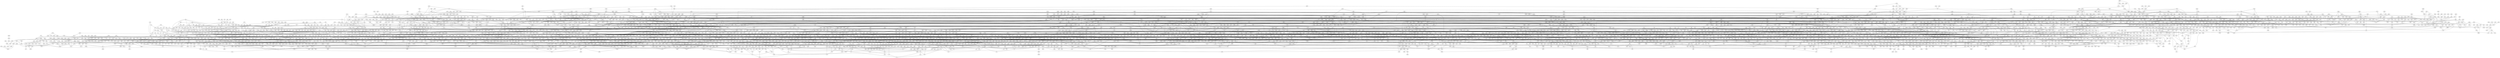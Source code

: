 graph G {
0 [x="-42.1985", y="-93.8703"];
1 [x="-41.7778", y="-93.4281"];
2 [x="-41.807", y="-93.3423"];
3 [x="-42.4596", y="-93.6056"];
4 [x="-41.6212", y="-94.0174"];
5 [x="-41.5353", y="-94.07"];
6 [x="-41.7167", y="-94.1311"];
7 [x="-41.7215", y="-94.1208"];
8 [x="-41.7125", y="-94.1234"];
9 [x="-41.6994", y="-94.1193"];
10 [x="-41.6971", y="-94.1122"];
11 [x="-41.6708", y="-94.1332"];
12 [x="-41.5324", y="-94.0629"];
13 [x="-41.545", y="-94.0675"];
14 [x="-41.5419", y="-94.0469"];
15 [x="-41.5398", y="-94.0598"];
16 [x="-41.53", y="-94.0468"];
17 [x="-41.5327", y="-94.0394"];
18 [x="-41.5819", y="-94.0511"];
19 [x="-41.5922", y="-94.0453"];
20 [x="-41.6159", y="-94.0435"];
21 [x="-41.5299", y="-94.0792"];
22 [x="-41.7117", y="-94.1859"];
23 [x="-41.639", y="-94.2471"];
24 [x="-41.6526", y="-94.2212"];
25 [x="-41.5902", y="-94.096"];
26 [x="-41.6717", y="-94.1128"];
27 [x="-41.5161", y="-94.0901"];
28 [x="-41.6777", y="-94.1562"];
29 [x="-41.5555", y="-94.0437"];
30 [x="-41.6854", y="-94.084"];
31 [x="-41.6224", y="-94.0956"];
32 [x="-41.6349", y="-94.0846"];
33 [x="-41.7255", y="-94.0307"];
34 [x="-41.7189", y="-94.0369"];
35 [x="-41.7107", y="-94.0245"];
36 [x="-41.6688", y="-94.0437"];
37 [x="-41.6692", y="-94.0334"];
38 [x="-41.6763", y="-94.0379"];
39 [x="-41.6618", y="-94.0394"];
40 [x="-41.7233", y="-94.0697"];
41 [x="-41.6118", y="-94.1109"];
42 [x="-41.6464", y="-94.1272"];
43 [x="-41.6516", y="-94.1333"];
44 [x="-41.6557", y="-94.0578"];
45 [x="-41.6478", y="-94.0702"];
46 [x="-41.6548", y="-94.0277"];
47 [x="-41.6544", y="-94.0663"];
48 [x="-41.6941", y="-94.0889"];
49 [x="-41.7376", y="-94.1936"];
50 [x="-41.6911", y="-94.1155"];
51 [x="-41.5477", y="-94.0783"];
52 [x="-41.5937", y="-94.0132"];
53 [x="-41.6383", y="-94.2238"];
54 [x="-41.5558", y="-94.0181"];
55 [x="-41.6225", y="-94.0288"];
56 [x="-41.6099", y="-93.9992"];
57 [x="-41.69", y="-94.1711"];
58 [x="-41.6011", y="-94.1033"];
59 [x="-41.6044", y="-94.0922"];
60 [x="-41.6078", y="-94.0817"];
61 [x="-41.707", y="-94.1172"];
62 [x="-41.6178", y="-94.0843"];
63 [x="-41.7649", y="-93.937"];
64 [x="-41.7669", y="-93.9453"];
65 [x="-41.7604", y="-93.9513"];
66 [x="-41.7579", y="-93.9899"];
67 [x="-41.7555", y="-94.0647"];
68 [x="-41.7566", y="-93.9426"];
69 [x="-41.7499", y="-93.9898"];
70 [x="-41.7506", y="-94.072"];
71 [x="-41.5822", y="-94.1605"];
72 [x="-41.6055", y="-94.2345"];
73 [x="-41.6175", y="-94.236"];
74 [x="-41.6703", y="-94.154"];
75 [x="-41.6974", y="-94.1032"];
76 [x="-41.606", y="-94.1416"];
77 [x="-41.6254", y="-94.1303"];
78 [x="-41.5893", y="-94.0051"];
79 [x="-41.612", y="-94.0061"];
80 [x="-41.6355", y="-94.0079"];
81 [x="-41.6922", y="-94.1804"];
82 [x="-41.6837", y="-94.1648"];
83 [x="-41.5598", y="-94.0891"];
84 [x="-41.6566", y="-94.2309"];
85 [x="-41.7336", y="-94.1582"];
86 [x="-41.5943", y="-94.1529"];
87 [x="-41.6103", y="-94.0152"];
88 [x="-41.6168", y="-94.0238"];
89 [x="-41.6032", y="-94.0085"];
90 [x="-41.6115", y="-94.0303"];
91 [x="-41.6229", y="-94.2483"];
92 [x="-41.6601", y="-94.1025"];
93 [x="-41.6604", y="-94.1343"];
94 [x="-41.6632", y="-94.1266"];
95 [x="-41.6572", y="-94.1547"];
96 [x="-41.5763", y="-94.0193"];
97 [x="-41.7219", y="-94.0527"];
98 [x="-41.678", y="-94.1475"];
99 [x="-41.726", y="-94.1669"];
100 [x="-41.7019", y="-94.1565"];
101 [x="-41.685", y="-94.0771"];
102 [x="-41.6976", y="-94.0696"];
103 [x="-41.581", y="-94.0694"];
104 [x="-41.6311", y="-94.1035"];
105 [x="-41.6943", y="-93.9664"];
106 [x="-41.7025", y="-94.0839"];
107 [x="-41.6271", y="-94.0348"];
108 [x="-41.7507", y="-94.1546"];
109 [x="-41.5704", y="-94.0093"];
110 [x="-41.6014", y="-94.1507"];
111 [x="-41.5884", y="-94.0215"];
112 [x="-41.6057", y="-94.2416"];
113 [x="-41.6173", y="-94.2456"];
114 [x="-41.6948", y="-94.1472"];
115 [x="-41.6971", y="-94.1396"];
116 [x="-41.7399", y="-94.1793"];
117 [x="-41.7395", y="-94.1707"];
118 [x="-41.731", y="-94.1767"];
119 [x="-41.5955", y="-94.0027"];
120 [x="-41.5382", y="-94.0768"];
121 [x="-41.668", y="-94.0723"];
122 [x="-41.6708", y="-94.0801"];
123 [x="-41.6771", y="-94.0871"];
124 [x="-41.5901", y="-94.0806"];
125 [x="-41.6798", y="-94.137"];
126 [x="-41.653", y="-94.2027"];
127 [x="-41.6568", y="-94.2094"];
128 [x="-41.6586", y="-94.197"];
129 [x="-41.6646", y="-94.2051"];
130 [x="-41.5726", y="-94.0438"];
131 [x="-41.6765", y="-94.1149"];
132 [x="-41.6625", y="-94.2211"];
133 [x="-41.6948", y="-94.1978"];
134 [x="-41.6366", y="-94.1304"];
135 [x="-41.6615", y="-94.1468"];
136 [x="-41.5856", y="-94.086"];
137 [x="-41.5749", y="-94.1523"];
138 [x="-41.7043", y="-94.0954"];
139 [x="-41.6873", y="-94.1013"];
140 [x="-41.6944", y="-94.0789"];
141 [x="-41.7032", y="-94.0497"];
142 [x="-41.7063", y="-94.0362"];
143 [x="-41.7216", y="-94.1065"];
144 [x="-41.5814", y="-94.0288"];
145 [x="-41.5619", y="-94.0763"];
146 [x="-41.5919", y="-94.0744"];
147 [x="-41.5458", y="-94.0304"];
148 [x="-41.5838", y="-94.0117"];
149 [x="-41.6184", y="-94.0019"];
150 [x="-41.6742", y="-94.1077"];
151 [x="-41.7284", y="-94.1324"];
152 [x="-41.619", y="-93.9961"];
153 [x="-41.6039", y="-94.0683"];
154 [x="-41.6154", y="-94.0705"];
155 [x="-41.626", y="-94.076"];
156 [x="-41.6152", y="-94.0775"];
157 [x="-41.6302", y="-94.0554"];
158 [x="-41.5959", y="-94.0625"];
159 [x="-41.6123", y="-94.0622"];
160 [x="-41.5478", y="-94.0391"];
161 [x="-41.5289", y="-94.089"];
162 [x="-41.6309", y="-94.1478"];
163 [x="-41.6404", y="-94.1362"];
164 [x="-41.6311", y="-94.1399"];
165 [x="-41.6239", y="-94.1557"];
166 [x="-41.5083", y="-94.0849"];
167 [x="-41.6026", y="-94.1113"];
168 [x="-41.6016", y="-94.1337"];
169 [x="-41.5964", y="-94.1275"];
170 [x="-41.6184", y="-94.1238"];
171 [x="-41.646", y="-94.1123"];
172 [x="-41.6036", y="-94.0183"];
173 [x="-41.6013", y="-94.0755"];
174 [x="-41.6407", y="-94.0952"];
175 [x="-41.5998", y="-93.9944"];
176 [x="-41.5165", y="-94.0797"];
177 [x="-41.6431", y="-94.0603"];
178 [x="-41.6297", y="-94.0418"];
179 [x="-41.6572", y="-94.0795"];
180 [x="-41.636", y="-94.0621"];
181 [x="-41.6593", y="-94.1168"];
182 [x="-41.6626", y="-93.9882"];
183 [x="-41.6512", y="-93.9822"];
184 [x="-41.6551", y="-93.9897"];
185 [x="-41.5923", y="-94.1367"];
186 [x="-41.7036", y="-94.0765"];
187 [x="-41.5798", y="-94.1292"];
188 [x="-41.7042", y="-94.1266"];
189 [x="-41.6274", y="-94.087"];
190 [x="-41.5766", y="-94.0598"];
191 [x="-41.6486", y="-94.1215"];
192 [x="-41.5941", y="-94.0346"];
193 [x="-41.6103", y="-94.0462"];
194 [x="-41.5682", y="-94.0794"];
195 [x="-41.6042", y="-94.0261"];
196 [x="-41.5446", y="-94.0846"];
197 [x="-41.641", y="-94.0189"];
198 [x="-41.6245", y="-94.0079"];
199 [x="-41.6393", y="-94.0423"];
200 [x="-41.6398", y="-93.9978"];
201 [x="-41.634", y="-94.0239"];
202 [x="-41.7232", y="-94.0875"];
203 [x="-41.6646", y="-94.1085"];
204 [x="-41.5943", y="-94.0253"];
205 [x="-41.6969", y="-94.1302"];
206 [x="-41.6805", y="-94.121"];
207 [x="-41.7041", y="-94.1619"];
208 [x="-41.6887", y="-94.1286"];
209 [x="-41.712", y="-94.1099"];
210 [x="-41.6852", y="-94.0629"];
211 [x="-41.6923", y="-94.057"];
212 [x="-41.678", y="-94.0582"];
213 [x="-41.6852", y="-94.0526"];
214 [x="-41.5884", y="-94.244"];
215 [x="-41.5965", y="-94.2383"];
216 [x="-41.5521", y="-94.1209"];
217 [x="-41.5737", y="-94.1045"];
218 [x="-41.5836", y="-94.1018"];
219 [x="-41.5609", y="-94.1667"];
220 [x="-41.5374", y="-94.1036"];
221 [x="-41.548", y="-94.1004"];
222 [x="-41.6319", y="-94.117"];
223 [x="-41.5772", y="-94.1447"];
224 [x="-41.5705", y="-94.1619"];
225 [x="-41.546", y="-94.112"];
226 [x="-41.5713", y="-94.141"];
227 [x="-41.5848", y="-94.135"];
228 [x="-41.5641", y="-94.1252"];
229 [x="-41.5845", y="-94.1429"];
230 [x="-41.5697", y="-94.1334"];
231 [x="-41.6264", y="-94.2283"];
232 [x="-41.599", y="-94.0965"];
233 [x="-41.7376", y="-94.0948"];
234 [x="-41.7305", y="-94.1003"];
235 [x="-41.6682", y="-94.1982"];
236 [x="-41.6463", y="-94.1438"];
237 [x="-41.6418", y="-94.1534"];
238 [x="-42.7871", y="-93.7186"];
239 [x="-42.8603", y="-93.7202"];
240 [x="-42.8518", y="-93.7403"];
241 [x="-42.942", y="-93.817"];
242 [x="-42.9145", y="-93.8166"];
243 [x="-42.8905", y="-93.7118"];
244 [x="-42.924", y="-93.7248"];
245 [x="-42.9107", y="-93.7548"];
246 [x="-42.9212", y="-93.7552"];
247 [x="-42.9093", y="-93.7617"];
248 [x="-42.9378", y="-93.7965"];
249 [x="-42.9141", y="-93.7887"];
250 [x="-42.9278", y="-93.7928"];
251 [x="-42.8166", y="-93.6701"];
252 [x="-42.8121", y="-93.6912"];
253 [x="-42.8374", y="-93.6894"];
254 [x="-42.8831", y="-93.7927"];
255 [x="-42.8728", y="-93.7859"];
256 [x="-42.9583", y="-93.7603"];
257 [x="-42.9327", y="-93.7667"];
258 [x="-42.9017", y="-93.7787"];
259 [x="-42.9475", y="-93.7622"];
260 [x="-42.9989", y="-93.7976"];
261 [x="-42.9863", y="-93.7946"];
262 [x="-42.9656", y="-93.7889"];
263 [x="-42.8537", y="-93.592"];
264 [x="-43.0052", y="-93.8097"];
265 [x="-43.0442", y="-93.7021"];
266 [x="-43.0063", y="-93.7825"];
267 [x="-42.9963", y="-93.7863"];
268 [x="-42.9687", y="-93.7309"];
269 [x="-42.9578", y="-93.7296"];
270 [x="-42.9477", y="-93.7025"];
271 [x="-42.9574", y="-93.7128"];
272 [x="-42.958", y="-93.7034"];
273 [x="-42.9417", y="-93.7069"];
274 [x="-42.9463", y="-93.7159"];
275 [x="-42.9515", y="-93.7086"];
276 [x="-42.9736", y="-93.8259"];
277 [x="-42.8831", y="-93.7276"];
278 [x="-42.9189", y="-93.7409"];
279 [x="-42.9098", y="-93.8001"];
280 [x="-42.9091", y="-93.7893"];
281 [x="-43.0038", y="-93.8156"];
282 [x="-42.9013", y="-93.8034"];
283 [x="-42.8797", y="-93.8116"];
284 [x="-42.8873", y="-93.8085"];
285 [x="-42.8515", y="-93.8128"];
286 [x="-42.9785", y="-93.8343"];
287 [x="-42.9835", y="-93.8066"];
288 [x="-42.7762", y="-93.7286"];
289 [x="-42.812", y="-93.6797"];
290 [x="-42.7736", y="-93.7365"];
291 [x="-42.953", y="-93.7364"];
292 [x="-42.9449", y="-93.7311"];
293 [x="-42.9079", y="-93.7369"];
294 [x="-43.0426", y="-93.6764"];
295 [x="-42.9066", y="-93.8062"];
296 [x="-42.8982", y="-93.8116"];
297 [x="-43.0286", y="-93.6936"];
298 [x="-42.9086", y="-93.7447"];
299 [x="-42.8948", y="-93.7604"];
300 [x="-43.0358", y="-93.6835"];
301 [x="-42.9244", y="-93.8074"];
302 [x="-42.9136", y="-93.8047"];
303 [x="-42.8515", y="-93.7634"];
304 [x="-42.8929", y="-93.7873"];
305 [x="-42.8961", y="-93.7938"];
306 [x="-42.8752", y="-93.7897"];
307 [x="-42.8437", y="-93.7607"];
308 [x="-43.0341", y="-93.6994"];
309 [x="-42.8905", y="-93.6816"];
310 [x="-42.938", y="-93.7744"];
311 [x="-42.9311", y="-93.7817"];
312 [x="-42.9164", y="-93.7939"];
313 [x="-42.9071", y="-93.7962"];
314 [x="-42.8758", y="-93.7374"];
315 [x="-42.8678", y="-93.7463"];
316 [x="-42.8601", y="-93.7664"];
317 [x="-42.7213", y="-93.7766"];
318 [x="-42.7626", y="-93.7479"];
319 [x="-42.8275", y="-93.6544"];
320 [x="-42.8403", y="-93.6306"];
321 [x="-42.8535", y="-93.6077"];
322 [x="-42.8219", y="-93.6732"];
323 [x="-43.0429", y="-93.6937"];
324 [x="-42.9652", y="-93.7187"];
325 [x="-42.954", y="-93.722"];
326 [x="-42.8834", y="-93.7387"];
327 [x="-42.8467", y="-93.7293"];
328 [x="-42.8394", y="-93.7232"];
329 [x="-42.8882", y="-93.7793"];
330 [x="-42.8966", y="-93.7686"];
331 [x="-43.0293", y="-93.7105"];
332 [x="-42.8765", y="-93.7053"];
333 [x="-42.8674", y="-93.7119"];
334 [x="-42.9946", y="-93.8085"];
335 [x="-42.9164", y="-93.7321"];
336 [x="-42.7953", y="-93.7383"];
337 [x="-42.8342", y="-93.7324"];
338 [x="-42.8009", y="-93.7307"];
339 [x="-42.8053", y="-93.7233"];
340 [x="-43.0203", y="-93.7043"];
341 [x="-43.0009", y="-93.7123"];
342 [x="-42.8907", y="-93.7208"];
343 [x="-42.9005", y="-93.731"];
344 [x="-42.9491", y="-93.788"];
345 [x="-42.9503", y="-93.7827"];
346 [x="-42.9804", y="-93.7208"];
347 [x="-42.9899", y="-93.8274"];
348 [x="-42.995", y="-93.8218"];
349 [x="-43.0226", y="-93.787"];
350 [x="-43.0117", y="-93.7894"];
351 [x="-42.9679", y="-93.816"];
352 [x="-42.9851", y="-93.8179"];
353 [x="-42.8811", y="-93.6965"];
354 [x="-42.8672", y="-93.703"];
355 [x="-42.8815", y="-93.7129"];
356 [x="-42.8732", y="-93.7286"];
357 [x="-42.8873", y="-93.7643"];
358 [x="-42.8995", y="-93.6777"];
359 [x="-42.9326", y="-93.7146"];
360 [x="-42.9209", y="-93.7787"];
361 [x="-42.9319", y="-93.7245"];
362 [x="-42.9303", y="-93.7366"];
363 [x="-42.9202", y="-93.8261"];
364 [x="-42.9255", y="-93.8198"];
365 [x="-42.9071", y="-93.8192"];
366 [x="-42.8999", y="-93.8171"];
367 [x="-42.8129", y="-93.6611"];
368 [x="-42.9421", y="-93.7684"];
369 [x="-43.0074", y="-93.7941"];
370 [x="-42.8202", y="-93.6597"];
371 [x="-42.9301", y="-93.7534"];
372 [x="-42.9656", y="-93.6953"];
373 [x="-42.9154", y="-93.7214"];
374 [x="-42.8896", y="-93.6923"];
375 [x="-42.9385", y="-93.745"];
376 [x="-42.8192", y="-93.6889"];
377 [x="-42.8806", y="-93.7594"];
378 [x="-42.928", y="-93.7467"];
379 [x="-42.8473", y="-93.72"];
380 [x="-43.0377", y="-93.715"];
381 [x="-42.9268", y="-93.7718"];
382 [x="-43.0105", y="-93.8013"];
383 [x="-42.2279", y="-93.9148"];
384 [x="-42.2069", y="-93.9139"];
385 [x="-42.19", y="-93.8978"];
386 [x="-42.1956", y="-93.8905"];
387 [x="-42.2006", y="-93.8862"];
388 [x="-42.3311", y="-93.9299"];
389 [x="-42.2336", y="-93.8315"];
390 [x="-42.3535", y="-93.9668"];
391 [x="-42.3605", y="-93.9612"];
392 [x="-42.3703", y="-93.963"];
393 [x="-42.1606", y="-93.8839"];
394 [x="-42.3649", y="-93.951"];
395 [x="-42.1954", y="-93.8602"];
396 [x="-42.1778", y="-93.8449"];
397 [x="-42.1772", y="-93.834"];
398 [x="-42.1702", y="-93.8377"];
399 [x="-42.1837", y="-93.8397"];
400 [x="-42.17", y="-93.8465"];
401 [x="-42.4261", y="-93.9631"];
402 [x="-42.4275", y="-93.9715"];
403 [x="-42.4209", y="-93.9752"];
404 [x="-42.3828", y="-93.9769"];
405 [x="-42.3844", y="-93.9686"];
406 [x="-42.3769", y="-93.966"];
407 [x="-42.2145", y="-93.8301"];
408 [x="-42.2127", y="-93.8397"];
409 [x="-42.3741", y="-93.9742"];
410 [x="-42.4661", y="-93.9748"];
411 [x="-42.4745", y="-93.9773"];
412 [x="-42.436", y="-94.0497"];
413 [x="-42.2752", y="-93.9303"];
414 [x="-42.2896", y="-93.9439"];
415 [x="-42.2769", y="-93.9217"];
416 [x="-42.317", y="-93.9386"];
417 [x="-42.3218", y="-93.9461"];
418 [x="-42.2224", y="-93.876"];
419 [x="-42.207", y="-93.8604"];
420 [x="-42.215", y="-93.888"];
421 [x="-42.2137", y="-93.8743"];
422 [x="-42.4788", y="-94.0278"];
423 [x="-42.345", y="-93.9506"];
424 [x="-42.3023", y="-93.9467"];
425 [x="-42.3071", y="-93.9535"];
426 [x="-42.247", y="-93.9456"];
427 [x="-42.2873", y="-94.0155"];
428 [x="-42.2617", y="-93.9338"];
429 [x="-42.2202", y="-93.9062"];
430 [x="-42.3304", y="-93.9389"];
431 [x="-42.3915", y="-93.9826"];
432 [x="-42.3976", y="-93.976"];
433 [x="-42.3878", y="-93.991"];
434 [x="-42.459", y="-93.9421"];
435 [x="-42.458", y="-93.9505"];
436 [x="-42.3991", y="-93.9674"];
437 [x="-42.2235", y="-93.8333"];
438 [x="-42.4288", y="-94.0091"];
439 [x="-42.4484", y="-94.0023"];
440 [x="-42.3459", y="-93.9274"];
441 [x="-42.3438", y="-93.9365"];
442 [x="-42.3562", y="-93.9407"];
443 [x="-42.2958", y="-93.9384"];
444 [x="-42.3107", y="-93.9445"];
445 [x="-42.2118", y="-93.9034"];
446 [x="-42.2071", y="-93.8984"];
447 [x="-42.2027", y="-93.9158"];
448 [x="-42.2029", y="-93.8059"];
449 [x="-42.2028", y="-93.816"];
450 [x="-42.3036", y="-93.9337"];
451 [x="-42.2035", y="-93.8518"];
452 [x="-42.2692", y="-93.9363"];
453 [x="-42.1979", y="-93.8389"];
454 [x="-42.2357", y="-93.9141"];
455 [x="-42.2428", y="-93.9198"];
456 [x="-42.2069", y="-93.8439"];
457 [x="-42.3771", y="-93.9567"];
458 [x="-42.4424", y="-93.9376"];
459 [x="-42.2593", y="-93.9258"];
460 [x="-42.3851", y="-93.9588"];
461 [x="-42.4488", y="-93.9442"];
462 [x="-42.2515", y="-93.9223"];
463 [x="-42.1945", y="-93.8272"];
464 [x="-42.2948", y="-93.9302"];
465 [x="-42.2049", y="-93.8287"];
466 [x="-42.361", y="-93.9329"];
467 [x="-42.1947", y="-93.8173"];
468 [x="-42.2889", y="-93.933"];
469 [x="-42.3133", y="-93.9326"];
470 [x="-42.2299", y="-93.907"];
471 [x="-42.4049", y="-94.0037"];
472 [x="-42.4096", y="-93.9968"];
473 [x="-42.4317", y="-94.0296"];
474 [x="-41.6755", y="-94.2801"];
475 [x="-41.6626", y="-94.2422"];
476 [x="-41.6021", y="-94.2702"];
477 [x="-41.6089", y="-94.2743"];
478 [x="-41.625", y="-94.2851"];
479 [x="-41.6417", y="-94.2825"];
480 [x="-41.6255", y="-94.2745"];
481 [x="-41.666", y="-94.2862"];
482 [x="-41.5867", y="-94.2792"];
483 [x="-41.5633", y="-94.2961"];
484 [x="-41.5944", y="-94.277"];
485 [x="-41.5967", y="-94.2863"];
486 [x="-41.5877", y="-94.2935"];
487 [x="-41.65", y="-94.2975"];
488 [x="-42.7588", y="-93.9724"];
489 [x="-41.5888", y="-94.286"];
490 [x="-42.0019", y="-94.4403"];
491 [x="-41.6572", y="-94.292"];
492 [x="-41.6172", y="-94.277"];
493 [x="-41.6207", y="-94.2634"];
494 [x="-41.581", y="-94.2874"];
495 [x="-41.5909", y="-94.2674"];
496 [x="-41.6026", y="-94.2602"];
497 [x="-41.6064", y="-94.2832"];
498 [x="-41.611", y="-94.2895"];
499 [x="-41.5926", y="-94.2529"];
500 [x="-41.8065", y="-94.2761"];
501 [x="-41.7975", y="-94.2778"];
502 [x="-41.8213", y="-94.3363"];
503 [x="-41.8189", y="-94.3434"];
504 [x="-41.8136", y="-94.3353"];
505 [x="-41.7901", y="-94.2986"];
506 [x="-41.7563", y="-94.2812"];
507 [x="-41.7518", y="-94.2797"];
508 [x="-41.7371", y="-94.2825"];
509 [x="-41.7196", y="-94.2699"];
510 [x="-41.7345", y="-94.2494"];
511 [x="-41.7783", y="-94.2846"];
512 [x="-41.7761", y="-94.2734"];
513 [x="-41.7702", y="-94.2888"];
514 [x="-41.7818", y="-94.1847"];
515 [x="-41.9275", y="-93.8592"];
516 [x="-41.9462", y="-93.86"];
517 [x="-41.9396", y="-93.8723"];
518 [x="-41.9521", y="-93.8996"];
519 [x="-41.9361", y="-93.863"];
520 [x="-41.9474", y="-93.8685"];
521 [x="-41.7643", y="-94.1836"];
522 [x="-41.7673", y="-94.2139"];
523 [x="-41.8227", y="-94.3262"];
524 [x="-41.8355", y="-94.3277"];
525 [x="-41.8324", y="-94.3352"];
526 [x="-41.8337", y="-94.3009"];
527 [x="-41.8402", y="-94.3063"];
528 [x="-41.8456", y="-94.3333"];
529 [x="-41.8551", y="-94.3351"];
530 [x="-41.842", y="-94.3411"];
531 [x="-41.848", y="-94.3484"];
532 [x="-41.8112", y="-94.3129"];
533 [x="-41.8011", y="-94.2848"];
534 [x="-41.7819", y="-94.2784"];
535 [x="-41.7538", y="-94.3253"];
536 [x="-41.7621", y="-94.3331"];
537 [x="-41.761", y="-94.3426"];
538 [x="-41.7855", y="-94.2847"];
539 [x="-41.7565", y="-94.2636"];
540 [x="-41.7678", y="-94.2475"];
541 [x="-41.7631", y="-94.245"];
542 [x="-41.7651", y="-94.2712"];
543 [x="-41.7435", y="-94.2681"];
544 [x="-41.7427", y="-94.2634"];
545 [x="-41.7322", y="-94.2678"];
546 [x="-41.7578", y="-94.2975"];
547 [x="-41.7844", y="-94.3052"];
548 [x="-41.7954", y="-94.3041"];
549 [x="-41.7969", y="-94.2912"];
550 [x="-41.7741", y="-94.2808"];
551 [x="-41.7844", y="-94.2921"];
552 [x="-41.7861", y="-94.3111"];
553 [x="-41.7632", y="-94.3054"];
554 [x="-41.7669", y="-94.3002"];
555 [x="-41.7749", y="-94.3064"];
556 [x="-41.8026", y="-94.3267"];
557 [x="-41.7721", y="-94.3274"];
558 [x="-41.7669", y="-94.3138"];
559 [x="-41.7533", y="-94.3115"];
560 [x="-41.7269", y="-94.2554"];
561 [x="-41.7362", y="-94.2584"];
562 [x="-41.7774", y="-94.3219"];
563 [x="-41.7862", y="-94.3278"];
564 [x="-41.8125", y="-94.3472"];
565 [x="-41.7451", y="-94.2797"];
566 [x="-41.7415", y="-94.2748"];
567 [x="-41.806", y="-94.3195"];
568 [x="-41.8031", y="-94.3118"];
569 [x="-41.7753", y="-94.2294"];
570 [x="-41.7886", y="-94.2573"];
571 [x="-41.712", y="-94.2755"];
572 [x="-41.7114", y="-94.266"];
573 [x="-41.8043", y="-94.2959"];
574 [x="-41.7478", y="-94.3327"];
575 [x="-41.3816", y="-94.4166"];
576 [x="-41.352", y="-94.3556"];
577 [x="-41.4118", y="-94.3824"];
578 [x="-41.4196", y="-94.3877"];
579 [x="-41.3579", y="-94.3109"];
580 [x="-41.4436", y="-94.3197"];
581 [x="-41.3571", y="-94.3384"];
582 [x="-41.3688", y="-94.3552"];
583 [x="-41.361", y="-94.3589"];
584 [x="-41.398", y="-94.3498"];
585 [x="-41.3718", y="-94.3411"];
586 [x="-41.3793", y="-94.2875"];
587 [x="-41.3904", y="-94.2926"];
588 [x="-41.3581", y="-94.4389"];
589 [x="-41.4599", y="-94.3614"];
590 [x="-41.455", y="-94.353"];
591 [x="-41.4517", y="-94.3618"];
592 [x="-41.3704", y="-94.4514"];
593 [x="-41.3626", y="-94.4607"];
594 [x="-41.4379", y="-94.3756"];
595 [x="-41.4389", y="-94.3681"];
596 [x="-41.4295", y="-94.3783"];
597 [x="-41.3732", y="-94.435"];
598 [x="-41.3616", y="-94.4452"];
599 [x="-41.3591", y="-94.4316"];
600 [x="-41.3656", y="-94.4289"];
601 [x="-41.3759", y="-94.4428"];
602 [x="-41.3683", y="-94.444"];
603 [x="-41.4256", y="-94.4194"];
604 [x="-41.421", y="-94.411"];
605 [x="-41.4411", y="-94.3913"];
606 [x="-41.415", y="-94.4166"];
607 [x="-41.3975", y="-94.4074"];
608 [x="-41.3988", y="-94.4313"];
609 [x="-41.4026", y="-94.4219"];
610 [x="-41.4061", y="-94.4038"];
611 [x="-41.3928", y="-94.4251"];
612 [x="-41.3568", y="-94.3461"];
613 [x="-41.3489", y="-94.3406"];
614 [x="-41.3512", y="-94.3311"];
615 [x="-41.4324", y="-94.3194"];
616 [x="-41.4311", y="-94.326"];
617 [x="-41.392", y="-94.2993"];
618 [x="-41.4", y="-94.3033"];
619 [x="-41.339", y="-94.3306"];
620 [x="-41.3649", y="-94.4372"];
621 [x="-41.3971", y="-94.3406"];
622 [x="-41.4041", y="-94.3357"];
623 [x="-41.3999", y="-94.2894"];
624 [x="-41.4027", y="-94.2978"];
625 [x="-41.3412", y="-94.3584"];
626 [x="-41.3435", y="-94.3361"];
627 [x="-41.4359", y="-94.3967"];
628 [x="-41.4333", y="-94.3875"];
629 [x="-41.3781", y="-94.4626"];
630 [x="-41.381", y="-94.4514"];
631 [x="-41.4254", y="-94.2938"];
632 [x="-41.4212", y="-94.3037"];
633 [x="-41.4359", y="-94.302"];
634 [x="-41.4337", y="-94.3122"];
635 [x="-41.3268", y="-94.3174"];
636 [x="-41.3384", y="-94.3193"];
637 [x="-41.3173", y="-94.3724"];
638 [x="-41.4223", y="-94.3141"];
639 [x="-41.4207", y="-94.3221"];
640 [x="-41.3436", y="-94.3498"];
641 [x="-41.3316", y="-94.3492"];
642 [x="-41.4291", y="-94.404"];
643 [x="-41.3529", y="-94.2929"];
644 [x="-41.3578", y="-94.3033"];
645 [x="-41.3525", y="-94.3686"];
646 [x="-41.3486", y="-94.3781"];
647 [x="-41.3304", y="-94.3029"];
648 [x="-41.3414", y="-94.3073"];
649 [x="-41.4622", y="-94.3274"];
650 [x="-41.4532", y="-94.3302"];
651 [x="-41.4142", y="-94.3358"];
652 [x="-41.4294", y="-94.3491"];
653 [x="-41.4218", y="-94.3335"];
654 [x="-41.3977", y="-94.2713"];
655 [x="-41.4026", y="-94.2822"];
656 [x="-41.4196", y="-94.3996"];
657 [x="-41.3996", y="-94.4174"];
658 [x="-41.4267", y="-94.3949"];
659 [x="-41.3692", y="-94.4165"];
660 [x="-41.3735", y="-94.4103"];
661 [x="-41.406", y="-94.4442"];
662 [x="-41.4078", y="-94.4331"];
663 [x="-41.3377", y="-94.2919"];
664 [x="-41.3462", y="-94.3001"];
665 [x="-41.4722", y="-94.3725"];
666 [x="-41.464", y="-94.3709"];
667 [x="-41.4275", y="-94.3409"];
668 [x="-41.4138", y="-94.314"];
669 [x="-41.3928", y="-94.2819"];
670 [x="-41.3318", y="-94.3858"];
671 [x="-41.341", y="-94.3688"];
672 [x="-41.3697", y="-94.3627"];
673 [x="-41.3632", y="-94.3708"];
674 [x="-41.3714", y="-94.3718"];
675 [x="-41.36", y="-94.3216"];
676 [x="-41.3501", y="-94.3225"];
677 [x="-41.4495", y="-94.3226"];
678 [x="-41.3811", y="-94.301"];
679 [x="-41.3896", y="-94.3075"];
680 [x="-41.4228", y="-94.3455"];
681 [x="-41.3986", y="-94.3231"];
682 [x="-41.4133", y="-94.3466"];
683 [x="-41.4145", y="-94.3539"];
684 [x="-41.4056", y="-94.3206"];
685 [x="-41.4113", y="-94.3258"];
686 [x="-41.3699", y="-94.3027"];
687 [x="-41.3771", y="-94.3111"];
688 [x="-41.4194", y="-94.2746"];
689 [x="-41.4148", y="-94.2837"];
690 [x="-41.4182", y="-94.4368"];
691 [x="-41.4165", y="-94.4265"];
692 [x="-41.4844", y="-94.349"];
693 [x="-41.4222", y="-94.3551"];
694 [x="-41.4736", y="-94.3492"];
695 [x="-41.4767", y="-94.3408"];
696 [x="-41.3901", y="-94.4369"];
697 [x="-41.3902", y="-94.4472"];
698 [x="-41.287", y="-94.3636"];
699 [x="-41.2768", y="-94.3618"];
700 [x="-41.3641", y="-94.3335"];
701 [x="-41.3665", y="-94.3157"];
702 [x="-41.373", y="-94.3219"];
703 [x="-41.3835", y="-94.2814"];
704 [x="-41.338", y="-94.3769"];
705 [x="-41.4297", y="-94.3705"];
706 [x="-41.2884", y="-94.3858"];
707 [x="-41.2786", y="-94.3895"];
708 [x="-41.3992", y="-94.3108"];
709 [x="-41.3019", y="-94.3815"];
710 [x="-41.297", y="-94.39"];
711 [x="-41.4013", y="-94.3891"];
712 [x="-41.4095", y="-94.3944"];
713 [x="-41.328", y="-94.3745"];
714 [x="-41.3196", y="-94.3815"];
715 [x="-41.4584", y="-94.291"];
716 [x="-41.4558", y="-94.3008"];
717 [x="-41.4142", y="-94.2931"];
718 [x="-41.4141", y="-94.3025"];
719 [x="-41.4486", y="-94.3047"];
720 [x="-41.45", y="-94.3142"];
721 [x="-41.3872", y="-94.3926"];
722 [x="-41.3966", y="-94.3977"];
723 [x="-41.3863", y="-94.4008"];
724 [x="-41.444", y="-94.3373"];
725 [x="-41.4414", y="-94.3297"];
726 [x="-41.4621", y="-94.3554"];
727 [x="-41.4593", y="-94.3103"];
728 [x="-41.3002", y="-94.3684"];
729 [x="-41.2912", y="-94.3711"];
730 [x="-41.3752", y="-94.4223"];
731 [x="-41.409", y="-94.2588"];
732 [x="-41.4116", y="-94.2692"];
733 [x="-41.3808", y="-94.3218"];
734 [x="-41.38", y="-94.3289"];
735 [x="-41.3835", y="-94.3417"];
736 [x="-41.3896", y="-94.3349"];
737 [x="-41.4551", y="-94.3811"];
738 [x="-41.4555", y="-94.3728"];
739 [x="-42.3587", y="-93.743"];
740 [x="-42.3714", y="-93.7393"];
741 [x="-42.3869", y="-93.7985"];
742 [x="-42.4234", y="-93.7699"];
743 [x="-42.4108", y="-93.7838"];
744 [x="-42.3952", y="-93.796"];
745 [x="-42.4113", y="-93.792"];
746 [x="-42.396", y="-93.8047"];
747 [x="-42.4505", y="-93.7409"];
748 [x="-42.3598", y="-93.7279"];
749 [x="-42.3385", y="-93.7256"];
750 [x="-42.3559", y="-93.7168"];
751 [x="-42.3531", y="-93.7327"];
752 [x="-42.3177", y="-93.7089"];
753 [x="-42.3163", y="-93.6961"];
754 [x="-42.4521", y="-93.7325"];
755 [x="-42.3854", y="-93.7302"];
756 [x="-42.4072", y="-93.7278"];
757 [x="-42.3927", y="-93.7343"];
758 [x="-42.4172", y="-93.7546"];
759 [x="-42.4161", y="-93.7648"];
760 [x="-42.4056", y="-93.7715"];
761 [x="-42.4243", y="-93.7478"];
762 [x="-42.4261", y="-93.7556"];
763 [x="-42.3748", y="-93.7622"];
764 [x="-42.4639", y="-93.7182"];
765 [x="-42.4485", y="-93.7006"];
766 [x="-42.4425", y="-93.7087"];
767 [x="-42.3786", y="-93.6976"];
768 [x="-42.3925", y="-93.7145"];
769 [x="-42.4017", y="-93.7123"];
770 [x="-42.3807", y="-93.6884"];
771 [x="-42.3839", y="-93.7029"];
772 [x="-42.3979", y="-93.7218"];
773 [x="-42.3902", y="-93.695"];
774 [x="-42.4598", y="-93.7124"];
775 [x="-42.3646", y="-93.7209"];
776 [x="-42.3489", y="-93.6962"];
777 [x="-42.3759", y="-93.7836"];
778 [x="-42.4096", y="-93.76"];
779 [x="-42.4392", y="-93.7664"];
780 [x="-42.4412", y="-93.7398"];
781 [x="-42.4526", y="-93.7254"];
782 [x="-42.4419", y="-93.6964"];
783 [x="-42.4518", y="-93.7548"];
784 [x="-42.4359", y="-93.7338"];
785 [x="-42.3712", y="-93.6874"];
786 [x="-42.3666", y="-93.6964"];
787 [x="-42.4222", y="-93.7259"];
788 [x="-42.4437", y="-93.7508"];
789 [x="-42.4369", y="-93.7533"];
790 [x="-42.3099", y="-93.8083"];
791 [x="-42.425", y="-93.7369"];
792 [x="-42.4874", y="-93.7649"];
793 [x="-42.4891", y="-93.7741"];
794 [x="-42.4677", y="-93.7805"];
795 [x="-42.4548", y="-93.775"];
796 [x="-42.4594", y="-93.7679"];
797 [x="-42.3825", y="-93.6779"];
798 [x="-42.4469", y="-93.7191"];
799 [x="-42.4437", y="-93.7284"];
800 [x="-42.4756", y="-93.788"];
801 [x="-42.4821", y="-93.7924"];
802 [x="-42.3456", y="-93.8115"];
803 [x="-42.4366", y="-93.7203"];
804 [x="-42.4476", y="-93.7871"];
805 [x="-42.348", y="-93.7251"];
806 [x="-42.4285", y="-93.6959"];
807 [x="-42.4319", y="-93.7061"];
808 [x="-42.4733", y="-93.777"];
809 [x="-42.4899", y="-93.7835"];
810 [x="-42.5081", y="-93.7746"];
811 [x="-42.5064", y="-93.7833"];
812 [x="-42.4354", y="-93.7784"];
813 [x="-42.4395", y="-93.7745"];
814 [x="-42.3942", y="-93.7638"];
815 [x="-42.3817", y="-93.7678"];
816 [x="-42.3735", y="-93.7713"];
817 [x="-42.464", y="-93.7006"];
818 [x="-42.4686", y="-93.6917"];
819 [x="-42.4758", y="-93.69"];
820 [x="-42.4724", y="-93.7042"];
821 [x="-42.4299", y="-93.7142"];
822 [x="-42.5058", y="-93.7901"];
823 [x="-42.4093", y="-93.737"];
824 [x="-42.4047", y="-93.7396"];
825 [x="-41.8246", y="-94.146"];
826 [x="-41.8128", y="-94.168"];
827 [x="-41.7705", y="-94.1402"];
828 [x="-41.7733", y="-94.1583"];
829 [x="-41.7984", y="-94.175"];
830 [x="-41.7984", y="-94.1997"];
831 [x="-41.7898", y="-94.1501"];
832 [x="-41.7759", y="-94.1675"];
833 [x="-41.8241", y="-94.1523"];
834 [x="-41.8107", y="-94.163"];
835 [x="-41.8066", y="-94.1487"];
836 [x="-41.8026", y="-94.1628"];
837 [x="-41.7922", y="-94.1424"];
838 [x="-41.8372", y="-94.0558"];
839 [x="-41.8596", y="-94.0141"];
840 [x="-41.8819", y="-93.9727"];
841 [x="-41.8106", y="-94.2467"];
842 [x="-41.805", y="-94.253"];
843 [x="-41.8185", y="-94.1731"];
844 [x="-41.8356", y="-94.1254"];
845 [x="-41.7688", y="-94.1325"];
846 [x="-41.8467", y="-94.1119"];
847 [x="-41.8668", y="-94.1016"];
848 [x="-41.8845", y="-94.0917"];
849 [x="-41.8301", y="-94.1724"];
850 [x="-41.8517", y="-94.1592"];
851 [x="-41.8481", y="-94.1522"];
852 [x="-41.8238", y="-94.0993"];
853 [x="-41.8154", y="-94.0984"];
854 [x="-41.8379", y="-94.1528"];
855 [x="-41.8159", y="-94.156"];
856 [x="-41.7945", y="-94.1721"];
857 [x="-41.8264", y="-94.1095"];
858 [x="-41.7833", y="-94.1295"];
859 [x="-41.8442", y="-94.1391"];
860 [x="-41.8329", y="-94.1352"];
861 [x="-41.829", y="-94.1633"];
862 [x="-41.822", y="-94.1638"];
863 [x="-41.8336", y="-94.166"];
864 [x="-41.8544", y="-94.1411"];
865 [x="-41.8332", y="-94.1099"];
866 [x="-41.8319", y="-94.1554"];
867 [x="-41.7899", y="-94.161"];
868 [x="-41.7846", y="-94.1542"];
869 [x="-41.792", y="-94.1333"];
870 [x="-41.8564", y="-94.108"];
871 [x="-41.7965", y="-94.1293"];
872 [x="-41.7945", y="-94.1237"];
873 [x="-41.81", y="-94.0951"];
874 [x="-41.8153", y="-94.1364"];
875 [x="-41.8252", y="-94.1242"];
876 [x="-41.8193", y="-94.128"];
877 [x="-41.7618", y="-94.1338"];
878 [x="-41.8115", y="-94.118"];
879 [x="-41.8948", y="-94.0859"];
880 [x="-41.8472", y="-94.1016"];
881 [x="-41.8376", y="-94.1336"];
882 [x="-41.839", y="-94.1139"];
883 [x="-41.8491", y="-94.1278"];
884 [x="-41.854", y="-94.1193"];
885 [x="-41.8012", y="-94.1276"];
886 [x="-41.8896", y="-94.0809"];
887 [x="-41.8959", y="-94.093"];
888 [x="-41.8822", y="-94.0832"];
889 [x="-41.8904", y="-94.0985"];
890 [x="-41.8078", y="-94.1029"];
891 [x="-41.8347", y="-94.1451"];
892 [x="-41.8088", y="-94.1333"];
893 [x="-41.8267", y="-94.1164"];
894 [x="-41.8333", y="-94.119"];
895 [x="-41.8028", y="-94.1377"];
896 [x="-41.8066", y="-94.1417"];
897 [x="-41.8129", y="-94.1418"];
898 [x="-41.8616", y="-94.1626"];
899 [x="-41.7924", y="-94.1162"];
900 [x="-41.8387", y="-94.1006"];
901 [x="-41.8118", y="-94.1257"];
902 [x="-41.8161", y="-94.1074"];
903 [x="-41.7779", y="-94.1386"];
904 [x="-41.7829", y="-94.1605"];
905 [x="-41.7971", y="-94.1494"];
906 [x="-41.7853", y="-94.1397"];
907 [x="-41.8317", y="-94.1828"];
908 [x="-41.8417", y="-94.1741"];
909 [x="-41.8391", y="-94.181"];
910 [x="-41.783", y="-94.146"];
911 [x="-41.8751", y="-94.1004"];
912 [x="-41.8529", y="-94.0908"];
913 [x="-41.8645", y="-94.0679"];
914 [x="-41.8705", y="-94.0732"];
915 [x="-41.8532", y="-94.0661"];
916 [x="-41.8449", y="-94.0688"];
917 [x="-41.862", y="-94.0785"];
918 [x="-41.8506", y="-94.0764"];
919 [x="-41.7954", y="-94.1568"];
920 [x="-41.7781", y="-94.153"];
921 [x="-41.8741", y="-94.1399"];
922 [x="-41.8925", y="-94.1531"];
923 [x="-41.8969", y="-94.1452"];
924 [x="-41.897", y="-94.1325"];
925 [x="-41.8922", y="-94.1252"];
926 [x="-41.8867", y="-94.1456"];
927 [x="-41.8866", y="-94.1331"];
928 [x="-41.8055", y="-94.1189"];
929 [x="-41.8051", y="-94.1123"];
930 [x="-41.8015", y="-94.1064"];
931 [x="-41.8295", y="-94.1038"];
932 [x="-41.7763", y="-94.1471"];
933 [x="-41.5496", y="-93.927"];
934 [x="-41.5906", y="-93.9319"];
935 [x="-41.5977", y="-93.9268"];
936 [x="-41.5735", y="-93.9358"];
937 [x="-41.6834", y="-93.9254"];
938 [x="-41.6763", y="-93.9162"];
939 [x="-41.7036", y="-93.9588"];
940 [x="-41.7177", y="-93.9549"];
941 [x="-41.5579", y="-93.9368"];
942 [x="-41.5659", y="-93.9418"];
943 [x="-41.6011", y="-93.9149"];
944 [x="-41.6185", y="-93.9256"];
945 [x="-41.6375", y="-93.9402"];
946 [x="-41.5555", y="-93.9496"];
947 [x="-41.547", y="-93.955"];
948 [x="-41.5366", y="-93.8822"];
949 [x="-41.5453", y="-93.8922"];
950 [x="-41.5454", y="-93.8855"];
951 [x="-41.5546", y="-93.8958"];
952 [x="-41.7016", y="-93.9241"];
953 [x="-41.7142", y="-93.9382"];
954 [x="-41.67", y="-93.9329"];
955 [x="-41.7245", y="-93.9271"];
956 [x="-41.6965", y="-93.9591"];
957 [x="-41.6868", y="-93.966"];
958 [x="-41.562", y="-93.9209"];
959 [x="-41.5809", y="-93.9342"];
960 [x="-41.6248", y="-93.9547"];
961 [x="-41.7011", y="-93.9694"];
962 [x="-41.5392", y="-93.9023"];
963 [x="-41.7275", y="-93.9206"];
964 [x="-41.5485", y="-93.8777"];
965 [x="-41.6316", y="-93.9409"];
966 [x="-41.6317", y="-93.9522"];
967 [x="-41.5878", y="-93.916"];
968 [x="-41.6", y="-93.9338"];
969 [x="-41.6078", y="-93.9285"];
970 [x="-41.5571", y="-93.8806"];
971 [x="-41.5654", y="-93.8926"];
972 [x="-41.6459", y="-93.9224"];
973 [x="-41.6459", y="-93.9318"];
974 [x="-41.6912", y="-93.9364"];
975 [x="-41.7043", y="-93.9139"];
976 [x="-41.5255", y="-93.8813"];
977 [x="-41.5182", y="-93.8975"];
978 [x="-41.5657", y="-93.9066"];
979 [x="-41.7482", y="-93.9412"];
980 [x="-41.756", y="-93.9288"];
981 [x="-41.7061", y="-93.9802"];
982 [x="-41.7086", y="-93.9889"];
983 [x="-41.7192", y="-93.932"];
984 [x="-41.6908", y="-93.9541"];
985 [x="-41.6811", y="-93.9585"];
986 [x="-41.7019", y="-93.9015"];
987 [x="-41.623", y="-93.9695"];
988 [x="-41.6135", y="-93.9681"];
989 [x="-41.6299", y="-93.9833"];
990 [x="-41.5313", y="-93.9461"];
991 [x="-41.7179", y="-93.9164"];
992 [x="-41.5293", y="-93.9023"];
993 [x="-41.5458", y="-93.911"];
994 [x="-41.5407", y="-93.9402"];
995 [x="-41.6116", y="-93.9218"];
996 [x="-41.5659", y="-93.8741"];
997 [x="-41.6286", y="-93.964"];
998 [x="-41.5257", y="-93.8966"];
999 [x="-41.5294", y="-93.9379"];
1000 [x="-41.5624", y="-93.8988"];
1001 [x="-41.5746", y="-93.8818"];
1002 [x="-41.5796", y="-93.8972"];
1003 [x="-41.5966", y="-93.9027"];
1004 [x="-41.6223", y="-93.9172"];
1005 [x="-41.5804", y="-93.9156"];
1006 [x="-41.607", y="-93.939"];
1007 [x="-41.5842", y="-93.9077"];
1008 [x="-41.5767", y="-93.9229"];
1009 [x="-41.5722", y="-93.9156"];
1010 [x="-41.6969", y="-93.9151"];
1011 [x="-41.7097", y="-93.9234"];
1012 [x="-41.7112", y="-93.8973"];
1013 [x="-41.722", y="-93.906"];
1014 [x="-41.564", y="-93.9265"];
1015 [x="-41.7083", y="-93.9694"];
1016 [x="-41.7193", y="-93.9663"];
1017 [x="-41.727", y="-93.972"];
1018 [x="-41.6717", y="-93.9412"];
1019 [x="-41.6795", y="-93.9438"];
1020 [x="-41.6315", y="-93.919"];
1021 [x="-41.6275", y="-93.9283"];
1022 [x="-41.6821", y="-93.9382"];
1023 [x="-41.6928", y="-93.9295"];
1024 [x="-41.6967", y="-93.9333"];
1025 [x="-41.5623", y="-93.8849"];
1026 [x="-41.5735", y="-93.8989"];
1027 [x="-41.5778", y="-93.8885"];
1028 [x="-41.6129", y="-93.9155"];
1029 [x="-41.7404", y="-93.9455"];
1030 [x="-41.733", y="-93.9398"];
1031 [x="-41.6865", y="-93.9443"];
1032 [x="-41.6992", y="-93.9511"];
1033 [x="-41.7494", y="-93.8886"];
1034 [x="-41.5347", y="-93.891"];
1035 [x="-41.5459", y="-93.9019"];
1036 [x="-41.734", y="-93.9508"];
1037 [x="-41.5728", y="-93.9048"];
1038 [x="-41.7413", y="-93.9349"];
1039 [x="-41.7355", y="-93.9304"];
1040 [x="-41.7277", y="-93.9444"];
1041 [x="-41.6919", y="-93.8946"];
1042 [x="-41.6862", y="-93.8856"];
1043 [x="-41.5586", y="-93.8919"];
1044 [x="-41.7016", y="-93.8927"];
1045 [x="-41.5872", y="-93.8963"];
1046 [x="-41.6782", y="-93.9356"];
1047 [x="-41.5252", y="-93.8904"];
1048 [x="-41.528", y="-93.8741"];
1049 [x="-41.5589", y="-93.9119"];
1050 [x="-41.6917", y="-93.9431"];
1051 [x="-41.7062", y="-93.9472"];
1052 [x="-41.7105", y="-93.9605"];
1053 [x="-41.5387", y="-93.9264"];
1054 [x="-41.7122", y="-93.9095"];
1055 [x="-41.6977", y="-93.9763"];
1056 [x="-41.6946", y="-93.9084"];
1057 [x="-41.6128", y="-93.9481"];
1058 [x="-41.6731", y="-93.9513"];
1059 [x="-41.6858", y="-93.9313"];
1060 [x="-42.8067", y="-94.0896"];
1061 [x="-42.7912", y="-94.0783"];
1062 [x="-42.7945", y="-94.0746"];
1063 [x="-42.6557", y="-93.8006"];
1064 [x="-42.6656", y="-93.8153"];
1065 [x="-42.6501", y="-93.8281"];
1066 [x="-42.6121", y="-93.7987"];
1067 [x="-42.679", y="-94.0954"];
1068 [x="-42.6735", y="-94.1075"];
1069 [x="-42.7162", y="-94.1279"];
1070 [x="-42.6973", y="-94.1015"];
1071 [x="-42.3807", y="-94.1935"];
1072 [x="-42.5516", y="-94.2609"];
1073 [x="-42.5345", y="-94.2181"];
1074 [x="-42.66", y="-93.9839"];
1075 [x="-42.6626", y="-93.9649"];
1076 [x="-42.6618", y="-93.9738"];
1077 [x="-42.5204", y="-94.0224"];
1078 [x="-42.5595", y="-94.1103"];
1079 [x="-42.5516", y="-94.1082"];
1080 [x="-42.6139", y="-94.0153"];
1081 [x="-42.7625", y="-94.1834"];
1082 [x="-42.5204", y="-94.0334"];
1083 [x="-42.8862", y="-93.8834"];
1084 [x="-42.5536", y="-94.0077"];
1085 [x="-42.6054", y="-93.855"];
1086 [x="-42.5943", y="-93.8612"];
1087 [x="-42.6204", y="-93.8588"];
1088 [x="-42.6063", y="-93.8508"];
1089 [x="-42.8601", y="-93.8938"];
1090 [x="-42.6446", y="-93.8692"];
1091 [x="-42.6219", y="-93.866"];
1092 [x="-42.5729", y="-93.8571"];
1093 [x="-42.8663", y="-93.8637"];
1094 [x="-42.8493", y="-93.8708"];
1095 [x="-42.8809", y="-93.869"];
1096 [x="-42.5535", y="-93.8549"];
1097 [x="-42.5635", y="-93.8655"];
1098 [x="-42.5799", y="-93.9954"];
1099 [x="-42.6027", y="-94.0023"];
1100 [x="-42.8015", y="-93.9848"];
1101 [x="-42.7919", y="-93.9819"];
1102 [x="-42.5516", y="-94.1853"];
1103 [x="-42.5689", y="-94.1804"];
1104 [x="-42.8196", y="-93.9003"];
1105 [x="-42.5754", y="-94.1189"];
1106 [x="-42.579", y="-94.1342"];
1107 [x="-42.5619", y="-94.1293"];
1108 [x="-42.6518", y="-93.8595"];
1109 [x="-42.7749", y="-94.0356"];
1110 [x="-42.5127", y="-94.131"];
1111 [x="-42.5209", y="-94.1298"];
1112 [x="-42.5077", y="-94.0863"];
1113 [x="-42.6454", y="-94.0894"];
1114 [x="-42.5871", y="-93.7209"];
1115 [x="-42.6644", y="-94.077"];
1116 [x="-42.6411", y="-94.0953"];
1117 [x="-42.8029", y="-93.9172"];
1118 [x="-42.6849", y="-93.7911"];
1119 [x="-42.6794", y="-93.8051"];
1120 [x="-42.6816", y="-93.7712"];
1121 [x="-42.4205", y="-94.2647"];
1122 [x="-42.4267", y="-94.2598"];
1123 [x="-42.5058", y="-94.1645"];
1124 [x="-42.5224", y="-93.7961"];
1125 [x="-42.3276", y="-94.0854"];
1126 [x="-42.5843", y="-93.802"];
1127 [x="-42.5875", y="-93.7868"];
1128 [x="-42.5813", y="-93.8191"];
1129 [x="-42.5416", y="-94.2208"];
1130 [x="-42.7537", y="-94.2156"];
1131 [x="-42.3989", y="-94.2468"];
1132 [x="-42.6841", y="-94.2106"];
1133 [x="-42.6173", y="-94.1466"];
1134 [x="-42.7375", y="-93.9885"];
1135 [x="-42.6672", y="-94.194"];
1136 [x="-42.57", y="-94.1427"];
1137 [x="-42.5624", y="-94.1378"];
1138 [x="-42.563", y="-94.1488"];
1139 [x="-42.5718", y="-94.1517"];
1140 [x="-42.7682", y="-94.0668"];
1141 [x="-42.6927", y="-93.9194"];
1142 [x="-42.6912", y="-93.9287"];
1143 [x="-42.5905", y="-94.1712"];
1144 [x="-42.6178", y="-93.8241"];
1145 [x="-42.5899", y="-94.1088"];
1146 [x="-42.6947", y="-93.9527"];
1147 [x="-42.6999", y="-93.9289"];
1148 [x="-42.6981", y="-93.9599"];
1149 [x="-42.4255", y="-94.2078"];
1150 [x="-42.4346", y="-94.2137"];
1151 [x="-42.7992", y="-93.9917"];
1152 [x="-42.7644", y="-93.9954"];
1153 [x="-42.4716", y="-94.1265"];
1154 [x="-42.7486", y="-94.1653"];
1155 [x="-42.5194", y="-93.7465"];
1156 [x="-42.5284", y="-93.7575"];
1157 [x="-42.5466", y="-94.0553"];
1158 [x="-42.6876", y="-93.9578"];
1159 [x="-42.6847", y="-93.9765"];
1160 [x="-42.6633", y="-93.7811"];
1161 [x="-42.5398", y="-93.7594"];
1162 [x="-42.4321", y="-94.3111"];
1163 [x="-42.4334", y="-94.2847"];
1164 [x="-42.8235", y="-93.9435"];
1165 [x="-42.6585", y="-93.9006"];
1166 [x="-42.6571", y="-93.9385"];
1167 [x="-42.6452", y="-94.0012"];
1168 [x="-42.6645", y="-93.9412"];
1169 [x="-42.7326", y="-94.0038"];
1170 [x="-42.7429", y="-93.9931"];
1171 [x="-42.7287", y="-94.0003"];
1172 [x="-42.7896", y="-94.1119"];
1173 [x="-42.7755", y="-94.0182"];
1174 [x="-42.4203", y="-94.3856"];
1175 [x="-42.7585", y="-93.9836"];
1176 [x="-42.6609", y="-93.8231"];
1177 [x="-42.8347", y="-93.8649"];
1178 [x="-42.8069", y="-93.8693"];
1179 [x="-42.5732", y="-94.1257"];
1180 [x="-42.5822", y="-94.1416"];
1181 [x="-42.6163", y="-93.9015"];
1182 [x="-42.498", y="-94.2872"];
1183 [x="-42.7659", y="-93.9733"];
1184 [x="-42.4122", y="-94.4098"];
1185 [x="-42.5477", y="-94.1919"];
1186 [x="-42.6267", y="-93.8461"];
1187 [x="-42.5433", y="-94.2374"];
1188 [x="-42.8035", y="-93.8951"];
1189 [x="-42.7998", y="-93.9025"];
1190 [x="-42.5099", y="-94.2796"];
1191 [x="-42.5205", y="-94.2678"];
1192 [x="-42.4976", y="-94.2428"];
1193 [x="-42.5807", y="-94.007"];
1194 [x="-42.7108", y="-93.9651"];
1195 [x="-42.7022", y="-93.9679"];
1196 [x="-42.7259", y="-94.137"];
1197 [x="-42.7331", y="-94.1456"];
1198 [x="-42.5555", y="-93.9624"];
1199 [x="-42.5227", y="-93.9413"];
1200 [x="-42.5261", y="-93.948"];
1201 [x="-42.7553", y="-93.9788"];
1202 [x="-42.5161", y="-93.8876"];
1203 [x="-42.507", y="-93.8877"];
1204 [x="-42.5273", y="-93.8909"];
1205 [x="-42.5601", y="-93.8926"];
1206 [x="-42.7043", y="-93.8838"];
1207 [x="-42.7024", y="-93.9059"];
1208 [x="-42.5513", y="-94.2382"];
1209 [x="-42.7798", y="-93.9599"];
1210 [x="-42.782", y="-94.0214"];
1211 [x="-42.78", y="-94.029"];
1212 [x="-42.6685", y="-93.9789"];
1213 [x="-42.6547", y="-93.987"];
1214 [x="-42.4984", y="-93.7615"];
1215 [x="-42.5122", y="-93.9853"];
1216 [x="-42.5225", y="-93.9835"];
1217 [x="-42.6493", y="-93.9683"];
1218 [x="-42.8365", y="-94.0755"];
1219 [x="-42.54", y="-94.3242"];
1220 [x="-42.6102", y="-93.862"];
1221 [x="-42.5242", y="-93.7731"];
1222 [x="-42.6177", y="-93.8343"];
1223 [x="-42.627", y="-93.87"];
1224 [x="-42.528", y="-94.021"];
1225 [x="-42.5343", y="-94.0512"];
1226 [x="-42.5427", y="-94.2032"];
1227 [x="-42.4566", y="-93.7993"];
1228 [x="-42.4604", y="-93.7951"];
1229 [x="-42.6147", y="-93.8664"];
1230 [x="-42.4475", y="-93.8007"];
1231 [x="-42.4797", y="-93.8171"];
1232 [x="-42.4869", y="-94.2684"];
1233 [x="-42.786", y="-93.8844"];
1234 [x="-42.792", y="-93.8927"];
1235 [x="-42.6179", y="-94.0393"];
1236 [x="-42.617", y="-94.0483"];
1237 [x="-42.6104", y="-94.0513"];
1238 [x="-42.4689", y="-94.2787"];
1239 [x="-42.4706", y="-94.2685"];
1240 [x="-42.6534", y="-93.849"];
1241 [x="-42.4414", y="-94.3138"];
1242 [x="-42.6336", y="-94.1397"];
1243 [x="-42.4521", y="-94.1892"];
1244 [x="-42.5891", y="-94.0733"];
1245 [x="-42.7146", y="-93.9539"];
1246 [x="-42.5034", y="-94.2681"];
1247 [x="-42.8481", y="-94.0889"];
1248 [x="-42.4421", y="-94.0695"];
1249 [x="-42.5665", y="-94.1158"];
1250 [x="-42.5585", y="-93.7824"];
1251 [x="-42.6023", y="-93.8629"];
1252 [x="-42.5232", y="-93.9202"];
1253 [x="-42.5338", y="-93.9325"];
1254 [x="-42.6169", y="-93.8482"];
1255 [x="-42.5818", y="-94.0436"];
1256 [x="-42.5543", y="-94.0976"];
1257 [x="-42.5157", y="-93.8089"];
1258 [x="-42.5189", y="-93.8288"];
1259 [x="-42.539", y="-93.7402"];
1260 [x="-42.5361", y="-93.75"];
1261 [x="-42.491", y="-94.0426"];
1262 [x="-42.5314", y="-94.0138"];
1263 [x="-42.5016", y="-94.0407"];
1264 [x="-42.508", y="-94.0039"];
1265 [x="-42.8403", y="-93.8552"];
1266 [x="-42.5224", y="-94.142"];
1267 [x="-42.5289", y="-94.1369"];
1268 [x="-42.6756", y="-94.1547"];
1269 [x="-42.6554", y="-94.1302"];
1270 [x="-42.6498", y="-93.745"];
1271 [x="-42.65", y="-93.7553"];
1272 [x="-42.8307", y="-94.0507"];
1273 [x="-42.8028", y="-94.0478"];
1274 [x="-42.8202", y="-94.0546"];
1275 [x="-42.4212", y="-94.2344"];
1276 [x="-42.8083", y="-93.971"];
1277 [x="-42.7893", y="-93.9759"];
1278 [x="-42.803", y="-93.9636"];
1279 [x="-42.7935", y="-93.9542"];
1280 [x="-42.572", y="-94.2442"];
1281 [x="-42.5611", y="-94.2036"];
1282 [x="-42.4523", y="-94.2041"];
1283 [x="-42.4518", y="-94.1952"];
1284 [x="-42.6631", y="-93.9331"];
1285 [x="-42.5427", y="-93.8548"];
1286 [x="-42.7238", y="-94.1194"];
1287 [x="-42.5681", y="-93.7885"];
1288 [x="-42.5684", y="-93.7766"];
1289 [x="-42.569", y="-93.7962"];
1290 [x="-42.5676", y="-93.8928"];
1291 [x="-42.6435", y="-94.1325"];
1292 [x="-42.5195", y="-93.7899"];
1293 [x="-42.5457", y="-94.0204"];
1294 [x="-42.5525", y="-94.0224"];
1295 [x="-42.8976", y="-93.8883"];
1296 [x="-42.5026", y="-93.92"];
1297 [x="-42.491", y="-93.9327"];
1298 [x="-42.4587", y="-94.2915"];
1299 [x="-42.4486", y="-94.2803"];
1300 [x="-42.7388", y="-94.1169"];
1301 [x="-42.7535", y="-94.0925"];
1302 [x="-42.4734", y="-94.2942"];
1303 [x="-42.5446", y="-93.9675"];
1304 [x="-42.5437", y="-93.9766"];
1305 [x="-42.5686", y="-94.0705"];
1306 [x="-42.5615", y="-94.0683"];
1307 [x="-42.3999", y="-94.2272"];
1308 [x="-42.3821", y="-94.2248"];
1309 [x="-42.7694", y="-93.9661"];
1310 [x="-42.7543", y="-93.963"];
1311 [x="-42.8739", y="-93.8941"];
1312 [x="-42.8585", y="-93.8874"];
1313 [x="-42.5512", y="-94.1637"];
1314 [x="-42.5427", y="-94.2866"];
1315 [x="-42.5335", y="-94.3023"];
1316 [x="-42.7736", y="-93.9574"];
1317 [x="-42.5395", y="-94.1478"];
1318 [x="-42.7685", y="-94.0978"];
1319 [x="-42.7703", y="-94.0876"];
1320 [x="-42.6383", y="-93.9446"];
1321 [x="-42.729", y="-93.9378"];
1322 [x="-42.7006", y="-93.9783"];
1323 [x="-42.6008", y="-94.1556"];
1324 [x="-42.5949", y="-94.1358"];
1325 [x="-42.5289", y="-94.0715"];
1326 [x="-42.5421", y="-94.0802"];
1327 [x="-42.5383", y="-94.1009"];
1328 [x="-42.5357", y="-94.0861"];
1329 [x="-42.4555", y="-94.2648"];
1330 [x="-42.4488", y="-94.2479"];
1331 [x="-42.6525", y="-93.7836"];
1332 [x="-42.7705", y="-94.0784"];
1333 [x="-42.6219", y="-93.9964"];
1334 [x="-42.6258", y="-94.0094"];
1335 [x="-42.8099", y="-93.9926"];
1336 [x="-42.6991", y="-93.8093"];
1337 [x="-42.6895", y="-93.8133"];
1338 [x="-42.5799", y="-94.1766"];
1339 [x="-42.7744", y="-93.9237"];
1340 [x="-42.7543", y="-93.9245"];
1341 [x="-42.7767", y="-93.9113"];
1342 [x="-42.5259", y="-93.8861"];
1343 [x="-42.5406", y="-93.891"];
1344 [x="-42.7787", y="-94.0953"];
1345 [x="-42.7759", y="-94.0857"];
1346 [x="-42.642", y="-93.9952"];
1347 [x="-42.813", y="-93.8846"];
1348 [x="-42.5281", y="-93.9248"];
1349 [x="-42.5384", y="-93.9388"];
1350 [x="-42.5049", y="-93.9061"];
1351 [x="-42.6227", y="-93.8533"];
1352 [x="-42.8186", y="-93.961"];
1353 [x="-42.5694", y="-93.8288"];
1354 [x="-42.5692", y="-93.8195"];
1355 [x="-42.4504", y="-94.3112"];
1356 [x="-42.8038", y="-93.9886"];
1357 [x="-42.7835", y="-93.9889"];
1358 [x="-42.6399", y="-93.9075"];
1359 [x="-42.7139", y="-93.8845"];
1360 [x="-42.8002", y="-94.0594"];
1361 [x="-42.7739", y="-94.0442"];
1362 [x="-42.7496", y="-94.0502"];
1363 [x="-42.789", y="-94.0496"];
1364 [x="-42.5125", y="-93.8946"];
1365 [x="-42.5896", y="-94.1157"];
1366 [x="-42.6008", y="-93.9639"];
1367 [x="-42.599", y="-93.8373"];
1368 [x="-42.6447", y="-94.0447"];
1369 [x="-42.6346", y="-94.0387"];
1370 [x="-42.7427", y="-94.0516"];
1371 [x="-42.7246", y="-94.0568"];
1372 [x="-42.6256", y="-94.1593"];
1373 [x="-42.6035", y="-94.1434"];
1374 [x="-42.6252", y="-94.1657"];
1375 [x="-42.4996", y="-94.194"];
1376 [x="-42.5068", y="-94.1883"];
1377 [x="-42.4682", y="-94.1738"];
1378 [x="-42.56", y="-93.8218"];
1379 [x="-42.5637", y="-93.8414"];
1380 [x="-42.6424", y="-94.0071"];
1381 [x="-42.4327", y="-94.1623"];
1382 [x="-42.4404", y="-94.1706"];
1383 [x="-42.4142", y="-94.1708"];
1384 [x="-42.8607", y="-94.0967"];
1385 [x="-42.8551", y="-94.0881"];
1386 [x="-42.8737", y="-93.8624"];
1387 [x="-42.8545", y="-93.8618"];
1388 [x="-42.5985", y="-93.826"];
1389 [x="-42.6056", y="-93.8733"];
1390 [x="-42.6292", y="-93.9653"];
1391 [x="-42.6336", y="-93.9809"];
1392 [x="-42.504", y="-93.9283"];
1393 [x="-42.4179", y="-94.1476"];
1394 [x="-42.6341", y="-94.0217"];
1395 [x="-42.6124", y="-93.9944"];
1396 [x="-42.6172", y="-94.0023"];
1397 [x="-42.4252", y="-94.1545"];
1398 [x="-42.4862", y="-94.2925"];
1399 [x="-42.5928", y="-93.8193"];
1400 [x="-42.5854", y="-93.8239"];
1401 [x="-42.5918", y="-93.8335"];
1402 [x="-42.4755", y="-93.8004"];
1403 [x="-42.7189", y="-94.0099"];
1404 [x="-42.4114", y="-94.1418"];
1405 [x="-42.4858", y="-94.1441"];
1406 [x="-42.5022", y="-94.1605"];
1407 [x="-42.5294", y="-94.296"];
1408 [x="-42.5594", y="-94.0458"];
1409 [x="-42.5759", y="-93.8953"];
1410 [x="-42.685", y="-94.1373"];
1411 [x="-42.724", y="-93.9287"];
1412 [x="-42.7202", y="-93.9374"];
1413 [x="-42.6462", y="-93.9588"];
1414 [x="-42.7165", y="-93.9814"];
1415 [x="-42.7214", y="-93.9515"];
1416 [x="-42.7139", y="-93.9737"];
1417 [x="-42.5473", y="-94.347"];
1418 [x="-42.6782", y="-94.1035"];
1419 [x="-42.6666", y="-94.1163"];
1420 [x="-42.597", y="-93.8538"];
1421 [x="-42.506", y="-94.1788"];
1422 [x="-42.5143", y="-94.18"];
1423 [x="-42.4829", y="-94.1847"];
1424 [x="-42.5118", y="-94.0524"];
1425 [x="-42.6344", y="-93.9722"];
1426 [x="-42.5127", y="-93.9252"];
1427 [x="-42.5335", y="-93.897"];
1428 [x="-42.6356", y="-93.819"];
1429 [x="-42.6479", y="-93.8329"];
1430 [x="-42.5238", y="-94.0553"];
1431 [x="-42.5359", y="-94.0685"];
1432 [x="-42.5169", y="-94.0387"];
1433 [x="-42.5471", y="-94.081"];
1434 [x="-42.598", y="-94.1933"];
1435 [x="-42.8099", y="-93.9511"];
1436 [x="-42.7921", y="-93.943"];
1437 [x="-42.608", y="-93.7509"];
1438 [x="-42.6413", y="-93.973"];
1439 [x="-42.6278", y="-93.9488"];
1440 [x="-42.6345", y="-93.9523"];
1441 [x="-42.5529", y="-94.2154"];
1442 [x="-42.5572", y="-94.1895"];
1443 [x="-42.553", y="-94.1761"];
1444 [x="-42.7765", y="-94.0644"];
1445 [x="-42.7505", y="-94.0612"];
1446 [x="-42.8681", y="-93.8838"];
1447 [x="-42.8417", y="-93.8859"];
1448 [x="-42.7786", y="-93.9014"];
1449 [x="-42.5419", y="-93.9063"];
1450 [x="-42.8074", y="-94.0585"];
1451 [x="-42.6489", y="-94.1748"];
1452 [x="-42.6889", y="-93.9833"];
1453 [x="-42.6562", y="-94.1013"];
1454 [x="-42.6549", y="-94.1063"];
1455 [x="-42.673", y="-94.0937"];
1456 [x="-42.6633", y="-94.0935"];
1457 [x="-42.6649", y="-94.101"];
1458 [x="-42.7785", y="-94.0788"];
1459 [x="-42.531", y="-94.1297"];
1460 [x="-42.8087", y="-93.8806"];
1461 [x="-42.7866", y="-93.8982"];
1462 [x="-42.7924", y="-93.9309"];
1463 [x="-42.8111", y="-93.9359"];
1464 [x="-42.838", y="-93.9646"];
1465 [x="-42.8391", y="-93.972"];
1466 [x="-42.8265", y="-93.9685"];
1467 [x="-42.7724", y="-93.9705"];
1468 [x="-42.7947", y="-94.0191"];
1469 [x="-42.5459", y="-94.251"];
1470 [x="-42.585", y="-93.8972"];
1471 [x="-42.7865", y="-94.035"];
1472 [x="-42.6759", y="-94.1662"];
1473 [x="-42.8044", y="-94.0002"];
1474 [x="-42.675", y="-93.9242"];
1475 [x="-42.6786", y="-93.916"];
1476 [x="-42.3679", y="-94.1554"];
1477 [x="-42.5897", y="-93.8707"];
1478 [x="-42.599", y="-93.868"];
1479 [x="-42.717", y="-94.107"];
1480 [x="-42.7083", y="-94.1116"];
1481 [x="-41.8057", y="-94.3537"];
1482 [x="-41.8158", y="-94.3562"];
1483 [x="-42.4634", y="-94.2643"];
1484 [x="-42.7698", y="-94.008"];
1485 [x="-42.7447", y="-94.0101"];
1486 [x="-42.759", y="-94.0283"];
1487 [x="-42.7681", y="-94.0236"];
1488 [x="-42.5239", y="-93.8488"];
1489 [x="-42.7977", y="-93.9765"];
1490 [x="-42.5894", y="-93.979"];
1491 [x="-42.6018", y="-94.0977"];
1492 [x="-42.7083", y="-94.2335"];
1493 [x="-42.6977", y="-94.2234"];
1494 [x="-42.5635", y="-94.2355"];
1495 [x="-42.7622", y="-94.0466"];
1496 [x="-42.6602", y="-93.8605"];
1497 [x="-42.6968", y="-94.1471"];
1498 [x="-42.702", y="-94.1314"];
1499 [x="-42.6255", y="-94.1156"];
1500 [x="-42.6082", y="-94.1166"];
1501 [x="-42.5495", y="-93.7698"];
1502 [x="-42.6421", y="-94.0146"];
1503 [x="-42.8963", y="-93.881"];
1504 [x="-42.6413", y="-93.8435"];
1505 [x="-42.7107", y="-93.9466"];
1506 [x="-42.6339", y="-93.995"];
1507 [x="-42.6288", y="-94.0316"];
1508 [x="-42.526", y="-93.8738"];
1509 [x="-42.54", y="-94.0343"];
1510 [x="-42.5336", y="-94.0377"];
1511 [x="-42.5194", y="-93.9781"];
1512 [x="-42.5719", y="-93.9875"];
1513 [x="-42.5635", y="-94.0098"];
1514 [x="-42.6377", y="-93.9879"];
1515 [x="-42.6319", y="-94.0133"];
1516 [x="-42.6117", y="-93.9504"];
1517 [x="-42.4293", y="-94.3364"];
1518 [x="-42.4257", y="-94.3611"];
1519 [x="-42.6977", y="-93.9419"];
1520 [x="-42.7098", y="-93.9309"];
1521 [x="-42.7039", y="-93.9484"];
1522 [x="-42.7299", y="-93.9457"];
1523 [x="-42.5661", y="-94.2556"];
1524 [x="-42.6269", y="-93.8784"];
1525 [x="-42.638", y="-93.8989"];
1526 [x="-42.6425", y="-93.936"];
1527 [x="-42.6464", y="-93.9441"];
1528 [x="-42.5847", y="-94.0194"];
1529 [x="-42.595", y="-94.0202"];
1530 [x="-42.7891", y="-93.9998"];
1531 [x="-42.7618", y="-94.0035"];
1532 [x="-42.4655", y="-94.2884"];
1533 [x="-42.7813", y="-93.9991"];
1534 [x="-42.6708", y="-94.2036"];
1535 [x="-42.6969", y="-94.1164"];
1536 [x="-42.79", y="-94.0082"];
1537 [x="-42.5605", y="-94.2126"];
1538 [x="-42.7253", y="-94.0491"];
1539 [x="-42.7287", y="-94.0639"];
1540 [x="-42.739", y="-93.967"];
1541 [x="-42.6719", y="-94.0096"];
1542 [x="-42.8161", y="-94.0987"];
1543 [x="-42.6492", y="-94.0789"];
1544 [x="-42.5857", y="-94.2296"];
1545 [x="-42.6349", y="-94.314"];
1546 [x="-42.3639", y="-94.1805"];
1547 [x="-42.5733", y="-94.2264"];
1548 [x="-42.5667", y="-94.2078"];
1549 [x="-42.7102", y="-94.1549"];
1550 [x="-42.627", y="-94.2002"];
1551 [x="-42.6765", y="-94.1245"];
1552 [x="-42.6381", y="-94.0669"];
1553 [x="-42.3718", y="-94.1865"];
1554 [x="-42.5827", y="-94.3014"];
1555 [x="-42.5049", y="-94.1432"];
1556 [x="-42.8409", y="-93.8976"];
1557 [x="-42.8564", y="-94.0262"];
1558 [x="-42.8156", y="-93.9897"];
1559 [x="-42.6044", y="-94.0186"];
1560 [x="-42.7791", y="-94.1848"];
1561 [x="-42.5143", y="-94.1496"];
1562 [x="-42.4562", y="-94.3027"];
1563 [x="-42.5364", y="-94.3598"];
1564 [x="-42.8324", y="-94.0654"];
1565 [x="-42.6916", y="-94.2412"];
1566 [x="-42.7297", y="-94.1291"];
1567 [x="-42.7384", y="-94.1348"];
1568 [x="-42.7368", y="-94.1251"];
1569 [x="-42.8361", y="-94.0582"];
1570 [x="-42.5901", y="-94.0481"];
1571 [x="-42.5073", y="-94.059"];
1572 [x="-42.6032", y="-94.2977"];
1573 [x="-42.5726", y="-94.1959"];
1574 [x="-42.5921", y="-94.2029"];
1575 [x="-42.6262", y="-94.3009"];
1576 [x="-42.5357", y="-93.8009"];
1577 [x="-42.6181", y="-94.0258"];
1578 [x="-42.6769", y="-94.3743"];
1579 [x="-42.5236", y="-94.0851"];
1580 [x="-42.546", y="-94.1169"];
1581 [x="-42.4944", y="-94.087"];
1582 [x="-42.4831", y="-94.0869"];
1583 [x="-42.6167", y="-94.1829"];
1584 [x="-42.8121", y="-93.9216"];
1585 [x="-42.6511", y="-94.2377"];
1586 [x="-42.8472", y="-94.0552"];
1587 [x="-42.7185", y="-93.9035"];
1588 [x="-42.7143", y="-93.9161"];
1589 [x="-42.7981", y="-93.9357"];
1590 [x="-42.5631", y="-94.3974"];
1591 [x="-42.6136", y="-94.2061"];
1592 [x="-42.4538", y="-94.2214"];
1593 [x="-42.5489", y="-93.8098"];
1594 [x="-42.5227", y="-93.9991"];
1595 [x="-42.576", y="-94.2342"];
1596 [x="-42.6471", y="-94.3408"];
1597 [x="-42.6936", y="-94.083"];
1598 [x="-42.6836", y="-94.0846"];
1599 [x="-42.8042", y="-93.9248"];
1600 [x="-42.6232", y="-94.1788"];
1601 [x="-42.6211", y="-94.1974"];
1602 [x="-42.6762", y="-94.1768"];
1603 [x="-42.6721", y="-94.071"];
1604 [x="-42.7524", y="-94.1547"];
1605 [x="-42.6848", y="-94.2181"];
1606 [x="-42.695", y="-94.3881"];
1607 [x="-42.7671", y="-94.1397"];
1608 [x="-42.6993", y="-94.0684"];
1609 [x="-42.6247", y="-94.1513"];
1610 [x="-42.7342", y="-93.9822"];
1611 [x="-42.6336", y="-94.0834"];
1612 [x="-42.8022", y="-94.1709"];
1613 [x="-42.8111", y="-94.1591"];
1614 [x="-42.8103", y="-94.02"];
1615 [x="-42.3896", y="-94.1898"];
1616 [x="-42.8326", y="-94.101"];
1617 [x="-42.7528", y="-94.0768"];
1618 [x="-42.599", y="-94.0466"];
1619 [x="-42.7835", y="-94.0876"];
1620 [x="-42.7604", y="-94.0735"];
1621 [x="-42.59", y="-94.1012"];
1622 [x="-42.6156", y="-94.1926"];
1623 [x="-42.6219", y="-94.209"];
1624 [x="-42.6103", y="-93.8443"];
1625 [x="-42.6472", y="-93.8053"];
1626 [x="-42.8432", y="-94.0494"];
1627 [x="-42.7921", y="-94.1678"];
1628 [x="-42.6774", y="-93.7961"];
1629 [x="-42.5149", y="-93.9188"];
1630 [x="-42.6591", y="-93.853"];
1631 [x="-42.6191", y="-94.0113"];
1632 [x="-42.6156", y="-93.8788"];
1633 [x="-42.72", y="-94.1479"];
1634 [x="-42.6508", y="-93.7684"];
1635 [x="-42.5211", y="-94.1197"];
1636 [x="-42.5705", y="-93.9506"];
1637 [x="-42.5617", y="-93.9323"];
1638 [x="-42.5894", y="-94.2222"];
1639 [x="-42.6693", y="-93.752"];
1640 [x="-42.563", y="-94.356"];
1641 [x="-42.4272", y="-94.3175"];
1642 [x="-42.5467", y="-94.3555"];
1643 [x="-42.6769", y="-94.2117"];
1644 [x="-42.8216", y="-94.1123"];
1645 [x="-42.6871", y="-94.3819"];
1646 [x="-42.6955", y="-93.9744"];
1647 [x="-42.5126", y="-94.0223"];
1648 [x="-42.755", y="-94.1462"];
1649 [x="-42.7954", y="-94.0256"];
1650 [x="-42.6639", y="-93.8813"];
1651 [x="-42.5263", y="-94.231"];
1652 [x="-42.6843", y="-94.13"];
1653 [x="-42.6114", y="-94.33"];
1654 [x="-42.817", y="-94.0267"];
1655 [x="-42.8543", y="-94.0679"];
1656 [x="-42.858", y="-94.0792"];
1657 [x="-42.517", y="-94.0914"];
1658 [x="-42.6172", y="-94.2879"];
1659 [x="-42.3992", y="-94.1912"];
1660 [x="-42.5334", y="-93.9673"];
1661 [x="-42.6586", y="-94.2141"];
1662 [x="-42.6454", y="-94.2136"];
1663 [x="-42.6874", y="-93.8022"];
1664 [x="-42.7795", y="-94.1626"];
1665 [x="-42.6214", y="-94.3155"];
1666 [x="-42.556", y="-94.1205"];
1667 [x="-42.5378", y="-94.1203"];
1668 [x="-42.5951", y="-94.3237"];
1669 [x="-42.6086", y="-94.315"];
1670 [x="-42.6002", y="-94.3043"];
1671 [x="-42.5141", y="-94.3398"];
1672 [x="-42.5165", y="-94.3192"];
1673 [x="-42.8501", y="-94.0797"];
1674 [x="-42.7585", y="-94.1316"];
1675 [x="-42.853", y="-93.9896"];
1676 [x="-42.5984", y="-93.9792"];
1677 [x="-42.6005", y="-93.9914"];
1678 [x="-42.718", y="-93.9613"];
1679 [x="-42.7888", y="-93.9482"];
1680 [x="-42.6665", y="-94.1407"];
1681 [x="-42.7188", y="-93.8565"];
1682 [x="-42.8258", y="-94.0841"];
1683 [x="-42.4868", y="-94.0079"];
1684 [x="-42.6761", y="-93.9446"];
1685 [x="-42.6095", y="-94.2915"];
1686 [x="-42.6806", y="-94.074"];
1687 [x="-42.8542", y="-94.0744"];
1688 [x="-42.8677", y="-94.0783"];
1689 [x="-42.539", y="-94.3446"];
1690 [x="-42.6043", y="-94.1716"];
1691 [x="-42.6069", y="-94.1797"];
1692 [x="-42.6395", y="-94.1973"];
1693 [x="-42.5966", y="-94.2868"];
1694 [x="-42.5883", y="-94.0096"];
1695 [x="-42.5765", y="-94.0179"];
1696 [x="-42.4169", y="-94.2016"];
1697 [x="-42.5702", y="-94.2794"];
1698 [x="-42.699", y="-94.1991"];
1699 [x="-42.6857", y="-94.2033"];
1700 [x="-42.7575", y="-94.0814"];
1701 [x="-42.4533", y="-94.2129"];
1702 [x="-42.8603", y="-94.0587"];
1703 [x="-42.5059", y="-94.1228"];
1704 [x="-42.5221", y="-94.251"];
1705 [x="-42.6889", y="-93.8846"];
1706 [x="-42.8411", y="-93.9898"];
1707 [x="-42.516", y="-93.9674"];
1708 [x="-42.5551", y="-94.2327"];
1709 [x="-42.5336", y="-94.2106"];
1710 [x="-42.7267", y="-94.2325"];
1711 [x="-42.5499", y="-94.3793"];
1712 [x="-42.8683", y="-94.0221"];
1713 [x="-42.5605", y="-93.9981"];
1714 [x="-42.5426", y="-94.3359"];
1715 [x="-42.747", y="-94.1773"];
1716 [x="-42.5617", y="-94.3854"];
1717 [x="-42.7947", y="-93.9089"];
1718 [x="-42.607", y="-94.1074"];
1719 [x="-42.7008", y="-93.8897"];
1720 [x="-42.5833", y="-94.3092"];
1721 [x="-42.6299", y="-94.227"];
1722 [x="-42.6406", y="-94.223"];
1723 [x="-42.6273", y="-94.0464"];
1724 [x="-42.5253", y="-94.2433"];
1725 [x="-42.6354", y="-94.1515"];
1726 [x="-42.6433", y="-94.1467"];
1727 [x="-42.5104", y="-94.0151"];
1728 [x="-42.5106", y="-94.0455"];
1729 [x="-42.6703", y="-93.8381"];
1730 [x="-42.4598", y="-94.108"];
1731 [x="-42.5868", y="-94"];
1732 [x="-42.7065", y="-94.1718"];
1733 [x="-42.5847", y="-94.2414"];
1734 [x="-42.6752", y="-94.1485"];
1735 [x="-42.6277", y="-93.904"];
1736 [x="-42.5551", y="-94.0326"];
1737 [x="-42.5715", y="-93.9305"];
1738 [x="-42.5681", y="-93.9389"];
1739 [x="-42.5496", y="-94.3265"];
1740 [x="-42.593", y="-94.3009"];
1741 [x="-42.6423", y="-94.3945"];
1742 [x="-42.6252", y="-94.3554"];
1743 [x="-42.6327", y="-94.3763"];
1744 [x="-42.56", y="-94.2219"];
1745 [x="-42.672", y="-94.2426"];
1746 [x="-42.5237", y="-94.0133"];
1747 [x="-42.8473", y="-94.0205"];
1748 [x="-42.8225", y="-94.02"];
1749 [x="-42.5375", y="-94.0457"];
1750 [x="-42.5094", y="-94.0327"];
1751 [x="-42.8314", y="-94.1195"];
1752 [x="-42.8045", y="-94.0224"];
1753 [x="-42.8276", y="-93.9143"];
1754 [x="-42.6178", y="-94.3219"];
1755 [x="-42.6417", y="-94.1593"];
1756 [x="-42.6358", y="-94.1719"];
1757 [x="-42.809", y="-94.1259"];
1758 [x="-42.6898", y="-94.1494"];
1759 [x="-42.696", y="-94.1382"];
1760 [x="-42.6177", y="-94.089"];
1761 [x="-42.6528", y="-94.0058"];
1762 [x="-42.5854", y="-94.0324"];
1763 [x="-42.5586", y="-94.0914"];
1764 [x="-42.4739", y="-94.0866"];
1765 [x="-42.652", y="-93.9106"];
1766 [x="-42.559", y="-94.3463"];
1767 [x="-42.5509", y="-94.3358"];
1768 [x="-42.5905", y="-94.348"];
1769 [x="-42.6323", y="-94.298"];
1770 [x="-42.6784", y="-93.9684"];
1771 [x="-42.6328", y="-94.3048"];
1772 [x="-42.6041", y="-94.2647"];
1773 [x="-42.764", y="-94.1488"];
1774 [x="-42.5081", y="-93.7519"];
1775 [x="-42.8126", y="-94.0646"];
1776 [x="-42.6844", y="-94.1837"];
1777 [x="-42.6735", y="-93.8979"];
1778 [x="-42.4967", y="-94.0109"];
1779 [x="-42.6938", y="-94.1289"];
1780 [x="-42.4946", y="-94.1203"];
1781 [x="-42.7931", y="-94.1811"];
1782 [x="-42.7044", y="-94.1481"];
1783 [x="-42.6145", y="-93.7582"];
1784 [x="-42.4693", y="-94.0278"];
1785 [x="-42.5539", y="-94.3154"];
1786 [x="-42.5989", y="-94.2713"];
1787 [x="-42.537", y="-94.3726"];
1788 [x="-42.6629", y="-93.8732"];
1789 [x="-42.5191", y="-94.3292"];
1790 [x="-42.6168", y="-94.334"];
1791 [x="-42.645", y="-94.4191"];
1792 [x="-42.6538", y="-94.4179"];
1793 [x="-42.647", y="-94.409"];
1794 [x="-42.5478", y="-94.2277"];
1795 [x="-42.536", y="-94.2386"];
1796 [x="-42.5384", y="-94.2314"];
1797 [x="-42.5251", y="-94.2203"];
1798 [x="-42.5711", y="-94.0479"];
1799 [x="-42.5168", y="-94.0104"];
1800 [x="-42.7442", y="-94.1271"];
1801 [x="-42.5688", y="-93.7592"];
1802 [x="-42.6707", y="-94.1594"];
1803 [x="-42.6552", y="-94.1372"];
1804 [x="-42.5559", y="-94.3602"];
1805 [x="-42.4506", y="-94.2881"];
1806 [x="-42.8239", y="-94.15"];
1807 [x="-42.7516", y="-94.1364"];
1808 [x="-42.5913", y="-94.33"];
1809 [x="-42.6664", y="-93.7958"];
1810 [x="-42.5944", y="-94.0923"];
1811 [x="-42.6376", y="-93.9619"];
1812 [x="-42.3944", y="-94.2343"];
1813 [x="-42.7264", y="-94.1541"];
1814 [x="-42.7497", y="-93.9679"];
1815 [x="-42.5778", y="-94.2759"];
1816 [x="-42.5246", y="-94.3162"];
1817 [x="-42.7782", y="-93.9446"];
1818 [x="-42.6326", y="-94.0037"];
1819 [x="-42.5267", y="-94.1514"];
1820 [x="-42.6742", y="-94.2223"];
1821 [x="-42.5834", y="-94.0916"];
1822 [x="-42.5331", y="-94.0595"];
1823 [x="-42.7376", y="-94.1601"];
1824 [x="-42.5732", y="-93.9638"];
1825 [x="-42.686", y="-93.7796"];
1826 [x="-42.4083", y="-94.1958"];
1827 [x="-42.537", y="-93.9806"];
1828 [x="-42.69", y="-94.0987"];
1829 [x="-42.507", y="-93.961"];
1830 [x="-42.7422", y="-94.2264"];
1831 [x="-42.5919", y="-94.194"];
1832 [x="-42.5976", y="-94.2268"];
1833 [x="-42.6272", y="-94.3114"];
1834 [x="-42.834", y="-94.093"];
1835 [x="-42.661", y="-93.9251"];
1836 [x="-42.7973", y="-94.0951"];
1837 [x="-42.5781", y="-93.7209"];
1838 [x="-42.6061", y="-94.1968"];
1839 [x="-42.5858", y="-94.3218"];
1840 [x="-42.5875", y="-94.3374"];
1841 [x="-42.5014", y="-94.1332"];
1842 [x="-42.8089", y="-93.8627"];
1843 [x="-42.559", y="-93.9876"];
1844 [x="-42.7362", y="-93.9413"];
1845 [x="-42.5102", y="-94.2883"];
1846 [x="-42.8426", y="-94.0288"];
1847 [x="-42.8146", y="-94.144"];
1848 [x="-42.709", y="-94.1375"];
1849 [x="-42.6875", y="-93.8937"];
1850 [x="-42.6541", y="-94.2001"];
1851 [x="-42.3881", y="-94.24"];
1852 [x="-42.5986", y="-93.8096"];
1853 [x="-42.6738", y="-93.8906"];
1854 [x="-42.5699", y="-94.4032"];
1855 [x="-42.818", y="-93.9271"];
1856 [x="-42.8185", y="-93.9136"];
1857 [x="-42.5335", y="-94.3531"];
1858 [x="-42.5889", y="-94.2884"];
1859 [x="-42.5501", y="-93.8216"];
1860 [x="-42.5182", y="-93.8786"];
1861 [x="-42.6118", y="-94.1718"];
1862 [x="-42.6263", y="-94.3253"];
1863 [x="-42.5889", y="-93.7729"];
1864 [x="-42.7344", y="-94.0102"];
1865 [x="-42.8289", y="-93.9294"];
1866 [x="-42.7014", y="-93.8739"];
1867 [x="-42.7199", y="-93.8925"];
1868 [x="-42.6682", y="-94.0197"];
1869 [x="-42.663", y="-94.1999"];
1870 [x="-42.5461", y="-94.2149"];
1871 [x="-42.6769", y="-94.2004"];
1872 [x="-42.675", y="-94.1898"];
1873 [x="-42.6858", y="-94.1926"];
1874 [x="-42.7069", y="-93.9387"];
1875 [x="-42.7245", y="-93.8479"];
1876 [x="-42.5266", y="-93.8638"];
1877 [x="-42.6025", y="-94.1254"];
1878 [x="-42.6087", y="-94.2779"];
1879 [x="-42.6702", y="-94.127"];
1880 [x="-42.5644", y="-94.0868"];
1881 [x="-42.5154", y="-94.0687"];
1882 [x="-42.7975", y="-94.1074"];
1883 [x="-42.8265", y="-94.029"];
1884 [x="-42.6235", y="-93.9416"];
1885 [x="-42.5333", y="-94.0278"];
1886 [x="-42.6948", y="-94.1911"];
1887 [x="-42.8115", y="-94.0085"];
1888 [x="-42.357", y="-94.1753"];
1889 [x="-42.5698", y="-94.3942"];
1890 [x="-42.5904", y="-94.3136"];
1891 [x="-42.5197", y="-93.9587"];
1892 [x="-42.5306", y="-93.9564"];
1893 [x="-42.652", y="-94.0148"];
1894 [x="-42.8851", y="-94.1046"];
1895 [x="-42.8704", y="-94.0976"];
1896 [x="-42.5414", y="-94.3818"];
1897 [x="-42.8446", y="-94.0725"];
1898 [x="-42.6155", y="-94.081"];
1899 [x="-42.6442", y="-94.3206"];
1900 [x="-42.6156", y="-93.7697"];
1901 [x="-42.6143", y="-93.7833"];
1902 [x="-42.6077", y="-94.0419"];
1903 [x="-42.6562", y="-94.045"];
1904 [x="-42.8611", y="-94.0185"];
1905 [x="-42.6749", y="-93.9596"];
1906 [x="-42.5933", y="-93.9689"];
1907 [x="-42.5992", y="-94.2794"];
1908 [x="-42.8283", y="-93.9767"];
1909 [x="-42.8192", y="-94.1233"];
1910 [x="-42.5567", y="-94.3025"];
1911 [x="-42.6715", y="-93.7419"];
1912 [x="-42.5417", y="-94.306"];
1913 [x="-42.45", y="-94.089"];
1914 [x="-42.5765", y="-93.9786"];
1915 [x="-42.616", y="-94.3041"];
1916 [x="-42.5012", y="-94.0225"];
1917 [x="-42.6627", y="-94.0147"];
1918 [x="-42.6089", y="-94.1858"];
1919 [x="-42.7761", y="-94.051"];
1920 [x="-42.7316", y="-93.9705"];
1921 [x="-42.5536", y="-94.3691"];
1922 [x="-42.6415", y="-94.1823"];
1923 [x="-42.6251", y="-94.1038"];
1924 [x="-42.5232", y="-94.0415"];
1925 [x="-42.604", y="-93.9451"];
1926 [x="-42.6315", y="-93.9296"];
1927 [x="-42.6535", y="-94.1547"];
1928 [x="-42.8495", y="-94.0477"];
1929 [x="-42.8135", y="-94.0753"];
1930 [x="-42.6057", y="-94.216"];
1931 [x="-42.6341", y="-94.2065"];
1932 [x="-42.5901", y="-93.731"];
1933 [x="-42.5875", y="-93.7609"];
1934 [x="-42.5783", y="-93.7778"];
1935 [x="-42.598", y="-93.7539"];
1936 [x="-42.8972", y="-94.11"];
1937 [x="-42.9067", y="-94.1142"];
1938 [x="-42.8168", y="-94.0873"];
1939 [x="-42.6142", y="-93.9216"];
1940 [x="-42.6198", y="-93.9288"];
1941 [x="-42.5895", y="-93.9602"];
1942 [x="-42.7605", y="-94.2009"];
1943 [x="-42.6586", y="-94.0274"];
1944 [x="-42.5895", y="-93.7443"];
1945 [x="-42.6393", y="-94.1655"];
1946 [x="-42.6401", y="-94.2986"];
1947 [x="-42.4855", y="-94.1189"];
1948 [x="-42.5805", y="-94.1087"];
1949 [x="-42.6294", y="-93.862"];
1950 [x="-42.8228", y="-94.0662"];
1951 [x="-42.8192", y="-93.9198"];
1952 [x="-42.7905", y="-94.0877"];
1953 [x="-42.8412", y="-93.9335"];
1954 [x="-42.809", y="-94.0269"];
1955 [x="-42.5989", y="-94.1093"];
1956 [x="-42.6722", y="-93.7738"];
1957 [x="-42.5745", y="-94.3043"];
1958 [x="-42.6428", y="-94.3328"];
1959 [x="-42.6541", y="-93.8714"];
1960 [x="-42.6519", y="-94.3311"];
1961 [x="-42.7313", y="-94.1784"];
1962 [x="-42.6991", y="-94.1641"];
1963 [x="-42.682", y="-94.1412"];
1964 [x="-42.7199", y="-94.1609"];
1965 [x="-42.509", y="-93.9727"];
1966 [x="-42.4982", y="-93.9741"];
1967 [x="-42.5689", y="-94.0196"];
1968 [x="-42.5717", y="-94.0342"];
1969 [x="-42.6773", y="-94.0813"];
1970 [x="-42.6895", y="-94.0732"];
1971 [x="-42.5204", y="-93.7337"];
1972 [x="-42.6298", y="-94.2145"];
1973 [x="-42.6849", y="-93.8423"];
1974 [x="-42.517", y="-94.0607"];
1975 [x="-42.637", y="-94.0494"];
1976 [x="-42.5304", y="-94.2487"];
1977 [x="-42.6549", y="-94.1478"];
1978 [x="-42.5595", y="-94.2879"];
1979 [x="-42.561", y="-94.2715"];
1980 [x="-42.547", y="-94.0424"];
1981 [x="-42.5589", y="-93.9787"];
1982 [x="-42.7089", y="-94.2123"];
1983 [x="-42.5654", y="-94.0403"];
1984 [x="-42.6046", y="-94.09"];
1985 [x="-42.6642", y="-94.3655"];
1986 [x="-42.7132", y="-94.2245"];
1987 [x="-42.5511", y="-94.1533"];
1988 [x="-42.5622", y="-94.2447"];
1989 [x="-42.71", y="-93.8763"];
1990 [x="-42.6652", y="-94.0403"];
1991 [x="-42.5218", y="-93.7237"];
1992 [x="-42.5322", y="-93.8155"];
1993 [x="-42.6568", y="-94.1233"];
1994 [x="-42.6418", y="-94.1206"];
1995 [x="-42.6382", y="-94.1257"];
1996 [x="-42.5701", y="-93.7437"];
1997 [x="-42.6808", y="-93.8251"];
1998 [x="-42.7076", y="-94.0658"];
1999 [x="-42.6577", y="-94.0189"];
2000 [x="-42.8091", y="-93.9298"];
2001 [x="-42.6674", y="-94.169"];
2002 [x="-42.822", y="-94.0961"];
2003 [x="-42.8557", y="-94.0517"];
2004 [x="-42.6411", y="-93.8155"];
2005 [x="-42.6836", y="-93.8511"];
2006 [x="-42.7001", y="-94.0939"];
2007 [x="-42.8248", y="-93.9896"];
2008 [x="-42.8555", y="-94.0131"];
2009 [x="-42.6933", y="-93.8364"];
2010 [x="-42.6746", y="-93.8514"];
2011 [x="-42.717", y="-94.1529"];
2012 [x="-42.8109", y="-93.9162"];
2013 [x="-42.5105", y="-94.3486"];
2014 [x="-42.6211", y="-94.2219"];
2015 [x="-42.6606", y="-93.8903"];
2016 [x="-42.6253", y="-93.9828"];
2017 [x="-42.6366", y="-93.8583"];
2018 [x="-42.6419", y="-93.852"];
2019 [x="-42.5259", y="-93.9765"];
2020 [x="-42.5453", y="-93.9877"];
2021 [x="-42.541", y="-93.8084"];
2022 [x="-42.5673", y="-94.0033"];
2023 [x="-42.5826", y="-94.2835"];
2024 [x="-42.6608", y="-94.4079"];
2025 [x="-42.6516", y="-94.4028"];
2026 [x="-42.6659", y="-94.0303"];
2027 [x="-42.6133", y="-93.938"];
2028 [x="-42.3853", y="-94.2044"];
2029 [x="-42.7164", y="-94.1727"];
2030 [x="-42.652", y="-94.0247"];
2031 [x="-42.5688", y="-94.2706"];
2032 [x="-42.6306", y="-94.2866"];
2033 [x="-42.6416", y="-94.2902"];
2034 [x="-42.501", y="-93.9653"];
2035 [x="-42.8134", y="-94.1043"];
2036 [x="-42.8858", y="-93.8932"];
2037 [x="-42.7121", y="-93.8682"];
2038 [x="-42.6347", y="-94.3409"];
2039 [x="-42.6248", y="-94.3323"];
2040 [x="-42.6345", y="-94.326"];
2041 [x="-42.6168", y="-94.2778"];
2042 [x="-42.6643", y="-93.9154"];
2043 [x="-42.6836", y="-94.2277"];
2044 [x="-42.7246", y="-93.8758"];
2045 [x="-42.7322", y="-93.8687"];
2046 [x="-42.5378", y="-93.9919"];
2047 [x="-42.5376", y="-94.0047"];
2048 [x="-42.4536", y="-94.2293"];
2049 [x="-42.5728", y="-93.7306"];
2050 [x="-42.6129", y="-93.8557"];
2051 [x="-42.6653", y="-94.149"];
2052 [x="-42.5949", y="-94.2537"];
2053 [x="-42.5809", y="-94.2054"];
2054 [x="-42.6532", y="-94.1824"];
2055 [x="-42.8328", y="-93.8807"];
2056 [x="-42.8552", y="-93.926"];
2057 [x="-42.3797", y="-94.2148"];
2058 [x="-42.6662", y="-94.2313"];
2059 [x="-42.3707", y="-94.2142"];
2060 [x="-42.3902", y="-94.216"];
2061 [x="-42.8293", y="-93.895"];
2062 [x="-42.8175", y="-93.9803"];
2063 [x="-42.73", y="-93.9193"];
2064 [x="-42.7281", y="-93.9141"];
2065 [x="-42.6147", y="-94.156"];
2066 [x="-42.8578", y="-93.9417"];
2067 [x="-42.665", y="-94.2106"];
2068 [x="-42.8027", y="-94.0347"];
2069 [x="-42.6247", y="-93.8067"];
2070 [x="-42.8072", y="-93.8518"];
2071 [x="-42.9001", y="-93.8708"];
2072 [x="-42.7957", y="-93.8747"];
2073 [x="-42.7937", y="-93.8652"];
2074 [x="-42.8013", y="-93.8663"];
2075 [x="-42.6336", y="-93.8298"];
2076 [x="-42.783", y="-94.0101"];
2077 [x="-42.8779", y="-93.8884"];
2078 [x="-42.6504", y="-94.3539"];
2079 [x="-42.8143", y="-93.8575"];
2080 [x="-42.6451", y="-94.1538"];
2081 [x="-42.8219", y="-93.8787"];
2082 [x="-42.8588", y="-93.9189"];
2083 [x="-42.8602", y="-93.9098"];
2084 [x="-42.8659", y="-93.9193"];
2085 [x="-42.8668", y="-93.9266"];
2086 [x="-42.579", y="-93.8798"];
2087 [x="-42.629", y="-94.181"];
2088 [x="-42.622", y="-94.0825"];
2089 [x="-42.6547", y="-94.174"];
2090 [x="-42.8269", y="-93.8602"];
2091 [x="-42.8842", y="-93.8575"];
2092 [x="-42.6661", y="-93.765"];
2093 [x="-42.574", y="-94.3244"];
2094 [x="-42.8502", y="-93.8996"];
2095 [x="-42.8132", y="-93.8693"];
2096 [x="-42.8744", y="-93.8545"];
2097 [x="-42.6106", y="-94.1653"];
2098 [x="-42.6188", y="-94.1662"];
2099 [x="-42.6064", y="-94.2038"];
2100 [x="-42.5239", y="-94.2076"];
2101 [x="-42.7982", y="-93.8564"];
2102 [x="-42.6126", y="-94.2268"];
2103 [x="-42.814", y="-94.0133"];
2104 [x="-42.5541", y="-93.8316"];
2105 [x="-42.8234", y="-93.8857"];
2106 [x="-42.6616", y="-94.2201"];
2107 [x="-42.8365", y="-93.8904"];
2108 [x="-42.801", y="-93.8736"];
2109 [x="-42.5517", y="-93.8428"];
2110 [x="-42.7077", y="-94.1612"];
2111 [x="-42.7592", y="-94.1692"];
2112 [x="-42.5948", y="-93.8986"];
2113 [x="-42.6983", y="-94.1555"];
2114 [x="-42.655", y="-94.1683"];
2115 [x="-42.6071", y="-94.2093"];
2116 [x="-42.585", y="-93.7525"];
2117 [x="-42.7204", y="-94.1796"];
2118 [x="-42.6556", y="-94.1883"];
2119 [x="-42.6485", y="-94.1882"];
2120 [x="-42.8037", y="-93.9748"];
2121 [x="-42.8352", y="-93.91"];
2122 [x="-42.8016", y="-93.8506"];
2123 [x="-42.8181", y="-93.8651"];
2124 [x="-42.7585", y="-93.909"];
2125 [x="-42.7568", y="-93.9036"];
2126 [x="-42.5782", y="-94.0275"];
2127 [x="-42.6181", y="-94.2319"];
2128 [x="-42.6872", y="-94.179"];
2129 [x="-42.6689", y="-94.1781"];
2130 [x="-42.6941", y="-94.177"];
2131 [x="-42.818", y="-94.0023"];
2132 [x="-42.8356", y="-94.0083"];
2133 [x="-42.6372", y="-94.2292"];
2134 [x="-42.8238", y="-93.8538"];
2135 [x="-42.8672", y="-93.8536"];
2136 [x="-42.7705", y="-93.9181"];
2137 [x="-42.8462", y="-93.9217"];
2138 [x="-42.7826", y="-93.9697"];
2139 [x="-42.7831", y="-93.9773"];
2140 [x="-42.8501", y="-93.9321"];
2141 [x="-42.5333", y="-93.8572"];
2142 [x="-42.5768", y="-94.3145"];
2143 [x="-42.8581", y="-93.9327"];
2144 [x="-42.8211", y="-93.8709"];
2145 [x="-42.8238", y="-94.0086"];
2146 [x="-42.6264", y="-94.2364"];
2147 [x="-42.6311", y="-94.2467"];
2148 [x="-42.6325", y="-94.1584"];
2149 [x="-42.7785", y="-93.936"];
2150 [x="-42.7861", y="-93.937"];
2151 [x="-42.6591", y="-94.1798"];
2152 [x="-42.6419", y="-94.376"];
2153 [x="-42.6985", y="-94.1832"];
2154 [x="-42.6512", y="-94.2284"];
2155 [x="-42.6002", y="-94.2118"];
2156 [x="-42.748", y="-93.9302"];
2157 [x="-42.798", y="-94.0127"];
2158 [x="-42.4626", y="-94.2978"];
2159 [x="-42.8891", y="-93.8623"];
2160 [x="-42.6502", y="-94.3716"];
2161 [x="-42.6602", y="-94.3734"];
2162 [x="-42.638", y="-94.3665"];
2163 [x="-42.7644", y="-94.1555"];
2164 [x="-42.6052", y="-93.8999"];
2165 [x="-42.9118", y="-93.8676"];
2166 [x="-42.9112", y="-93.8756"];
2167 [x="-42.8651", y="-94.0678"];
2168 [x="-42.8907", y="-93.8417"];
2169 [x="-42.8976", y="-93.8548"];
2170 [x="-42.9004", y="-93.8616"];
2171 [x="-42.9023", y="-93.9029"];
2172 [x="-42.8985", y="-93.9102"];
2173 [x="-42.7879", y="-94.0177"];
2174 [x="-42.5525", y="-94.2834"];
2175 [x="-42.5608", y="-94.2802"];
2176 [x="-42.7967", y="-93.9979"];
2177 [x="-42.8638", y="-94.0438"];
2178 [x="-42.8709", y="-94.0366"];
2179 [x="-42.8079", y="-93.9798"];
2180 [x="-42.7826", y="-94.1027"];
2181 [x="-42.7821", y="-94.1133"];
2182 [x="-42.685", y="-94.161"];
2183 [x="-42.8622", y="-94.0291"];
2184 [x="-42.8188", y="-93.9487"];
2185 [x="-42.7651", y="-93.9546"];
2186 [x="-42.8494", y="-93.9441"];
2187 [x="-42.8516", y="-93.9387"];
2188 [x="-42.7936", y="-94.0316"];
2189 [x="-42.8273", y="-93.9533"];
2190 [x="-42.8837", y="-93.8484"];
2191 [x="-42.8819", y="-93.8983"];
2192 [x="-42.89", y="-93.9021"];
2193 [x="-42.6502", y="-93.951"];
2194 [x="-42.5441", y="-94.0091"];
2195 [x="-42.8241", y="-93.9025"];
2196 [x="-42.5917", y="-94.2128"];
2197 [x="-42.6911", y="-94.1673"];
2198 [x="-42.7627", y="-93.9457"];
2199 [x="-42.7036", y="-93.9949"];
2200 [x="-42.7252", y="-93.9912"];
2201 [x="-42.7475", y="-93.987"];
2202 [x="-42.6586", y="-93.9958"];
2203 [x="-42.769", y="-93.9826"];
2204 [x="-42.6816", y="-93.9961"];
2205 [x="-42.2619", y="-93.8139"];
2206 [x="-42.0404", y="-93.8921"];
2207 [x="-42.2959", y="-93.8268"];
2208 [x="-42.0156", y="-93.8941"];
2209 [x="-42.0817", y="-93.623"];
2210 [x="-42.2541", y="-93.8184"];
2211 [x="-42.2595", y="-93.8219"];
2212 [x="-42.2502", y="-93.8288"];
2213 [x="-42.2458", y="-93.8424"];
2214 [x="-41.9557", y="-93.7513"];
2215 [x="-42.1122", y="-93.7298"];
2216 [x="-42.1165", y="-93.6769"];
2217 [x="-42.1129", y="-93.7148"];
2218 [x="-42.1089", y="-93.7397"];
2219 [x="-42.0036", y="-93.8821"];
2220 [x="-42.0843", y="-93.8574"];
2221 [x="-42.1063", y="-93.876"];
2222 [x="-42.0975", y="-93.8619"];
2223 [x="-42.0772", y="-93.8749"];
2224 [x="-42.1088", y="-93.8483"];
2225 [x="-42.1098", y="-93.8055"];
2226 [x="-41.8902", y="-93.9572"];
2227 [x="-42.0925", y="-93.7907"];
2228 [x="-41.8877", y="-93.9497"];
2229 [x="-42.0865", y="-93.866"];
2230 [x="-42.0863", y="-93.7748"];
2231 [x="-42.1399", y="-93.7849"];
2232 [x="-42.1196", y="-93.8733"];
2233 [x="-42.153", y="-93.6145"];
2234 [x="-41.8872", y="-93.941"];
2235 [x="-41.9966", y="-93.8714"];
2236 [x="-41.955", y="-93.812"];
2237 [x="-41.9555", y="-93.802"];
2238 [x="-41.9626", y="-93.8077"];
2239 [x="-42.1772", y="-93.8692"];
2240 [x="-42.1435", y="-93.817"];
2241 [x="-42.0863", y="-93.6318"];
2242 [x="-42.0887", y="-93.6489"];
2243 [x="-42.1304", y="-93.8004"];
2244 [x="-42.0096", y="-93.8831"];
2245 [x="-41.9795", y="-93.7823"];
2246 [x="-42.0292", y="-93.8449"];
2247 [x="-42.2446", y="-93.7577"];
2248 [x="-42.0632", y="-93.6384"];
2249 [x="-42.0515", y="-93.6445"];
2250 [x="-42.0655", y="-93.6477"];
2251 [x="-42.0457", y="-93.6526"];
2252 [x="-42.0543", y="-93.654"];
2253 [x="-42.0655", y="-93.6692"];
2254 [x="-42.2393", y="-93.8013"];
2255 [x="-42.0013", y="-93.8397"];
2256 [x="-42.2508", y="-93.7503"];
2257 [x="-42.2551", y="-93.8446"];
2258 [x="-41.9511", y="-93.8829"];
2259 [x="-41.9598", y="-93.8922"];
2260 [x="-41.9669", y="-93.8859"];
2261 [x="-42.112", y="-93.8819"];
2262 [x="-41.959", y="-93.8834"];
2263 [x="-42.0812", y="-93.7593"];
2264 [x="-42.221", y="-93.8431"];
2265 [x="-42.0181", y="-93.7423"];
2266 [x="-42.2503", y="-93.674"];
2267 [x="-42.053", y="-93.9002"];
2268 [x="-42.0523", y="-93.8844"];
2269 [x="-42.059", y="-93.9095"];
2270 [x="-42.0498", y="-93.9105"];
2271 [x="-42.0619", y="-93.8876"];
2272 [x="-42.2239", y="-93.6724"];
2273 [x="-42.2944", y="-93.8465"];
2274 [x="-42.2732", y="-93.8445"];
2275 [x="-42.2851", y="-93.8456"];
2276 [x="-41.9779", y="-93.8483"];
2277 [x="-41.9694", y="-93.8513"];
2278 [x="-42.1256", y="-93.8251"];
2279 [x="-42.236", y="-93.6548"];
2280 [x="-42.2356", y="-93.854"];
2281 [x="-42.2466", y="-93.8121"];
2282 [x="-42.2438", y="-93.8341"];
2283 [x="-42.2147", y="-93.854"];
2284 [x="-42.231", y="-93.8464"];
2285 [x="-42.1754", y="-93.8604"];
2286 [x="-42.1971", y="-93.8511"];
2287 [x="-42.1699", y="-93.6685"];
2288 [x="-42.1212", y="-93.719"];
2289 [x="-42.0358", y="-93.8845"];
2290 [x="-41.9788", y="-93.8381"];
2291 [x="-41.9684", y="-93.7987"];
2292 [x="-41.99", y="-93.8357"];
2293 [x="-42.2654", y="-93.7727"];
2294 [x="-42.0214", y="-93.8763"];
2295 [x="-42.1206", y="-93.8795"];
2296 [x="-41.9393", y="-93.9027"];
2297 [x="-41.9323", y="-93.8965"];
2298 [x="-41.9407", y="-93.8936"];
2299 [x="-42.2682", y="-93.8608"];
2300 [x="-42.2741", y="-93.8577"];
2301 [x="-42.2724", y="-93.8355"];
2302 [x="-42.2565", y="-93.8316"];
2303 [x="-42.2587", y="-93.755"];
2304 [x="-42.2768", y="-93.8214"];
2305 [x="-42.1323", y="-93.6271"];
2306 [x="-42.0496", y="-93.7507"];
2307 [x="-42.1736", y="-93.8883"];
2308 [x="-42.0374", y="-93.8499"];
2309 [x="-42.0173", y="-93.8677"];
2310 [x="-42.1107", y="-93.6383"];
2311 [x="-42.0796", y="-93.693"];
2312 [x="-41.9495", y="-93.8389"];
2313 [x="-42.1779", y="-93.8772"];
2314 [x="-42.1114", y="-93.8229"];
2315 [x="-41.9739", y="-93.7902"];
2316 [x="-42.1228", y="-93.7279"];
2317 [x="-42.1161", y="-93.7354"];
2318 [x="-42.0038", y="-93.8609"];
2319 [x="-42.1341", y="-93.8376"];
2320 [x="-42.1244", y="-93.8355"];
2321 [x="-42.124", y="-93.8466"];
2322 [x="-42.1217", y="-93.8548"];
2323 [x="-42.1315", y="-93.8501"];
2324 [x="-42.1166", y="-93.8443"];
2325 [x="-42.1379", y="-93.8084"];
2326 [x="-41.9973", y="-93.8492"];
2327 [x="-42.0109", y="-93.8501"];
2328 [x="-42.0126", y="-93.8635"];
2329 [x="-42.005", y="-93.8539"];
2330 [x="-42.1522", y="-93.8832"];
2331 [x="-42.1653", y="-93.8645"];
2332 [x="-42.0027", y="-93.8718"];
2333 [x="-42.0588", y="-93.8982"];
2334 [x="-42.1971", y="-93.6708"];
2335 [x="-42.122", y="-93.8076"];
2336 [x="-42.2549", y="-93.7973"];
2337 [x="-42.1111", y="-93.7748"];
2338 [x="-42.2637", y="-93.7941"];
2339 [x="-42.0371", y="-93.859"];
2340 [x="-41.8883", y="-93.9057"];
2341 [x="-42.0431", y="-93.8856"];
2342 [x="-41.9151", y="-93.9195"];
2343 [x="-41.8766", y="-93.9256"];
2344 [x="-41.813", y="-93.9579"];
2345 [x="-42.1033", y="-93.7143"];
2346 [x="-42.0946", y="-93.7161"];
2347 [x="-42.1251", y="-93.7618"];
2348 [x="-42.2657", y="-93.762"];
2349 [x="-42.1193", y="-93.8196"];
2350 [x="-42.1118", y="-93.8334"];
2351 [x="-41.9043", y="-93.931"];
2352 [x="-42.0187", y="-93.8541"];
2353 [x="-42.034", y="-93.8664"];
2354 [x="-42.2676", y="-93.8281"];
2355 [x="-42.1144", y="-93.6693"];
2356 [x="-42.102", y="-93.8945"];
2357 [x="-42.1124", y="-93.761"];
2358 [x="-42.1313", y="-93.8071"];
2359 [x="-42.1003", y="-93.8069"];
2360 [x="-41.8885", y="-93.9318"];
2361 [x="-42.1952", y="-93.6339"];
2362 [x="-41.8908", y="-93.9225"];
2363 [x="-41.8942", y="-93.9138"];
2364 [x="-41.9261", y="-93.889"];
2365 [x="-41.856", y="-93.9344"];
2366 [x="-42.1409", y="-93.8277"];
2367 [x="-42.2609", y="-93.7841"];
2368 [x="-41.9699", y="-93.8405"];
2369 [x="-41.9672", y="-93.87"];
2370 [x="-42.09", y="-93.6867"];
2371 [x="-42.125", y="-93.8138"];
2372 [x="-42.2623", y="-93.8367"];
2373 [x="-41.9984", y="-93.8838"];
2374 [x="-42.2463", y="-93.7993"];
2375 [x="-42.2426", y="-93.8167"];
2376 [x="-42.1003", y="-93.8854"];
2377 [x="-41.9718", y="-93.8328"];
2378 [x="-42.2443", y="-93.7839"];
2379 [x="-42.2384", y="-93.7905"];
2380 [x="-42.0206", y="-93.8481"];
2381 [x="-42.0499", y="-93.8924"];
2382 [x="-42.0406", y="-93.8797"];
2383 [x="-42.0329", y="-93.872"];
2384 [x="-42.0581", y="-93.8708"];
2385 [x="-42.0593", y="-93.8761"];
2386 [x="-42.2458", y="-93.7692"];
2387 [x="-42.1422", y="-93.665"];
2388 [x="-42.0276", y="-93.8561"];
2389 [x="-41.985", y="-93.8558"];
2390 [x="-42.0239", y="-93.8992"];
2391 [x="-42.144", y="-93.8627"];
2392 [x="-42.155", y="-93.866"];
2393 [x="-42.1588", y="-93.855"];
2394 [x="-42.1513", y="-93.8593"];
2395 [x="-42.032", y="-93.8922"];
2396 [x="-41.956", y="-93.7765"];
2397 [x="-42.007", y="-93.8917"];
2398 [x="-42.0236", y="-93.8866"];
2399 [x="-42.0059", y="-93.9028"];
2400 [x="-41.9984", y="-93.8983"];
2401 [x="-41.8826", y="-93.8992"];
2402 [x="-42.1072", y="-93.8883"];
2403 [x="-42.0985", y="-93.8785"];
2404 [x="-42.1101", y="-93.7894"];
2405 [x="-42.1325", y="-93.8755"];
2406 [x="-42.1312", y="-93.8158"];
2407 [x="-42.2664", y="-93.8517"];
2408 [x="-42.2526", y="-93.7617"];
2409 [x="-42.1185", y="-93.5878"];
2410 [x="-42.1274", y="-93.5876"];
2411 [x="-42.1136", y="-93.6994"];
2412 [x="-42.0671", y="-93.6332"];
2413 [x="-42.2971", y="-93.6922"];
2414 [x="-42.2765", y="-93.676"];
2415 [x="-42.0474", y="-93.8568"];
2416 [x="-42.0508", y="-93.8695"];
2417 [x="-42.3428", y="-93.7957"];
2418 [x="-42.0744", y="-93.8678"];
2419 [x="-42.0418", y="-93.8685"];
2420 [x="-42.019", y="-93.8407"];
2421 [x="-41.985", y="-93.775"];
2422 [x="-41.9901", y="-93.7686"];
2423 [x="-41.9328", y="-93.4577"];
2424 [x="-42.3277", y="-94.3718"];
2425 [x="-42.3182", y="-94.3674"];
2426 [x="-42.02", y="-94.4611"];
2427 [x="-42.0425", y="-94.5636"];
2428 [x="-42.2155", y="-94.3849"];
2429 [x="-42.289", y="-94.4837"];
2430 [x="-42.0066", y="-94.542"];
2431 [x="-42.2648", y="-94.4327"];
2432 [x="-42.2596", y="-94.4229"];
2433 [x="-42.2258", y="-94.3643"];
2434 [x="-42.1703", y="-94.4233"];
2435 [x="-42.0643", y="-94.5144"];
2436 [x="-42.2035", y="-94.4008"];
2437 [x="-42.2573", y="-94.5246"];
2438 [x="-42.2589", y="-94.5185"];
2439 [x="-42.2553", y="-94.5119"];
2440 [x="-41.7438", y="-94.2041"];
2441 [x="-42.1893", y="-94.3227"];
2442 [x="-42.1828", y="-94.3232"];
2443 [x="-42.1861", y="-94.3329"];
2444 [x="-42.2784", y="-94.3158"];
2445 [x="-42.2666", y="-94.3268"];
2446 [x="-42.1981", y="-94.338"];
2447 [x="-42.4015", y="-94.434"];
2448 [x="-42.2577", y="-94.5056"];
2449 [x="-42.2793", y="-94.5213"];
2450 [x="-42.2298", y="-94.3264"];
2451 [x="-42.2288", y="-94.3158"];
2452 [x="-42.1077", y="-94.4967"];
2453 [x="-42.2597", y="-94.3945"];
2454 [x="-42.2552", y="-94.3867"];
2455 [x="-42.3851", y="-94.4981"];
2456 [x="-42.3383", y="-94.4588"];
2457 [x="-42.3817", y="-94.4391"];
2458 [x="-42.3406", y="-94.4285"];
2459 [x="-42.3239", y="-94.3821"];
2460 [x="-42.2513", y="-94.3999"];
2461 [x="-42.2422", y="-94.396"];
2462 [x="-42.2558", y="-94.4734"];
2463 [x="-42.2455", y="-94.4745"];
2464 [x="-42.0331", y="-94.3982"];
2465 [x="-42.2482", y="-94.2902"];
2466 [x="-42.2393", y="-94.3024"];
2467 [x="-42.2479", y="-94.3061"];
2468 [x="-42.0889", y="-94.4796"];
2469 [x="-42.2421", y="-94.5338"];
2470 [x="-42.1391", y="-94.4185"];
2471 [x="-42.1505", y="-94.4177"];
2472 [x="-42.16", y="-94.3729"];
2473 [x="-42.1942", y="-94.3129"];
2474 [x="-42.2316", y="-94.3345"];
2475 [x="-42.2725", y="-94.3519"];
2476 [x="-42.2116", y="-94.3216"];
2477 [x="-42.2147", y="-94.3177"];
2478 [x="-42.0604", y="-94.5395"];
2479 [x="-42.3392", y="-94.3563"];
2480 [x="-42.3234", y="-94.3606"];
2481 [x="-42.3486", y="-94.3584"];
2482 [x="-42.3328", y="-94.3627"];
2483 [x="-42.2187", y="-94.326"];
2484 [x="-42.3707", y="-94.5531"];
2485 [x="-42.045", y="-94.4691"];
2486 [x="-42.0571", y="-94.4067"];
2487 [x="-42.3285", y="-94.4487"];
2488 [x="-42.2126", y="-94.3675"];
2489 [x="-42.2066", y="-94.3911"];
2490 [x="-42.0537", y="-94.5346"];
2491 [x="-41.9833", y="-94.5667"];
2492 [x="-42.1544", y="-94.3391"];
2493 [x="-42.1645", y="-94.3577"];
2494 [x="-42.0579", y="-94.5001"];
2495 [x="-42.0573", y="-94.559"];
2496 [x="-42.0381", y="-94.4916"];
2497 [x="-42.011", y="-94.5559"];
2498 [x="-42.0392", y="-94.5484"];
2499 [x="-42.1683", y="-94.5133"];
2500 [x="-42.2083", y="-94.6066"];
2501 [x="-42.1778", y="-94.3288"];
2502 [x="-42.2027", y="-94.3472"];
2503 [x="-42.2331", y="-94.3662"];
2504 [x="-42.2697", y="-94.3438"];
2505 [x="-42.3447", y="-94.5369"];
2506 [x="-42.1065", y="-94.4568"];
2507 [x="-42.3285", y="-94.3481"];
2508 [x="-42.3188", y="-94.348"];
2509 [x="-42.1747", y="-94.3212"];
2510 [x="-42.1653", y="-94.3179"];
2511 [x="-42.1726", y="-94.3126"];
2512 [x="-42.1877", y="-94.2656"];
2513 [x="-42.0406", y="-94.5292"];
2514 [x="-42.0221", y="-94.5392"];
2515 [x="-42.0344", y="-94.5367"];
2516 [x="-42.3139", y="-94.3386"];
2517 [x="-42.316", y="-94.3286"];
2518 [x="-42.3232", y="-94.3312"];
2519 [x="-42.3039", y="-94.3539"];
2520 [x="-42.0115", y="-94.5203"];
2521 [x="-42.1937", y="-94.3595"];
2522 [x="-42.3272", y="-94.516"];
2523 [x="-42.2152", y="-94.4074"];
2524 [x="-42.1965", y="-94.4021"];
2525 [x="-42.3239", y="-94.4457"];
2526 [x="-42.1749", y="-94.2613"];
2527 [x="-42.0961", y="-94.4704"];
2528 [x="-42.1133", y="-94.4054"];
2529 [x="-42.2372", y="-94.5214"];
2530 [x="-42.2133", y="-94.5854"];
2531 [x="-42.229", y="-94.5949"];
2532 [x="-42.2602", y="-94.3419"];
2533 [x="-42.0052", y="-94.5092"];
2534 [x="-42.008", y="-94.5253"];
2535 [x="-42.1255", y="-94.4775"];
2536 [x="-42.1183", y="-94.4783"];
2537 [x="-42.0326", y="-94.4528"];
2538 [x="-42.1708", y="-94.4959"];
2539 [x="-42.1712", y="-94.4502"];
2540 [x="-42.137", y="-94.3918"];
2541 [x="-42.1657", y="-94.3914"];
2542 [x="-41.9965", y="-94.4751"];
2543 [x="-42.0094", y="-94.3941"];
2544 [x="-42.1766", y="-94.5259"];
2545 [x="-42.2643", y="-94.5013"];
2546 [x="-42.0175", y="-94.4467"];
2547 [x="-42.0281", y="-94.439"];
2548 [x="-42.0258", y="-94.4511"];
2549 [x="-42.1353", y="-94.4467"];
2550 [x="-42.126", y="-94.5004"];
2551 [x="-42.1358", y="-94.4901"];
2552 [x="-42.2183", y="-94.3394"];
2553 [x="-42.205", y="-94.5341"];
2554 [x="-42.2226", y="-94.5022"];
2555 [x="-42.348", y="-94.3499"];
2556 [x="-41.7481", y="-94.3682"];
2557 [x="-42.3293", y="-94.303"];
2558 [x="-42.3096", y="-94.3443"];
2559 [x="-42.2051", y="-94.3383"];
2560 [x="-42.2642", y="-94.3717"];
2561 [x="-42.0813", y="-94.4895"];
2562 [x="-41.7031", y="-94.1938"];
2563 [x="-42.163", y="-94.4933"];
2564 [x="-41.9897", y="-94.5394"];
2565 [x="-42.3829", y="-94.4154"];
2566 [x="-42.3715", y="-94.3928"];
2567 [x="-42.3627", y="-94.3928"];
2568 [x="-42.3802", y="-94.3621"];
2569 [x="-42.3592", y="-94.3722"];
2570 [x="-42.3906", y="-94.3714"];
2571 [x="-42.3643", y="-94.408"];
2572 [x="-42.3502", y="-94.3956"];
2573 [x="-42.3481", y="-94.4131"];
2574 [x="-42.2888", y="-94.5204"];
2575 [x="-42.262", y="-94.4956"];
2576 [x="-42.2208", y="-94.3468"];
2577 [x="-42.1544", y="-94.369"];
2578 [x="-42.2263", y="-94.3736"];
2579 [x="-42.2149", y="-94.6018"];
2580 [x="-42.2185", y="-94.6133"];
2581 [x="-42.2686", y="-94.4906"];
2582 [x="-42.1781", y="-94.3861"];
2583 [x="-42.1851", y="-94.3906"];
2584 [x="-42.2129", y="-94.5066"];
2585 [x="-42.2497", y="-94.358"];
2586 [x="-42.23", y="-94.3815"];
2587 [x="-42.1545", y="-94.3863"];
2588 [x="-42.163", y="-94.3862"];
2589 [x="-42.1645", y="-94.266"];
2590 [x="-42.2513", y="-94.4115"];
2591 [x="-42.3032", y="-94.3643"];
2592 [x="-42.2707", y="-94.5006"];
2593 [x="-42.3457", y="-94.3844"];
2594 [x="-42.3261", y="-94.2998"];
2595 [x="-42.0133", y="-94.5323"];
2596 [x="-42.2292", y="-94.5309"];
2597 [x="-42.2503", y="-94.5098"];
2598 [x="-42.3161", y="-94.3788"];
2599 [x="-42.3131", y="-94.3703"];
2600 [x="-42.0882", y="-94.461"];
2601 [x="-42.2963", y="-94.5138"];
2602 [x="-42.3117", y="-94.3547"];
2603 [x="-42.2091", y="-94.442"];
2604 [x="-42.2602", y="-94.3519"];
2605 [x="-42.2615", y="-94.3606"];
2606 [x="-42.1972", y="-94.4067"];
2607 [x="-42.22", y="-94.4413"];
2608 [x="-42.2058", y="-94.4637"];
2609 [x="-42.2757", y="-94.346"];
2610 [x="-42.1148", y="-94.4125"];
2611 [x="-42.218", y="-94.4008"];
2612 [x="-42.1915", y="-94.3818"];
2613 [x="-42.3264", y="-94.3405"];
2614 [x="-42.3216", y="-94.4904"];
2615 [x="-42.1823", y="-94.2992"];
2616 [x="-42.1811", y="-94.3093"];
2617 [x="-42.3097", y="-94.4648"];
2618 [x="-42.2448", y="-94.4016"];
2619 [x="-42.1561", y="-94.4138"];
2620 [x="-42.1443", y="-94.5042"];
2621 [x="-41.7608", y="-94.3705"];
2622 [x="-42.1142", y="-94.4664"];
2623 [x="-42.1851", y="-94.4486"];
2624 [x="-42.1893", y="-94.4451"];
2625 [x="-42.1706", y="-94.341"];
2626 [x="-42.1702", y="-94.3339"];
2627 [x="-42.1798", y="-94.3392"];
2628 [x="-41.9435", y="-94.4183"];
2629 [x="-42.0913", y="-94.5048"];
2630 [x="-42.2147", y="-94.2855"];
2631 [x="-42.2431", y="-94.496"];
2632 [x="-42.3385", y="-94.4502"];
2633 [x="-42.2423", y="-94.5097"];
2634 [x="-42.2368", y="-94.4918"];
2635 [x="-42.0951", y="-94.4976"];
2636 [x="-42.2335", y="-94.5773"];
2637 [x="-42.2859", y="-94.4804"];
2638 [x="-42.09", y="-94.4915"];
2639 [x="-42.2498", y="-94.5257"];
2640 [x="-42.1222", y="-94.406"];
2641 [x="-42.1738", y="-94.3646"];
2642 [x="-42.239", y="-94.3276"];
2643 [x="-42.1571", y="-94.3266"];
2644 [x="-42.1408", y="-94.3182"];
2645 [x="-42.1669", y="-94.3074"];
2646 [x="-42.1447", y="-94.3264"];
2647 [x="-42.1482", y="-94.2894"];
2648 [x="-42.1471", y="-94.31"];
2649 [x="-42.1364", y="-94.2972"];
2650 [x="-42.2302", y="-94.4156"];
2651 [x="-42.2041", y="-94.4741"];
2652 [x="-42.0461", y="-94.5084"];
2653 [x="-42.2208", y="-94.4708"];
2654 [x="-42.2345", y="-94.4562"];
2655 [x="-42.017", y="-94.4817"];
2656 [x="-42.2057", y="-94.3824"];
2657 [x="-42.2093", y="-94.5602"];
2658 [x="-41.9777", y="-94.5511"];
2659 [x="-41.9976", y="-94.5424"];
2660 [x="-42.3471", y="-94.657"];
2661 [x="-42.2296", y="-94.3565"];
2662 [x="-42.1759", y="-94.4316"];
2663 [x="-42.1532", y="-94.4317"];
2664 [x="-41.9675", y="-94.4426"];
2665 [x="-41.9632", y="-94.4483"];
2666 [x="-42.3655", y="-94.3612"];
2667 [x="-41.969", y="-94.559"];
2668 [x="-42.1636", y="-94.4284"];
2669 [x="-42.1987", y="-94.3869"];
2670 [x="-42.0389", y="-94.5226"];
2671 [x="-42.4218", y="-94.4729"];
2672 [x="-42.2222", y="-94.3885"];
2673 [x="-42.2284", y="-94.394"];
2674 [x="-42.2378", y="-94.3725"];
2675 [x="-42.1085", y="-94.5608"];
2676 [x="-42.3695", y="-94.4258"];
2677 [x="-42.3623", y="-94.4228"];
2678 [x="-42.1429", y="-94.4752"];
2679 [x="-41.981", y="-94.42"];
2680 [x="-41.985", y="-94.4284"];
2681 [x="-42.2832", y="-94.3041"];
2682 [x="-42.2493", y="-94.518"];
2683 [x="-42.2642", y="-94.5123"];
2684 [x="-42.1775", y="-94.4207"];
2685 [x="-42.2767", y="-94.3067"];
2686 [x="-42.2883", y="-94.2875"];
2687 [x="-42.2826", y="-94.546"];
2688 [x="-42.398", y="-94.5695"];
2689 [x="-42.3842", y="-94.5807"];
2690 [x="-42.1614", y="-94.4694"];
2691 [x="-42.1591", y="-94.4604"];
2692 [x="-42.3013", y="-94.5382"];
2693 [x="-42.201", y="-94.5635"];
2694 [x="-42.1033", y="-94.515"];
2695 [x="-42.1768", y="-94.4698"];
2696 [x="-42.3662", y="-94.4516"];
2697 [x="-42.2749", y="-94.3997"];
2698 [x="-42.1563", y="-94.4238"];
2699 [x="-42.1451", y="-94.426"];
2700 [x="-42.3674", y="-94.4886"];
2701 [x="-42.1445", y="-94.4515"];
2702 [x="-42.1415", y="-94.4449"];
2703 [x="-42.3631", y="-94.4423"];
2704 [x="-42.3656", y="-94.381"];
2705 [x="-42.1822", y="-94.4266"];
2706 [x="-42.0604", y="-94.5225"];
2707 [x="-42.2871", y="-94.3107"];
2708 [x="-42.2651", y="-94.3169"];
2709 [x="-42.362", y="-94.4797"];
2710 [x="-42.2424", y="-94.3609"];
2711 [x="-42.3023", y="-94.3115"];
2712 [x="-42.0263", y="-94.3922"];
2713 [x="-42.0355", y="-94.3894"];
2714 [x="-42.1483", y="-94.4793"];
2715 [x="-42.164", y="-94.5427"];
2716 [x="-42.2495", y="-94.2825"];
2717 [x="-42.2402", y="-94.3127"];
2718 [x="-42.0947", y="-94.4837"];
2719 [x="-42.2364", y="-94.3182"];
2720 [x="-42.2485", y="-94.334"];
2721 [x="-42.2266", y="-94.5394"];
2722 [x="-42.27", y="-94.3894"];
2723 [x="-42.2498", y="-94.5382"];
2724 [x="-42.4095", y="-94.5173"];
2725 [x="-42.2316", y="-94.6088"];
2726 [x="-42.2369", y="-94.6067"];
2727 [x="-42.4468", y="-94.4585"];
2728 [x="-41.9809", y="-94.4854"];
2729 [x="-42.0358", y="-94.5656"];
2730 [x="-42.0492", y="-94.553"];
2731 [x="-42.0337", y="-94.5783"];
2732 [x="-42.0496", y="-94.5644"];
2733 [x="-42.2408", y="-94.4689"];
2734 [x="-42.3908", y="-94.55"];
2735 [x="-42.1223", y="-94.3813"];
2736 [x="-42.3723", y="-94.5376"];
2737 [x="-42.3904", y="-94.5341"];
2738 [x="-42.3843", y="-94.5421"];
2739 [x="-42.0475", y="-94.4768"];
2740 [x="-42.0394", y="-94.4867"];
2741 [x="-42.0518", y="-94.4661"];
2742 [x="-42.0552", y="-94.4571"];
2743 [x="-42.0509", y="-94.437"];
2744 [x="-42.0501", y="-94.4279"];
2745 [x="-42.3722", y="-94.4434"];
2746 [x="-42.384", y="-94.6456"];
2747 [x="-42.4283", y="-94.5889"];
2748 [x="-42.3116", y="-94.6526"];
2749 [x="-42.4298", y="-94.6495"];
2750 [x="-42.3251", y="-94.6567"];
2751 [x="-42.3626", y="-94.6582"];
2752 [x="-42.4126", y="-94.6037"];
2753 [x="-42.333", y="-94.6312"];
2754 [x="-42.401", y="-94.6451"];
2755 [x="-42.4137", y="-94.5297"];
2756 [x="-42.4202", y="-94.522"];
2757 [x="-42.2655", y="-94.3836"];
2758 [x="-42.2907", y="-94.558"];
2759 [x="-41.9894", y="-94.5564"];
2760 [x="-42.0507", y="-94.5003"];
2761 [x="-42.0532", y="-94.5724"];
2762 [x="-42.0643", y="-94.5682"];
2763 [x="-42.0599", y="-94.5735"];
2764 [x="-42.0314", y="-94.4913"];
2765 [x="-42.0094", y="-94.4926"];
2766 [x="-42.0266", y="-94.4893"];
2767 [x="-42.0053", y="-94.5724"];
2768 [x="-42.0009", y="-94.5835"];
2769 [x="-42.0244", y="-94.5603"];
2770 [x="-42.0208", y="-94.5722"];
2771 [x="-42.4331", y="-94.4526"];
2772 [x="-42.4426", y="-94.448"];
2773 [x="-42.4572", y="-94.4889"];
2774 [x="-42.2915", y="-94.2641"];
2775 [x="-42.2114", y="-94.6194"];
2776 [x="-42.2044", y="-94.62"];
2777 [x="-42.1056", y="-94.4483"];
2778 [x="-42.3", y="-94.2759"];
2779 [x="-42.4044", y="-94.5215"];
2780 [x="-42.4193", y="-94.4574"];
2781 [x="-42.4325", y="-94.4589"];
2782 [x="-42.2806", y="-94.3402"];
2783 [x="-42.3522", y="-94.5507"];
2784 [x="-42.3595", y="-94.5522"];
2785 [x="-42.3539", y="-94.5445"];
2786 [x="-42.3722", y="-94.4647"];
2787 [x="-42.3744", y="-94.4551"];
2788 [x="-42.3717", y="-94.3529"];
2789 [x="-42.12", y="-94.488"];
2790 [x="-42.1847", y="-94.4798"];
2791 [x="-42.1846", y="-94.5505"];
2792 [x="-42.199", y="-94.5712"];
2793 [x="-42.3911", y="-94.4397"];
2794 [x="-42.2438", y="-94.4656"];
2795 [x="-42.0446", y="-94.5161"];
2796 [x="-42.4237", y="-94.4933"];
2797 [x="-41.9512", y="-94.4813"];
2798 [x="-41.9624", y="-94.4779"];
2799 [x="-41.9762", y="-94.4507"];
2800 [x="-41.9635", y="-94.471"];
2801 [x="-42.2004", y="-94.5411"];
2802 [x="-42.0979", y="-94.4523"];
2803 [x="-41.9253", y="-94.422"];
2804 [x="-42.103", y="-94.4369"];
2805 [x="-42.0953", y="-94.4309"];
2806 [x="-42.3523", y="-94.5273"];
2807 [x="-42.3379", y="-94.5173"];
2808 [x="-42.3176", y="-94.2633"];
2809 [x="-42.1949", y="-94.5443"];
2810 [x="-42.0562", y="-94.5283"];
2811 [x="-42.1694", y="-94.5478"];
2812 [x="-42.3021", y="-94.5177"];
2813 [x="-42.1792", y="-94.4126"];
2814 [x="-42.3972", y="-94.4495"];
2815 [x="-42.0786", y="-94.4813"];
2816 [x="-42.2688", y="-94.4409"];
2817 [x="-42.3932", y="-94.4113"];
2818 [x="-42.4011", y="-94.4061"];
2819 [x="-42.177", y="-94.4387"];
2820 [x="-41.9764", y="-94.4814"];
2821 [x="-41.997", y="-94.5236"];
2822 [x="-41.9866", y="-94.5298"];
2823 [x="-41.9962", y="-94.5176"];
2824 [x="-41.9845", y="-94.5207"];
2825 [x="-41.9949", y="-94.486"];
2826 [x="-42.0613", y="-94.5035"];
2827 [x="-42.1324", y="-94.3844"];
2828 [x="-42.1463", y="-94.3893"];
2829 [x="-42.0026", y="-94.4484"];
2830 [x="-41.9891", y="-94.4457"];
2831 [x="-41.9849", y="-94.4573"];
2832 [x="-42.0052", y="-94.4158"];
2833 [x="-42.002", y="-94.407"];
2834 [x="-42.0012", y="-94.4568"];
2835 [x="-41.9951", y="-94.4539"];
2836 [x="-41.9944", y="-94.4587"];
2837 [x="-42.1686", y="-94.4455"];
2838 [x="-42.403", y="-94.5103"];
2839 [x="-42.4157", y="-94.5091"];
2840 [x="-42.0578", y="-94.5108"];
2841 [x="-42.0332", y="-94.464"];
2842 [x="-42.3078", y="-94.263"];
2843 [x="-42.1939", y="-94.5372"];
2844 [x="-42.1691", y="-94.5325"];
2845 [x="-42.1886", y="-94.5402"];
2846 [x="-42.272", y="-94.5344"];
2847 [x="-42.0265", y="-94.4633"];
2848 [x="-42.021", y="-94.44"];
2849 [x="-42.1267", y="-94.5196"];
2850 [x="-42.1215", y="-94.5202"];
2851 [x="-42.1237", y="-94.5395"];
2852 [x="-42.1286", y="-94.526"];
2853 [x="-42.119", y="-94.5054"];
2854 [x="-42.1292", y="-94.5076"];
2855 [x="-42.1253", y="-94.4485"];
2856 [x="-42.1272", y="-94.4399"];
2857 [x="-42.4134", y="-94.5219"];
2858 [x="-42.2732", y="-94.5157"];
2859 [x="-42.2825", y="-94.5133"];
2860 [x="-42.2715", y="-94.5207"];
2861 [x="-42.2778", y="-94.5293"];
2862 [x="-42.2662", y="-94.5218"];
2863 [x="-42.2643", y="-94.5329"];
2864 [x="-42.0674", y="-94.5422"];
2865 [x="-41.9864", y="-94.484"];
2866 [x="-42.1857", y="-94.4381"];
2867 [x="-42.1559", y="-94.4036"];
2868 [x="-42.3647", y="-94.5991"];
2869 [x="-42.3571", y="-94.6283"];
2870 [x="-42.2175", y="-94.518"];
2871 [x="-42.2139", y="-94.5211"];
2872 [x="-42.2103", y="-94.5157"];
2873 [x="-42.2042", y="-94.5094"];
2874 [x="-42.2294", y="-94.5349"];
2875 [x="-42.2341", y="-94.5442"];
2876 [x="-42.225", y="-94.5191"];
2877 [x="-42.2168", y="-94.5289"];
2878 [x="-42.0666", y="-94.4973"];
2879 [x="-42.2977", y="-94.4035"];
2880 [x="-42.2693", y="-94.3728"];
2881 [x="-42.2902", y="-94.3965"];
2882 [x="-42.2771", y="-94.3829"];
2883 [x="-42.0602", y="-94.4952"];
2884 [x="-42.1524", y="-94.5084"];
2885 [x="-42.2842", y="-94.4891"];
2886 [x="-42.3063", y="-94.4844"];
2887 [x="-42.2952", y="-94.4892"];
2888 [x="-42.3151", y="-94.4818"];
2889 [x="-42.2604", y="-94.3757"];
2890 [x="-42.242", y="-94.3809"];
2891 [x="-42.1512", y="-94.4639"];
2892 [x="-41.9793", y="-94.5431"];
2893 [x="-42.421", y="-94.4175"];
2894 [x="-42.4028", y="-94.4172"];
2895 [x="-42.3713", y="-94.3674"];
2896 [x="-42.3833", y="-94.3778"];
2897 [x="-42.3964", y="-94.3779"];
2898 [x="-42.358", y="-94.4022"];
2899 [x="-42.3479", y="-94.4047"];
2900 [x="-42.0681", y="-94.4874"];
2901 [x="-42.063", y="-94.4802"];
2902 [x="-42.2196", y="-94.3757"];
2903 [x="-42.1709", y="-94.4094"];
2904 [x="-42.2742", y="-94.4938"];
2905 [x="-42.2618", y="-94.486"];
2906 [x="-42.291", y="-94.5273"];
2907 [x="-42.2695", y="-94.4842"];
2908 [x="-42.2084", y="-94.5413"];
2909 [x="-42.338", y="-94.341"];
2910 [x="-42.3465", y="-94.3342"];
2911 [x="-42.243", y="-94.3718"];
2912 [x="-42.2516", y="-94.4204"];
2913 [x="-42.1724", y="-94.5584"];
2914 [x="-42.1174", y="-94.5526"];
2915 [x="-42.0969", y="-94.393"];
2916 [x="-42.2121", y="-94.5719"];
2917 [x="-42.2413", y="-94.527"];
2918 [x="-42.2186", y="-94.5595"];
2919 [x="-42.4181", y="-94.6607"];
2920 [x="-42.1732", y="-94.5107"];
2921 [x="-42.1038", y="-94.5276"];
2922 [x="-42.1978", y="-94.5507"];
2923 [x="-42.1762", y="-94.5452"];
2924 [x="-42.1179", y="-94.5776"];
2925 [x="-42.1119", y="-94.5878"];
2926 [x="-42.2222", y="-94.5743"];
2927 [x="-42.2236", y="-94.5495"];
2928 [x="-42.2289", y="-94.5511"];
2929 [x="-42.2261", y="-94.5857"];
2930 [x="-42.3868", y="-94.4318"];
2931 [x="-42.3435", y="-94.5603"];
2932 [x="-42.0306", y="-94.4765"];
2933 [x="-42.082", y="-94.4534"];
2934 [x="-42.2329", y="-94.5558"];
2935 [x="-42.0336", y="-94.4703"];
2936 [x="-42.2896", y="-94.5354"];
2937 [x="-42.1232", y="-94.5626"];
2938 [x="-42.1239", y="-94.5818"];
2939 [x="-42.2515", y="-94.2712"];
2940 [x="-42.3068", y="-94.2527"];
2941 [x="-42.376", y="-94.403"];
2942 [x="-42.1507", y="-94.4707"];
2943 [x="-42.2075", y="-94.4523"];
2944 [x="-42.1655", y="-94.4382"];
2945 [x="-42.1549", y="-94.4421"];
2946 [x="-41.9748", y="-94.4414"];
2947 [x="-41.9676", y="-94.4539"];
2948 [x="-42.0734", y="-94.5221"];
2949 [x="-41.9986", y="-94.4295"];
2950 [x="-41.9951", y="-94.4209"];
2951 [x="-41.9698", y="-94.4656"];
2952 [x="-41.9851", y="-94.4891"];
2953 [x="-42.2691", y="-94.3573"];
2954 [x="-42.28", y="-94.357"];
2955 [x="-42.2757", y="-94.3357"];
2956 [x="-42.2705", y="-94.3322"];
2957 [x="-42.291", y="-94.3229"];
2958 [x="-42.0384", y="-94.4574"];
2959 [x="-42.1947", y="-94.4375"];
2960 [x="-42.2048", y="-94.435"];
2961 [x="-42.2149", y="-94.4341"];
2962 [x="-42.2965", y="-94.3361"];
2963 [x="-42.2886", y="-94.3413"];
2964 [x="-42.2814", y="-94.5035"];
2965 [x="-42.1081", y="-94.3984"];
2966 [x="-42.1397", y="-94.4105"];
2967 [x="-42.4139", y="-94.4477"];
2968 [x="-42.4253", y="-94.4508"];
2969 [x="-42.1757", y="-94.4443"];
2970 [x="-42.3327", y="-94.4933"];
2971 [x="-42.1781", y="-94.5379"];
2972 [x="-42.2962", y="-94.532"];
2973 [x="-42.2911", y="-94.4273"];
2974 [x="-42.2779", y="-94.4337"];
2975 [x="-42.2849", y="-94.4407"];
2976 [x="-42.1645", y="-94.4091"];
2977 [x="-42.3888", y="-94.4591"];
2978 [x="-42.1578", y="-94.5287"];
2979 [x="-42.1826", y="-94.462"];
2980 [x="-42.1976", y="-94.4546"];
2981 [x="-42.2987", y="-94.2652"];
2982 [x="-41.9336", y="-94.4198"];
2983 [x="-42.3987", y="-94.4634"];
2984 [x="-41.9694", y="-94.4203"];
2985 [x="-41.9668", y="-94.4115"];
2986 [x="-42.0705", y="-94.5096"];
2987 [x="-42.0857", y="-94.5242"];
2988 [x="-41.9508", y="-94.4088"];
2989 [x="-42.217", y="-94.3577"];
2990 [x="-41.9553", y="-94.4168"];
2991 [x="-42.2504", y="-94.4923"];
2992 [x="-42.2927", y="-94.368"];
2993 [x="-42.1091", y="-94.4721"];
2994 [x="-42.1284", y="-94.5927"];
2995 [x="-42.2076", y="-94.5475"];
2996 [x="-42.4291", y="-94.4235"];
2997 [x="-41.9752", y="-94.4731"];
2998 [x="-42.2793", y="-94.3692"];
2999 [x="-42.2146", y="-94.54"];
3000 [x="-42.4289", y="-94.4108"];
3001 [x="-42.4362", y="-94.4725"];
3002 [x="-42.4481", y="-94.482"];
3003 [x="-42.2916", y="-94.2736"];
3004 [x="-42.4055", y="-94.4561"];
3005 [x="-42.0203", y="-94.523"];
3006 [x="-42.1134", y="-94.3561"];
3007 [x="-42.1234", y="-94.3596"];
3008 [x="-42.0264", y="-94.534"];
3009 [x="-42.4496", y="-94.4652"];
3010 [x="-42.3635", y="-94.5331"];
3011 [x="-42.4035", y="-94.4466"];
3012 [x="-42.3812", y="-94.4455"];
3013 [x="-42.141", y="-94.3538"];
3014 [x="-42.1511", y="-94.3594"];
3015 [x="-42.1743", y="-94.3514"];
3016 [x="-42.1824", y="-94.352"];
3017 [x="-42.039", y="-94.5121"];
3018 [x="-42.2704", y="-94.544"];
3019 [x="-42.241", y="-94.4503"];
3020 [x="-42.0213", y="-94.4742"];
3021 [x="-42.108", y="-94.5213"];
3022 [x="-42.0973", y="-94.5257"];
3023 [x="-42.4061", y="-94.3762"];
3024 [x="-42.344", y="-94.6481"];
3025 [x="-42.0535", y="-94.519"];
3026 [x="-42.4246", y="-94.4843"];
3027 [x="-42.3291", y="-94.536"];
3028 [x="-42.0747", y="-94.5481"];
3029 [x="-42.0959", y="-94.5181"];
3030 [x="-42.1942", y="-94.5246"];
3031 [x="-42.4172", y="-94.5743"];
3032 [x="-42.3959", y="-94.5958"];
3033 [x="-42.298", y="-94.5443"];
3034 [x="-42.2956", y="-94.5494"];
3035 [x="-41.9783", y="-94.5012"];
3036 [x="-42.0457", y="-94.5372"];
3037 [x="-42.0407", y="-94.4985"];
3038 [x="-42.1155", y="-94.5467"];
3039 [x="-42.3935", y="-94.5196"];
3040 [x="-42.2186", y="-94.4791"];
3041 [x="-42.0451", y="-94.4891"];
3042 [x="-42.0383", y="-94.4809"];
3043 [x="-42.2244", y="-94.3345"];
3044 [x="-42.3339", y="-94.5887"];
3045 [x="-42.3306", y="-94.5532"];
3046 [x="-42.3602", y="-94.5784"];
3047 [x="-42.3432", y="-94.5489"];
3048 [x="-42.333", y="-94.5439"];
3049 [x="-42.3219", y="-94.5269"];
3050 [x="-42.2779", y="-94.5602"];
3051 [x="-42.1906", y="-94.5614"];
3052 [x="-42.2995", y="-94.4326"];
3053 [x="-42.2967", y="-94.3756"];
3054 [x="-42.1864", y="-94.47"];
3055 [x="-42.0329", y="-94.4451"];
3056 [x="-42.0184", y="-94.5158"];
3057 [x="-42.1588", y="-94.5547"];
3058 [x="-42.1475", y="-94.5166"];
3059 [x="-42.1831", y="-94.5289"];
3060 [x="-42.2072", y="-94.4271"];
3061 [x="-42.2373", y="-94.6165"];
3062 [x="-41.9692", y="-94.4933"];
3063 [x="-42.1919", y="-94.4306"];
3064 [x="-42.2513", y="-94.4663"];
3065 [x="-42.253", y="-94.55"];
3066 [x="-42.2898", y="-94.501"];
3067 [x="-42.1349", y="-94.4539"];
3068 [x="-41.9895", y="-94.4695"];
3069 [x="-42.4092", y="-94.6375"];
3070 [x="-42.3944", y="-94.623"];
3071 [x="-42.3483", y="-94.6362"];
3072 [x="-42.3805", y="-94.6209"];
3073 [x="-42.3772", y="-94.6044"];
3074 [x="-42.323", y="-94.6315"];
3075 [x="-42.3288", y="-94.6117"];
3076 [x="-42.3559", y="-94.5618"];
3077 [x="-42.2056", y="-94.5699"];
3078 [x="-42.1619", y="-94.5196"];
3079 [x="-42.1767", y="-94.4036"];
3080 [x="-42.4236", y="-94.5308"];
3081 [x="-42.3818", y="-94.6352"];
3082 [x="-42.4192", y="-94.583"];
3083 [x="-42.3158", y="-94.6428"];
3084 [x="-42.4212", y="-94.6436"];
3085 [x="-42.3247", y="-94.6456"];
3086 [x="-42.3579", y="-94.648"];
3087 [x="-42.4049", y="-94.5961"];
3088 [x="-42.3303", y="-94.6224"];
3089 [x="-42.399", y="-94.6348"];
3090 [x="-42.3903", y="-94.5644"];
3091 [x="-42.3821", y="-94.5717"];
3092 [x="-42.1899", y="-94.5127"];
3093 [x="-42.2854", y="-94.4072"];
3094 [x="-42.2763", y="-94.3231"];
3095 [x="-42.2585", y="-94.3662"];
3096 [x="-42.2024", y="-94.5451"];
3097 [x="-42.2985", y="-94.5237"];
3098 [x="-42.2824", y="-94.5568"];
3099 [x="-42.2866", y="-94.5621"];
3100 [x="-42.0217", y="-94.4987"];
3101 [x="-42.4074", y="-94.5739"];
3102 [x="-42.394", y="-94.5864"];
3103 [x="-42.3741", y="-94.3806"];
3104 [x="-42.1714", y="-94.4398"];
3105 [x="-42.3955", y="-94.5109"];
3106 [x="-42.0719", y="-94.4738"];
3107 [x="-42.0777", y="-94.5153"];
3108 [x="-42.2519", y="-94.4583"];
3109 [x="-42.1986", y="-94.4316"];
3110 [x="-42.4343", y="-94.498"];
3111 [x="-42.3006", y="-94.3977"];
3112 [x="-42.0008", y="-94.4936"];
3113 [x="-42.2096", y="-94.5978"];
3114 [x="-42.2024", y="-94.4827"];
3115 [x="-42.2081", y="-94.4166"];
3116 [x="-42.1828", y="-94.4058"];
3117 [x="-42.3046", y="-94.404"];
3118 [x="-42.1077", y="-94.4803"];
3119 [x="-42.1031", y="-94.4756"];
3120 [x="-42.0679", y="-94.5541"];
3121 [x="-42.2015", y="-94.4439"];
3122 [x="-42.0796", y="-94.5406"];
3123 [x="-42.1797", y="-94.5087"];
3124 [x="-42.1834", y="-94.5048"];
3125 [x="-42.4124", y="-94.4626"];
3126 [x="-42.1314", y="-94.5385"];
3127 [x="-42.1844", y="-94.5185"];
3128 [x="-42.191", y="-94.5201"];
3129 [x="-42.1879", y="-94.526"];
3130 [x="-42.1277", y="-94.5342"];
3131 [x="-42.1637", y="-94.4443"];
3132 [x="-42.3415", y="-94.4959"];
3133 [x="-42.2782", y="-94.4066"];
3134 [x="-42.2771", y="-94.4122"];
3135 [x="-42.3629", y="-94.5899"];
3136 [x="-42.3503", y="-94.6218"];
3137 [x="-42.3427", y="-94.6134"];
3138 [x="-42.0882", y="-94.3884"];
3139 [x="-42.1311", y="-94.5587"];
3140 [x="-42.1206", y="-94.5941"];
3141 [x="-42.2", y="-94.5341"];
3142 [x="-42.0792", y="-94.4718"];
3143 [x="-42.4312", y="-94.4772"];
3144 [x="-42.3149", y="-94.4061"];
3145 [x="-42.3104", y="-94.5492"];
3146 [x="-42.1541", y="-94.4986"];
3147 [x="-42.1594", y="-94.5029"];
3148 [x="-42.1961", y="-94.4264"];
3149 [x="-42.2013", y="-94.5245"];
3150 [x="-41.9534", y="-94.4754"];
3151 [x="-41.9509", y="-94.4655"];
3152 [x="-42.4245", y="-94.5042"];
3153 [x="-42.0693", y="-94.5025"];
3154 [x="-42.2569", y="-94.4982"];
3155 [x="-42.1991", y="-94.3772"];
3156 [x="-42.1262", y="-94.5479"];
3157 [x="-42.0182", y="-94.5308"];
3158 [x="-42.2439", y="-94.3356"];
3159 [x="-42.2504", y="-94.5556"];
3160 [x="-42.0089", y="-94.4658"];
3161 [x="-42.1967", y="-94.447"];
3162 [x="-42.2925", y="-94.3818"];
3163 [x="-42.226", y="-94.5623"];
3164 [x="-42.2349", y="-94.5644"];
3165 [x="-42.4617", y="-94.4657"];
3166 [x="-42.3855", y="-94.6276"];
3167 [x="-42.414", y="-94.6508"];
3168 [x="-42.3467", y="-94.517"];
3169 [x="-42.2467", y="-94.2643"];
3170 [x="-42.3851", y="-94.4006"];
3171 [x="-42.1917", y="-94.5742"];
3172 [x="-42.004", y="-94.5643"];
3173 [x="-42.2786", y="-94.5408"];
3174 [x="-42.0128", y="-94.4736"];
3175 [x="-41.9413", y="-94.4878"];
3176 [x="-42.0155", y="-94.4894"];
3177 [x="-41.9905", y="-94.4972"];
3178 [x="-42.005", y="-94.4844"];
3179 [x="-42.0042", y="-94.5214"];
3180 [x="-42.3055", y="-94.5521"];
3181 [x="-42.2166", y="-94.5764"];
3182 [x="-42.3078", y="-94.5038"];
3183 [x="-42.2295", y="-94.4675"];
3184 [x="-42.2298", y="-94.4993"];
3185 [x="-42.243", y="-94.556"];
3186 [x="-42.2427", y="-94.5417"];
3187 [x="-42.232", y="-94.5062"];
3188 [x="-42.2254", y="-94.4618"];
3189 [x="-42.297", y="-94.5039"];
3190 [x="-42.2837", y="-94.398"];
3191 [x="-42.1542", y="-94.5406"];
3192 [x="-42.15", y="-94.5349"];
3193 [x="-42.3989", y="-94.5408"];
3194 [x="-42.0049", y="-94.4736"];
3195 [x="-42.3152", y="-94.2548"];
3196 [x="-42.2512", y="-94.4848"];
3197 [x="-42.2857", y="-94.3741"];
3198 [x="-42.0741", y="-94.4908"];
3199 [x="-42.2452", y="-94.3523"];
3200 [x="-42.1697", y="-94.4331"];
3201 [x="-42.3503", y="-94.6484"];
3202 [x="-42.2471", y="-94.5506"];
3203 [x="-42.3895", y="-94.4693"];
3204 [x="-42.3467", y="-94.454"];
3205 [x="-42.2144", y="-94.3502"];
3206 [x="-42.1943", y="-94.3303"];
3207 [x="-41.9863", y="-94.4772"];
3208 [x="-42.1686", y="-94.3694"];
3209 [x="-42.0179", y="-94.5452"];
3210 [x="-42.3058", y="-94.3015"];
3211 [x="-41.9678", y="-94.4767"];
3212 [x="-42.1514", y="-94.3204"];
3213 [x="-42.2743", y="-94.5474"];
3214 [x="-42.2061", y="-94.3629"];
3215 [x="-42.2462", y="-94.3657"];
3216 [x="-42.15", y="-94.3758"];
3217 [x="-42.2068", y="-94.3113"];
3218 [x="-42.2112", y="-94.3063"];
3219 [x="-42.2196", y="-94.3086"];
3220 [x="-42.312", y="-94.3078"];
3221 [x="-42.0289", y="-94.5264"];
3222 [x="-41.958", y="-94.4828"];
3223 [x="-42.2597", y="-94.2647"];
3224 [x="-42.1605", y="-94.3497"];
3225 [x="-42.1543", y="-94.3528"];
3226 [x="-42.1971", y="-94.352"];
3227 [x="-42.1931", y="-94.3451"];
3228 [x="-42.3953", y="-94.5027"];
3229 [x="-42.1846", y="-94.2753"];
3230 [x="-42.2786", y="-94.3751"];
3231 [x="-42.0318", y="-94.5484"];
3232 [x="-42.4004", y="-94.474"];
3233 [x="-42.1864", y="-94.3637"];
3234 [x="-42.1761", y="-94.2723"];
3235 [x="-42.4059", y="-94.4712"];
3236 [x="-42.1289", y="-94.3202"];
3237 [x="-42.1302", y="-94.313"];
3238 [x="-42.3613", y="-94.5268"];
3239 [x="-42.1665", y="-94.2971"];
3240 [x="-42.159", y="-94.3014"];
3241 [x="-42.2904", y="-94.5456"];
3242 [x="-42.2086", y="-94.3309"];
3243 [x="-42.202", y="-94.3276"];
3244 [x="-42.2557", y="-94.2873"];
3245 [x="-42.4326", y="-94.4183"];
3246 [x="-42.3117", y="-94.4119"];
3247 [x="-42.1367", y="-94.364"];
3248 [x="-42.144", y="-94.3685"];
3249 [x="-42.0834", y="-94.5521"];
3250 [x="-42.4266", y="-94.5117"];
3251 [x="-42.1703", y="-94.2753"];
3252 [x="-42.2048", y="-94.369"];
3253 [x="-41.9563", y="-94.4702"];
3254 [x="-42.1342", y="-94.3293"];
3255 [x="-42.1388", y="-94.2888"];
3256 [x="-42.1442", y="-94.2825"];
3257 [x="-42.1541", y="-94.2829"];
3258 [x="-42.1361", y="-94.2819"];
3259 [x="-42.1414", y="-94.2762"];
3260 [x="-42.1493", y="-94.2766"];
3261 [x="-42.1387", y="-94.306"];
3262 [x="-42.3121", y="-94.5425"];
3263 [x="-42.2992", y="-94.3178"];
3264 [x="-42.4584", y="-94.4728"];
3265 [x="-41.9771", y="-94.4935"];
3266 [x="-42.1784", y="-94.2863"];
3267 [x="-42.3814", y="-94.4612"];
3268 [x="-42.3714", y="-94.4964"];
3269 [x="-42.0236", y="-94.547"];
3270 [x="-42.2719", y="-94.4083"];
3271 [x="-42.1996", y="-94.6144"];
3272 [x="-42.2176", y="-94.2952"];
3273 [x="-42.1247", y="-94.2976"];
3274 [x="-42.1263", y="-94.2899"];
3275 [x="-42.1192", y="-94.5323"];
3276 [x="-42.1186", y="-94.54"];
3277 [x="-42.2133", y="-94.3442"];
3278 [x="-42.1365", y="-94.5314"];
3279 [x="-42.2557", y="-94.2815"];
3280 [x="-42.1147", y="-94.565"];
3281 [x="-42.3041", y="-94.5263"];
3282 [x="-42.3134", y="-94.5311"];
3283 [x="-42.2337", y="-94.4795"];
3284 [x="-42.1954", y="-94.5306"];
3285 [x="-42.1906", y="-94.591"];
3286 [x="-42.1956", y="-94.5794"];
3287 [x="-42.4576", y="-94.4556"];
3288 [x="-42.2229", y="-94.4133"];
3289 [x="-42.2288", y="-94.4075"];
3290 [x="-42.2267", y="-94.4231"];
3291 [x="-42.2375", y="-94.4126"];
3292 [x="-42.2276", y="-94.3418"];
3293 [x="-41.7544", y="-93.4613"];
3294 [x="-41.8524", y="-93.5717"];
3295 [x="-41.8649", y="-93.5752"];
3296 [x="-41.6817", y="-93.582"];
3297 [x="-41.7021", y="-93.5686"];
3298 [x="-41.833", y="-93.5149"];
3299 [x="-41.8253", y="-93.5044"];
3300 [x="-41.8304", y="-93.7169"];
3301 [x="-41.8209", y="-93.7073"];
3302 [x="-41.6646", y="-93.615"];
3303 [x="-41.7952", y="-93.3911"];
3304 [x="-41.8105", y="-93.3822"];
3305 [x="-41.7949", y="-93.3793"];
3306 [x="-41.8222", y="-93.4008"];
3307 [x="-41.8213", y="-93.4314"];
3308 [x="-41.7999", y="-93.5815"];
3309 [x="-41.6759", y="-93.5453"];
3310 [x="-41.7027", y="-93.5493"];
3311 [x="-41.7551", y="-93.5216"];
3312 [x="-41.7683", y="-93.5258"];
3313 [x="-41.827", y="-93.5507"];
3314 [x="-41.8374", y="-93.5467"];
3315 [x="-41.8307", y="-93.3431"];
3316 [x="-41.8415", y="-93.4441"];
3317 [x="-41.8399", y="-93.4817"];
3318 [x="-41.8127", y="-93.7539"];
3319 [x="-41.7587", y="-93.3772"];
3320 [x="-41.906", y="-93.4376"];
3321 [x="-41.7684", y="-93.5079"];
3322 [x="-41.824", y="-93.6374"];
3323 [x="-41.8131", y="-93.6314"];
3324 [x="-41.6895", y="-93.5545"];
3325 [x="-41.6653", y="-93.5881"];
3326 [x="-41.6969", y="-93.5839"];
3327 [x="-41.7544", y="-93.4703"];
3328 [x="-41.7673", y="-93.487"];
3329 [x="-41.8135", y="-93.4659"];
3330 [x="-41.7796", y="-93.6025"];
3331 [x="-41.8053", y="-93.5942"];
3332 [x="-41.6944", y="-93.5667"];
3333 [x="-41.7266", y="-93.5614"];
3334 [x="-41.8665", y="-93.5651"];
3335 [x="-41.8157", y="-93.5239"];
3336 [x="-41.8239", y="-93.5216"];
3337 [x="-41.6852", y="-93.6547"];
3338 [x="-41.6021", y="-93.5709"];
3339 [x="-41.9677", y="-93.5341"];
3340 [x="-41.7088", y="-93.5865"];
3341 [x="-41.7075", y="-93.5715"];
3342 [x="-41.71", y="-93.5775"];
3343 [x="-41.8009", y="-93.3717"];
3344 [x="-41.8124", y="-93.415"];
3345 [x="-41.8192", y="-93.6677"];
3346 [x="-41.8987", y="-93.4517"];
3347 [x="-41.6595", y="-93.6689"];
3348 [x="-41.694", y="-93.6664"];
3349 [x="-41.6616", y="-93.656"];
3350 [x="-41.7874", y="-93.4721"];
3351 [x="-41.7944", y="-93.5065"];
3352 [x="-41.8708", y="-93.48"];
3353 [x="-41.6611", y="-93.5055"];
3354 [x="-41.8384", y="-93.3571"];
3355 [x="-41.8394", y="-93.3677"];
3356 [x="-41.6574", y="-93.5591"];
3357 [x="-41.6794", y="-93.5543"];
3358 [x="-41.7423", y="-93.4742"];
3359 [x="-41.7643", y="-93.4933"];
3360 [x="-41.9042", y="-93.4667"];
3361 [x="-41.8976", y="-93.4913"];
3362 [x="-41.9013", y="-93.5211"];
3363 [x="-42.0446", y="-93.4893"];
3364 [x="-41.9954", y="-93.486"];
3365 [x="-41.8436", y="-93.4501"];
3366 [x="-41.8398", y="-93.4355"];
3367 [x="-41.7155", y="-93.5418"];
3368 [x="-41.7124", y="-93.55"];
3369 [x="-41.7164", y="-93.5679"];
3370 [x="-41.7056", y="-93.5341"];
3371 [x="-41.7189", y="-93.5063"];
3372 [x="-41.782", y="-93.7619"];
3373 [x="-41.8496", y="-93.3004"];
3374 [x="-41.832", y="-93.2998"];
3375 [x="-41.8467", y="-93.2939"];
3376 [x="-41.8522", y="-93.3346"];
3377 [x="-41.6962", y="-93.3776"];
3378 [x="-41.869", y="-93.5152"];
3379 [x="-41.8619", y="-93.5103"];
3380 [x="-41.87", y="-93.5061"];
3381 [x="-41.7173", y="-93.8075"];
3382 [x="-41.7372", y="-93.4589"];
3383 [x="-41.9167", y="-93.3859"];
3384 [x="-41.7808", y="-93.3559"];
3385 [x="-41.7143", y="-93.8149"];
3386 [x="-41.8333", y="-93.7631"];
3387 [x="-41.7773", y="-93.7698"];
3388 [x="-41.8454", y="-93.5681"];
3389 [x="-41.7772", y="-93.5895"];
3390 [x="-41.8201", y="-93.6012"];
3391 [x="-41.8642", y="-93.3036"];
3392 [x="-41.847", y="-93.4851"];
3393 [x="-41.8424", y="-93.4744"];
3394 [x="-41.8874", y="-93.4324"];
3395 [x="-41.7337", y="-93.4783"];
3396 [x="-41.8157", y="-93.3239"];
3397 [x="-41.8081", y="-93.326"];
3398 [x="-41.8241", y="-93.3314"];
3399 [x="-41.7302", y="-93.3984"];
3400 [x="-41.6083", y="-93.675"];
3401 [x="-41.6167", y="-93.6669"];
3402 [x="-41.6381", y="-93.6676"];
3403 [x="-41.8085", y="-93.6719"];
3404 [x="-41.6264", y="-93.6562"];
3405 [x="-41.5771", y="-93.6592"];
3406 [x="-41.7211", y="-93.4029"];
3407 [x="-41.7176", y="-93.4108"];
3408 [x="-41.7407", y="-93.4238"];
3409 [x="-41.7301", y="-93.4358"];
3410 [x="-41.7286", y="-93.4108"];
3411 [x="-41.7386", y="-93.4323"];
3412 [x="-41.7837", y="-93.3727"];
3413 [x="-41.717", y="-93.5611"];
3414 [x="-41.7897", y="-93.4145"];
3415 [x="-41.7957", y="-93.372"];
3416 [x="-41.8395", y="-93.2886"];
3417 [x="-41.8379", y="-93.2948"];
3418 [x="-41.7478", y="-93.3937"];
3419 [x="-41.8047", y="-93.4339"];
3420 [x="-41.8174", y="-93.446"];
3421 [x="-41.825", y="-93.4897"];
3422 [x="-41.7541", y="-93.4084"];
3423 [x="-41.6508", y="-93.4935"];
3424 [x="-41.639", y="-93.475"];
3425 [x="-41.6418", y="-93.4891"];
3426 [x="-41.6468", y="-93.484"];
3427 [x="-41.6959", y="-93.4999"];
3428 [x="-41.6985", y="-93.6426"];
3429 [x="-41.7066", y="-93.6413"];
3430 [x="-41.8391", y="-93.2776"];
3431 [x="-41.8411", y="-93.3048"];
3432 [x="-41.8455", y="-93.3427"];
3433 [x="-41.6711", y="-93.5925"];
3434 [x="-41.6834", y="-93.5428"];
3435 [x="-41.8214", y="-93.5702"];
3436 [x="-41.7019", y="-93.5072"];
3437 [x="-41.8303", y="-93.3613"];
3438 [x="-41.8322", y="-93.3849"];
3439 [x="-41.6264", y="-93.5559"];
3440 [x="-41.8177", y="-93.5068"];
3441 [x="-41.8311", y="-93.4992"];
3442 [x="-41.7917", y="-93.348"];
3443 [x="-41.7333", y="-93.4664"];
3444 [x="-41.7891", y="-93.3361"];
3445 [x="-41.8399", y="-93.7561"];
3446 [x="-41.8298", y="-93.724"];
3447 [x="-41.8407", y="-93.7671"];
3448 [x="-41.8473", y="-93.7615"];
3449 [x="-41.8681", y="-93.7587"];
3450 [x="-41.656", y="-93.619"];
3451 [x="-41.7752", y="-93.3374"];
3452 [x="-41.7499", y="-93.3515"];
3453 [x="-41.8084", y="-93.6479"];
3454 [x="-41.8164", y="-93.6411"];
3455 [x="-41.7436", y="-93.5172"];
3456 [x="-41.627", y="-93.6451"];
3457 [x="-41.6243", y="-93.6355"];
3458 [x="-41.6172", y="-93.6396"];
3459 [x="-41.6506", y="-93.5295"];
3460 [x="-41.7046", y="-93.542"];
3461 [x="-41.6324", y="-93.532"];
3462 [x="-41.6436", y="-93.5349"];
3463 [x="-41.6504", y="-93.5398"];
3464 [x="-41.663", y="-93.542"];
3465 [x="-41.6583", y="-93.5365"];
3466 [x="-41.7889", y="-93.4796"];
3467 [x="-41.813", y="-93.4028"];
3468 [x="-41.8002", y="-93.3846"];
3469 [x="-41.8084", y="-93.4084"];
3470 [x="-41.8134", y="-93.4079"];
3471 [x="-41.7769", y="-93.5142"];
3472 [x="-41.8135", y="-93.4397"];
3473 [x="-41.8089", y="-93.7454"];
3474 [x="-41.7948", y="-93.5749"];
3475 [x="-42.0508", y="-93.4811"];
3476 [x="-41.8746", y="-93.7767"];
3477 [x="-41.6965", y="-93.5393"];
3478 [x="-41.6945", y="-93.5464"];
3479 [x="-41.805", y="-93.3779"];
3480 [x="-41.7069", y="-93.3811"];
3481 [x="-41.702", y="-93.3711"];
3482 [x="-41.861", y="-93.4236"];
3483 [x="-41.8458", y="-93.4248"];
3484 [x="-41.7282", y="-93.5317"];
3485 [x="-41.703", y="-93.5148"];
3486 [x="-41.6766", y="-93.5004"];
3487 [x="-41.6683", y="-93.4832"];
3488 [x="-41.7734", y="-93.4581"];
3489 [x="-41.8516", y="-93.7444"];
3490 [x="-41.7178", y="-93.4232"];
3491 [x="-41.7282", y="-93.4283"];
3492 [x="-41.5963", y="-93.6406"];
3493 [x="-41.7417", y="-93.333"];
3494 [x="-41.7342", y="-93.3371"];
3495 [x="-41.7277", y="-93.3428"];
3496 [x="-41.74", y="-93.3216"];
3497 [x="-41.7497", y="-93.3602"];
3498 [x="-41.7949", y="-93.4579"];
3499 [x="-41.7448", y="-93.3431"];
3500 [x="-41.7397", y="-93.3455"];
3501 [x="-41.7359", y="-93.3497"];
3502 [x="-41.799", y="-93.4064"];
3503 [x="-41.8024", y="-93.4152"];
3504 [x="-41.7567", y="-93.5382"];
3505 [x="-41.6691", y="-93.5778"];
3506 [x="-41.6771", y="-93.5753"];
3507 [x="-41.6392", y="-93.5011"];
3508 [x="-41.6128", y="-93.5017"];
3509 [x="-41.6291", y="-93.5123"];
3510 [x="-41.6472", y="-93.5065"];
3511 [x="-41.6396", y="-93.5101"];
3512 [x="-41.6569", y="-93.5138"];
3513 [x="-41.6237", y="-93.5053"];
3514 [x="-41.7864", y="-93.4404"];
3515 [x="-41.782", y="-93.4648"];
3516 [x="-41.7182", y="-93.4971"];
3517 [x="-41.7196", y="-93.4342"];
3518 [x="-41.7019", y="-93.3991"];
3519 [x="-41.7468", y="-93.4304"];
3520 [x="-41.7079", y="-93.4303"];
3521 [x="-41.8607", y="-93.4378"];
3522 [x="-41.8557", y="-93.3928"];
3523 [x="-41.6971", y="-93.5225"];
3524 [x="-41.7464", y="-93.3741"];
3525 [x="-41.7548", y="-93.3816"];
3526 [x="-41.8111", y="-93.3716"];
3527 [x="-41.8235", y="-93.3923"];
3528 [x="-41.7518", y="-93.4009"];
3529 [x="-41.6957", y="-93.5574"];
3530 [x="-41.8693", y="-93.4038"];
3531 [x="-41.8746", y="-93.395"];
3532 [x="-41.811", y="-93.4593"];
3533 [x="-41.7835", y="-93.7195"];
3534 [x="-41.5984", y="-93.6764"];
3535 [x="-41.9051", y="-93.3905"];
3536 [x="-41.8535", y="-93.4285"];
3537 [x="-41.8443", y="-93.5172"];
3538 [x="-41.8414", y="-93.5257"];
3539 [x="-41.7807", y="-93.579"];
3540 [x="-41.8282", y="-93.4469"];
3541 [x="-41.849", y="-93.6778"];
3542 [x="-41.9101", y="-93.4141"];
3543 [x="-41.7969", y="-93.7592"];
3544 [x="-41.8077", y="-93.7356"];
3545 [x="-41.864", y="-93.747"];
3546 [x="-41.9057", y="-93.4266"];
3547 [x="-41.9119", y="-93.4308"];
3548 [x="-41.859", y="-93.4662"];
3549 [x="-41.7877", y="-93.7291"];
3550 [x="-41.7941", y="-93.427"];
3551 [x="-41.7859", y="-93.4264"];
3552 [x="-41.8349", y="-93.5758"];
3553 [x="-41.7565", y="-93.417"];
3554 [x="-41.6132", y="-93.6578"];
3555 [x="-41.5982", y="-93.6871"];
3556 [x="-41.8092", y="-93.7255"];
3557 [x="-41.8519", y="-93.4402"];
3558 [x="-41.8188", y="-93.4846"];
3559 [x="-42.0111", y="-93.4673"];
3560 [x="-41.6673", y="-93.5055"];
3561 [x="-41.7803", y="-93.4963"];
3562 [x="-41.9168", y="-93.3976"];
3563 [x="-41.6557", y="-93.5186"];
3564 [x="-41.6714", y="-93.5311"];
3565 [x="-41.7374", y="-93.398"];
3566 [x="-41.6604", y="-93.6964"];
3567 [x="-41.7096", y="-93.5089"];
3568 [x="-41.6806", y="-93.5921"];
3569 [x="-41.8449", y="-93.3726"];
3570 [x="-41.8631", y="-93.36"];
3571 [x="-41.8581", y="-93.3794"];
3572 [x="-41.6514", y="-93.5966"];
3573 [x="-41.7778", y="-93.3698"];
3574 [x="-41.778", y="-93.3752"];
3575 [x="-41.6268", y="-93.5995"];
3576 [x="-41.6924", y="-93.5985"];
3577 [x="-41.6871", y="-93.5944"];
3578 [x="-41.6889", y="-93.6087"];
3579 [x="-42.0037", y="-93.4746"];
3580 [x="-41.7879", y="-93.5917"];
3581 [x="-41.7819", y="-93.5947"];
3582 [x="-41.8328", y="-93.4699"];
3583 [x="-41.8106", y="-93.3535"];
3584 [x="-41.7112", y="-93.4427"];
3585 [x="-41.7136", y="-93.4541"];
3586 [x="-41.794", y="-93.4479"];
3587 [x="-41.7973", y="-93.4449"];
3588 [x="-41.8397", y="-93.379"];
3589 [x="-41.6374", y="-93.5988"];
3590 [x="-41.6382", y="-93.5543"];
3591 [x="-41.7879", y="-93.3639"];
3592 [x="-41.788", y="-93.382"];
3593 [x="-41.7589", y="-93.494"];
3594 [x="-41.7134", y="-93.4701"];
3595 [x="-41.7237", y="-93.4481"];
3596 [x="-41.8043", y="-93.5709"];
3597 [x="-41.8099", y="-93.562"];
3598 [x="-41.787", y="-93.5141"];
3599 [x="-41.6732", y="-93.6793"];
3600 [x="-41.6338", y="-93.4863"];
3601 [x="-41.8548", y="-93.3679"];
3602 [x="-41.6691", y="-93.6998"];
3603 [x="-41.5695", y="-93.6887"];
3604 [x="-41.8532", y="-93.6883"];
3605 [x="-41.5824", y="-93.69"];
3606 [x="-41.5761", y="-93.6968"];
3607 [x="-41.8977", y="-93.4297"];
3608 [x="-41.7071", y="-93.499"];
3609 [x="-41.6155", y="-93.6812"];
3610 [x="-41.8357", y="-93.3228"];
3611 [x="-41.8575", y="-93.6988"];
3612 [x="-41.8531", y="-93.4729"];
3613 [x="-41.7881", y="-93.3884"];
3614 [x="-41.795", y="-93.3642"];
3615 [x="-41.7803", y="-93.3482"];
3616 [x="-41.6846", y="-93.57"];
3617 [x="-41.8728", y="-93.7487"];
3618 [x="-41.8663", y="-93.735"];
3619 [x="-41.7294", y="-93.6282"];
3620 [x="-41.828", y="-93.4226"];
3621 [x="-41.733", y="-93.5161"];
3622 [x="-41.8196", y="-93.6875"];
3623 [x="-41.6923", y="-93.5106"];
3624 [x="-41.6279", y="-93.5482"];
3625 [x="-41.8208", y="-93.3422"];
3626 [x="-41.7661", y="-93.3643"];
3627 [x="-41.8067", y="-93.4428"];
3628 [x="-41.6786", y="-93.6671"];
3629 [x="-41.857", y="-93.552"];
3630 [x="-41.6483", y="-93.5898"];
3631 [x="-41.6596", y="-93.5925"];
3632 [x="-41.7655", y="-93.517"];
3633 [x="-41.6554", y="-93.5732"];
3634 [x="-41.6128", y="-93.5721"];
3635 [x="-41.6268", y="-93.5732"];
3636 [x="-41.7641", y="-93.3954"];
3637 [x="-41.7664", y="-93.4039"];
3638 [x="-41.8208", y="-93.3693"];
3639 [x="-41.8052", y="-93.3518"];
3640 [x="-41.6468", y="-93.6451"];
3641 [x="-41.6489", y="-93.6536"];
3642 [x="-41.8784", y="-93.7172"];
3643 [x="-41.9597", y="-93.537"];
3644 [x="-41.659", y="-93.5511"];
3645 [x="-41.667", y="-93.5563"];
3646 [x="-41.8009", y="-93.6528"];
3647 [x="-41.8095", y="-93.3922"];
3648 [x="-41.8046", y="-93.3939"];
3649 [x="-41.866", y="-93.7222"];
3650 [x="-41.6061", y="-93.6449"];
3651 [x="-41.6197", y="-93.6501"];
3652 [x="-41.8466", y="-93.4559"];
3653 [x="-41.8564", y="-93.6747"];
3654 [x="-41.788", y="-93.5843"];
3655 [x="-41.6666", y="-93.5179"];
3656 [x="-41.8148", y="-93.3363"];
3657 [x="-41.6606", y="-93.5996"];
3658 [x="-41.5872", y="-93.6613"];
3659 [x="-41.8015", y="-93.3633"];
3660 [x="-41.5596", y="-93.6885"];
3661 [x="-41.6356", y="-93.6754"];
3662 [x="-41.7801", y="-93.3857"];
3663 [x="-41.6384", y="-93.6511"];
3664 [x="-41.7115", y="-93.4627"];
3665 [x="-41.8201", y="-93.3619"];
3666 [x="-41.7125", y="-93.4038"];
3667 [x="-41.8425", y="-93.6684"];
3668 [x="-41.8305", y="-93.6484"];
3669 [x="-41.8614", y="-93.7103"];
3670 [x="-41.8059", y="-93.4748"];
3671 [x="-41.8095", y="-93.4981"];
3672 [x="-41.6743", y="-93.6351"];
3673 [x="-41.7931", y="-93.4888"];
3674 [x="-41.7879", y="-93.4898"];
3675 [x="-41.7349", y="-93.4084"];
3676 [x="-41.7429", y="-93.4125"];
3677 [x="-41.7413", y="-93.3911"];
3678 [x="-41.6525", y="-93.6624"];
3679 [x="-41.6593", y="-93.4691"];
3680 [x="-41.65", y="-93.4626"];
3681 [x="-41.6573", y="-93.4585"];
3682 [x="-41.6284", y="-93.6668"];
3683 [x="-41.653", y="-93.5665"];
3684 [x="-41.724", y="-93.5464"];
3685 [x="-41.6423", y="-93.5642"];
3686 [x="-41.6005", y="-93.6638"];
3687 [x="-41.6382", y="-93.6975"];
3688 [x="-41.7794", y="-93.4725"];
3689 [x="-41.7852", y="-93.5055"];
3690 [x="-41.8222", y="-93.594"];
3691 [x="-41.8208", y="-93.5864"];
3692 [x="-41.8175", y="-93.5794"];
3693 [x="-41.8177", y="-93.5551"];
3694 [x="-41.8571", y="-93.3115"];
3695 [x="-41.8477", y="-93.321"];
3696 [x="-41.7707", y="-93.5477"];
3697 [x="-41.7848", y="-93.5584"];
3698 [x="-41.7758", y="-93.5052"];
3699 [x="-41.72", y="-93.3929"];
3700 [x="-41.7877", y="-93.4559"];
3701 [x="-41.7825", y="-93.455"];
3702 [x="-41.8011", y="-93.4908"];
3703 [x="-41.8622", y="-93.4148"];
3704 [x="-41.7441", y="-93.6167"];
3705 [x="-41.7531", y="-93.6152"];
3706 [x="-41.7916", y="-93.7214"];
3707 [x="-41.8006", y="-93.7168"];
3708 [x="-41.8109", y="-93.7151"];
3709 [x="-41.8941", y="-93.4391"];
3710 [x="-41.8719", y="-93.7684"];
3711 [x="-41.7403", y="-93.4394"];
3712 [x="-41.7331", y="-93.4236"];
3713 [x="-41.7476", y="-93.4536"];
3714 [x="-41.8455", y="-93.3558"];
3715 [x="-41.8482", y="-93.362"];
3716 [x="-41.8415", y="-93.4086"];
3717 [x="-41.9071", y="-93.401"];
3718 [x="-41.6977", y="-93.6061"];
3719 [x="-41.668", y="-93.6907"];
3720 [x="-41.8341", y="-93.7461"];
3721 [x="-41.6441", y="-93.5733"];
3722 [x="-41.6647", y="-93.5707"];
3723 [x="-41.6468", y="-93.5579"];
3724 [x="-41.8343", y="-93.4632"];
3725 [x="-41.7518", y="-93.4842"];
3726 [x="-41.7226", y="-93.4659"];
3727 [x="-41.7328", y="-93.4509"];
3728 [x="-41.6443", y="-93.6897"];
3729 [x="-41.6515", y="-93.6799"];
3730 [x="-41.8969", y="-93.4607"];
3731 [x="-41.6826", y="-93.601"];
3732 [x="-41.7439", y="-93.5279"];
3733 [x="-41.6616", y="-93.4906"];
3734 [x="-41.7277", y="-93.3271"];
3735 [x="-41.7182", y="-93.3366"];
3736 [x="-41.8952", y="-93.4192"];
3737 [x="-41.8389", y="-93.7405"];
3738 [x="-41.6317", y="-93.4973"];
3739 [x="-41.8514", y="-93.4078"];
3740 [x="-41.7428", y="-93.4653"];
3741 [x="-41.8487", y="-93.5389"];
3742 [x="-41.7717", y="-93.4749"];
3743 [x="-41.6292", y="-93.6827"];
3744 [x="-41.9241", y="-93.3893"];
3745 [x="-41.8365", y="-93.6586"];
3746 [x="-41.8459", y="-93.509"];
3747 [x="-41.8021", y="-93.6779"];
3748 [x="-41.7995", y="-93.6717"];
3749 [x="-41.5708", y="-94.4511"];
3750 [x="-41.5914", y="-94.4428"];
3751 [x="-41.599", y="-94.4551"];
3752 [x="-41.6522", y="-94.4479"];
3753 [x="-41.5296", y="-94.4489"];
3754 [x="-41.5352", y="-94.4442"];
3755 [x="-41.5443", y="-94.4478"];
3756 [x="-41.484", y="-94.5308"];
3757 [x="-41.4888", y="-94.5198"];
3758 [x="-41.469", y="-94.5129"];
3759 [x="-41.4625", y="-94.5226"];
3760 [x="-41.5615", y="-94.4638"];
3761 [x="-41.5598", y="-94.4556"];
3762 [x="-41.5893", y="-94.4598"];
3763 [x="-41.6036", y="-94.4177"];
3764 [x="-41.5989", y="-94.4655"];
3765 [x="-41.5986", y="-94.4069"];
3766 [x="-41.5827", y="-94.4108"];
3767 [x="-41.5826", y="-94.4258"];
3768 [x="-41.5705", y="-94.4215"];
3769 [x="-41.5334", y="-94.3152"];
3770 [x="-41.5729", y="-94.2878"];
3771 [x="-41.5441", y="-94.4624"];
3772 [x="-41.5399", y="-94.4701"];
3773 [x="-41.6446", y="-94.4433"];
3774 [x="-41.5174", y="-94.4458"];
3775 [x="-41.5", y="-94.4933"];
3776 [x="-41.5035", y="-94.4758"];
3777 [x="-41.5084", y="-94.4778"];
3778 [x="-41.5595", y="-94.4433"];
3779 [x="-41.4968", y="-94.4244"];
3780 [x="-41.5152", y="-94.4053"];
3781 [x="-41.5202", y="-94.3897"];
3782 [x="-41.5545", y="-94.3211"];
3783 [x="-41.5484", y="-94.4393"];
3784 [x="-41.5439", y="-94.4404"];
3785 [x="-41.57", y="-94.4137"];
3786 [x="-41.5463", y="-94.4764"];
3787 [x="-41.5651", y="-94.4466"];
3788 [x="-41.5761", y="-94.4662"];
3789 [x="-41.5859", y="-94.4484"];
3790 [x="-41.5151", y="-94.4216"];
3791 [x="-41.4792", y="-94.5137"];
3792 [x="-41.4844", y="-94.5044"];
3793 [x="-41.6048", y="-94.4461"];
3794 [x="-41.62", y="-94.449"];
3795 [x="-41.6322", y="-94.4472"];
3796 [x="-41.483", y="-94.4661"];
3797 [x="-41.5124", y="-94.458"];
3798 [x="-41.5453", y="-94.3957"];
3799 [x="-41.4855", y="-94.4756"];
3800 [x="-41.5067", y="-94.4648"];
3801 [x="-41.5497", y="-94.4058"];
3802 [x="-41.6381", y="-94.4441"];
3803 [x="-41.6293", y="-94.4194"];
3804 [x="-41.6438", y="-94.4505"];
3805 [x="-41.5069", y="-94.4203"];
3806 [x="-41.5687", y="-94.3936"];
3807 [x="-41.5636", y="-94.3868"];
3808 [x="-41.6263", y="-94.4313"];
3809 [x="-41.5107", y="-94.5043"];
3810 [x="-41.4786", y="-94.4125"];
3811 [x="-41.4895", y="-94.4107"];
3812 [x="-41.56", y="-94.4108"];
3813 [x="-41.566", y="-94.4079"];
3814 [x="-41.5049", y="-94.3985"];
3815 [x="-41.4684", y="-94.4036"];
3816 [x="-41.4791", y="-94.4323"];
3817 [x="-41.4644", y="-94.4419"];
3818 [x="-41.519", y="-94.3687"];
3819 [x="-41.4593", y="-94.4058"];
3820 [x="-41.5357", y="-94.5049"];
3821 [x="-41.4695", y="-94.4118"];
3822 [x="-41.4816", y="-94.4874"];
3823 [x="-41.4889", y="-94.4686"];
3824 [x="-41.5512", y="-94.468"];
3825 [x="-41.5523", y="-94.4784"];
3826 [x="-41.5259", y="-94.4174"];
3827 [x="-41.6441", y="-94.4797"];
3828 [x="-41.6504", y="-94.4879"];
3829 [x="-41.5889", y="-94.4899"];
3830 [x="-41.5869", y="-94.4977"];
3831 [x="-41.4911", y="-94.4006"];
3832 [x="-41.5889", y="-94.5105"];
3833 [x="-41.5819", y="-94.5128"];
3834 [x="-41.5093", y="-94.4384"];
3835 [x="-41.5042", y="-94.4471"];
3836 [x="-41.5372", y="-94.4318"];
3837 [x="-41.5904", y="-94.4836"];
3838 [x="-41.5735", y="-94.4078"];
3839 [x="-41.5581", y="-94.4039"];
3840 [x="-41.5788", y="-94.4004"];
3841 [x="-41.5528", y="-94.4328"];
3842 [x="-41.5492", y="-94.4551"];
3843 [x="-41.5698", y="-94.4013"];
3844 [x="-41.5738", y="-94.3942"];
3845 [x="-41.5631", y="-94.4888"];
3846 [x="-41.5266", y="-94.4814"];
3847 [x="-41.5327", y="-94.472"];
3848 [x="-41.5766", y="-94.4895"];
3849 [x="-41.4789", y="-94.3998"];
3850 [x="-41.5013", y="-94.4354"];
3851 [x="-41.5028", y="-94.4286"];
3852 [x="-41.6327", y="-94.5069"];
3853 [x="-41.6315", y="-94.4961"];
3854 [x="-41.4667", y="-94.4701"];
3855 [x="-41.4963", y="-94.4402"];
3856 [x="-41.6397", y="-94.4909"];
3857 [x="-41.5281", y="-94.4922"];
3858 [x="-41.5216", y="-94.4714"];
3859 [x="-41.5292", y="-94.4644"];
3860 [x="-41.5542", y="-94.507"];
3861 [x="-41.6252", y="-94.4842"];
3862 [x="-41.5615", y="-94.396"];
3863 [x="-41.5131", y="-94.4285"];
3864 [x="-41.5007", y="-94.4176"];
3865 [x="-41.6005", y="-94.433"];
3866 [x="-41.5967", y="-94.4264"];
3867 [x="-41.572", y="-94.4786"];
3868 [x="-41.5378", y="-94.4533"];
3869 [x="-41.5327", y="-94.3468"];
3870 [x="-41.5367", y="-94.3546"];
3871 [x="-41.4831", y="-94.4451"];
3872 [x="-41.5654", y="-94.4719"];
3873 [x="-41.565", y="-94.5046"];
3874 [x="-41.5698", y="-94.496"];
3875 [x="-41.6219", y="-94.4238"];
3876 [x="-41.4786", y="-94.4772"];
3877 [x="-41.4747", y="-94.4732"];
3878 [x="-41.6148", y="-94.428"];
3879 [x="-41.5281", y="-94.4389"];
3880 [x="-41.5246", y="-94.3767"];
3881 [x="-41.4706", y="-94.4832"];
3882 [x="-41.4623", y="-94.4903"];
3883 [x="-41.4582", y="-94.5088"];
3884 [x="-41.6123", y="-94.4438"];
3885 [x="-41.6135", y="-94.4526"];
3886 [x="-41.54", y="-94.4843"];
3887 [x="-41.4658", y="-94.4622"];
3888 [x="-41.4567", y="-94.4675"];
3889 [x="-41.4542", y="-94.442"];
3890 [x="-41.4576", y="-94.4543"];
3891 [x="-41.5477", y="-94.4907"];
3892 [x="-41.6181", y="-94.4155"];
3893 [x="-41.4897", y="-94.4468"];
3894 [x="-41.6187", y="-94.4356"];
3895 [x="-41.5805", y="-94.4814"];
3896 [x="-41.5396", y="-94.493"];
3897 [x="-41.542", y="-94.4127"];
3898 [x="-41.5501", y="-94.4169"];
3899 [x="-41.6003", y="-94.5037"];
3900 [x="-41.5936", y="-94.4938"];
3901 [x="-41.5505", y="-94.3882"];
3902 [x="-41.5505", y="-94.5009"];
3903 [x="-41.5583", y="-94.4948"];
3904 [x="-41.6079", y="-94.4339"];
3905 [x="-41.6033", y="-94.4115"];
3906 [x="-41.5862", y="-94.417"];
3907 [x="-41.5246", y="-94.4295"];
3908 [x="-41.5206", y="-94.4004"];
3909 [x="-41.4497", y="-94.462"];
3910 [x="-41.4557", y="-94.4974"];
3911 [x="-41.5544", y="-94.4489"];
3912 [x="-41.4921", y="-94.4555"];
3913 [x="-41.4899", y="-94.484"];
3914 [x="-41.6196", y="-94.4696"];
3915 [x="-41.4788", y="-94.4489"];
3916 [x="-41.4733", y="-94.4675"];
3917 [x="-41.4615", y="-94.4832"];
3918 [x="-41.5438", y="-94.4252"];
3919 [x="-41.5802", y="-94.5002"];
3920 [x="-41.5821", y="-94.4908"];
3921 [x="-41.5025", y="-94.5034"];
3922 [x="-41.4901", y="-94.4962"];
3923 [x="-41.5439", y="-94.4044"];
3924 [x="-41.5345", y="-94.4023"];
3925 [x="-41.5314", y="-94.3876"];
3926 [x="-41.5935", y="-94.4702"];
3927 [x="-41.57", y="-94.4895"];
3928 [x="-41.6381", y="-94.4543"];
3929 [x="-41.5641", y="-94.5173"];
3930 [x="-41.5", y="-94.5173"];
3931 [x="-41.495", y="-94.5263"];
3932 [x="-41.5798", y="-94.4565"];
3933 [x="-41.5378", y="-94.4192"];
3934 [x="-41.4762", y="-94.4604"];
3935 [x="-41.5844", y="-94.4674"];
3936 [x="-41.6488", y="-94.4533"];
3937 [x="-41.5146", y="-94.44"];
3938 [x="-41.6085", y="-94.4145"];
3939 [x="-41.5469", y="-94.3823"];
3940 [x="-41.5404", y="-94.3847"];
3941 [x="-41.5378", y="-94.3921"];
3942 [x="-41.5738", y="-94.4361"];
3943 [x="-41.5666", y="-94.433"];
3944 [x="-41.6416", y="-94.4636"];
3945 [x="-41.5121", y="-94.5156"];
3946 [x="-41.6091", y="-94.4062"];
3947 [x="-42.2388", y="-94.0149"];
3948 [x="-42.1169", y="-94.1216"];
3949 [x="-42.0053", y="-94.0829"];
3950 [x="-42.0164", y="-94.0635"];
3951 [x="-42.0548", y="-94.0617"];
3952 [x="-42.1875", y="-94.0401"];
3953 [x="-42.165", y="-94.1088"];
3954 [x="-42.2197", y="-94.0264"];
3955 [x="-42.1564", y="-94.0679"];
3956 [x="-42.117", y="-94.1145"];
3957 [x="-42.1293", y="-94.1066"];
3958 [x="-42.0892", y="-94.1135"];
3959 [x="-42.097", y="-94.1034"];
3960 [x="-42.2114", y="-94.235"];
3961 [x="-42.1986", y="-94.1824"];
3962 [x="-42.1931", y="-94.1927"];
3963 [x="-42.1048", y="-94.12"];
3964 [x="-42.1353", y="-94.1356"];
3965 [x="-42.1392", y="-94.1237"];
3966 [x="-42.2098", y="-94.0302"];
3967 [x="-42.161", y="-94.0809"];
3968 [x="-42.1484", y="-94.0761"];
3969 [x="-42.153", y="-94.0832"];
3970 [x="-42.1431", y="-94.114"];
3971 [x="-42.1485", y="-94.1005"];
3972 [x="-42.1352", y="-94.1285"];
3973 [x="-42.23", y="-94.0187"];
3974 [x="-42.2006", y="-93.9831"];
3975 [x="-42.0279", y="-94.0445"];
3976 [x="-42.1008", y="-94.0939"];
3977 [x="-42.1049", y="-94.0874"];
3978 [x="-42.1098", y="-94.1107"];
3979 [x="-42.1096", y="-94.0981"];
3980 [x="-42.082", y="-94.0792"];
3981 [x="-42.1769", y="-94.1231"];
3982 [x="-41.9569", y="-93.9296"];
3983 [x="-42.1683", y="-94.1151"];
3984 [x="-42.2273", y="-94.0086"];
3985 [x="-42.2218", y="-94.0012"];
3986 [x="-42.2158", y="-93.9924"];
3987 [x="-42.2346", y="-93.9734"];
3988 [x="-42.1618", y="-94.0265"];
3989 [x="-42.128", y="-94.0978"];
3990 [x="-42.2248", y="-94.2179"];
3991 [x="-42.2204", y="-94.2271"];
3992 [x="-42.1251", y="-94.1383"];
3993 [x="-42.2458", y="-94.2344"];
3994 [x="-42.01", y="-94.0159"];
3995 [x="-42.2242", y="-94.0314"];
3996 [x="-42.0753", y="-94.1091"];
3997 [x="-42.0845", y="-94.1052"];
3998 [x="-41.9945", y="-94.1025"];
3999 [x="-42.0946", y="-94.121"];
4000 [x="-42.1563", y="-94.1108"];
4001 [x="-42.1681", y="-94.0993"];
4002 [x="-42.1524", y="-94.1368"];
4003 [x="-42.2207", y="-94.2398"];
4004 [x="-42.187", y="-94.1675"];
4005 [x="-42.1423", y="-94.1351"];
4006 [x="-42.1579", y="-94.034"];
4007 [x="-42.1621", y="-94.0433"];
4008 [x="-42.1134", y="-94.1041"];
4009 [x="-42.1957", y="-94.1483"];
4010 [x="-42.1766", y="-94.1523"];
4011 [x="-42.0866", y="-94.0958"];
4012 [x="-42.1279", y="-94.1288"];
4013 [x="-42.1235", y="-94.1486"];
4014 [x="-42.169", y="-94.1274"];
4015 [x="-42.2365", y="-94.2286"];
4016 [x="-42.0791", y="-94.1161"];
4017 [x="-42.0776", y="-94.0917"];
4018 [x="-42.2005", y="-94.141"];
4019 [x="-42.1281", y="-94.1158"];
4020 [x="-42.1358", y="-94.1145"];
4021 [x="-42.1159", y="-94.1434"];
4022 [x="-42.2331", y="-94.2824"];
4023 [x="-42.2257", y="-94.2734"];
4024 [x="-42.2512", y="-94.2571"];
4025 [x="-42.2337", y="-94.2185"];
4026 [x="-42.2468", y="-94.2471"];
4027 [x="-42.1128", y="-94.0893"];
4028 [x="-42.1447", y="-94.1273"];
4029 [x="-42.1582", y="-94.1197"];
4030 [x="-42.178", y="-94.0897"];
4031 [x="-42.1552", y="-94.1026"];
4032 [x="-42.1591", y="-94.1277"];
4033 [x="-42.2378", y="-94.2413"];
4034 [x="-42.2259", y="-94.253"];
4035 [x="-41.9358", y="-93.9252"];
4036 [x="-42.1813", y="-94.1417"];
4037 [x="-42.192", y="-94.1384"];
4038 [x="-42.1795", y="-94.1333"];
4039 [x="-42.1815", y="-94.1151"];
4040 [x="-42.1849", y="-94.0481"];
4041 [x="-42.1945", y="-94.0587"];
4042 [x="-42.2024", y="-94.0631"];
4043 [x="-42.1935", y="-94.0669"];
4044 [x="-42.2122", y="-94.1709"];
4045 [x="-42.2033", y="-94.1713"];
4046 [x="-42.2012", y="-94.1595"];
4047 [x="-42.1736", y="-94.1608"];
4048 [x="-42.1695", y="-94.0311"];
4049 [x="-42.1733", y="-94.041"];
4050 [x="-41.9837", y="-94.1222"];
4051 [x="-41.9614", y="-94.162"];
4052 [x="-41.9494", y="-94.182"];
4053 [x="-41.9728", y="-94.1421"];
4054 [x="-42.1718", y="-94.0615"];
4055 [x="-42.1643", y="-94.0641"];
4056 [x="-42.1576", y="-94.0545"];
4057 [x="-42.2281", y="-94.2433"];
4058 [x="-42.2307", y="-94.2338"];
4059 [x="-42.2369", y="-94.0431"];
4060 [x="-42.2268", y="-94.0453"];
4061 [x="-42.24", y="-94.035"];
4062 [x="-42.2321", y="-94.0292"];
4063 [x="-42.2175", y="-94.0377"];
4064 [x="-42.2117", y="-94.0225"];
4065 [x="-42.2179", y="-94.0445"];
4066 [x="-42.2065", y="-94.0518"];
4067 [x="-41.9744", y="-93.9586"];
4068 [x="-41.9922", y="-93.9873"];
4069 [x="-41.9427", y="-94.1978"];
4070 [x="-41.9379", y="-94.1948"];
4071 [x="-42.2319", y="-94.0536"];
4072 [x="-42.1394", y="-94.0864"];
4073 [x="-42.1312", y="-94.073"];
4074 [x="-42.1338", y="-94.0639"];
4075 [x="-42.122", y="-94.0711"];
4076 [x="-42.1253", y="-94.0634"];
4077 [x="-42.2098", y="-93.9761"];
4078 [x="-42.2092", y="-93.9846"];
4079 [x="-42.1846", y="-94.147"];
4080 [x="-42.1719", y="-94.1402"];
4081 [x="-41.731", y="-94.4086"];
4082 [x="-41.7382", y="-94.3841"];
4083 [x="-41.7295", y="-94.3888"];
4084 [x="-41.7376", y="-94.3922"];
4085 [x="-41.7286", y="-94.4013"];
4086 [x="-41.7381", y="-94.4022"];
4087 [x="-41.8159", y="-94.4109"];
4088 [x="-41.8346", y="-94.4396"];
4089 [x="-41.8308", y="-94.4236"];
4090 [x="-41.7182", y="-94.3918"];
4091 [x="-41.8401", y="-94.4799"];
4092 [x="-41.831", y="-94.4738"];
4093 [x="-41.8345", y="-94.2342"];
4094 [x="-41.8626", y="-94.2803"];
4095 [x="-41.9387", y="-94.21"];
4096 [x="-41.9155", y="-94.224"];
4097 [x="-41.6726", y="-94.3298"];
4098 [x="-41.911", y="-94.2569"];
4099 [x="-41.7581", y="-94.3919"];
4100 [x="-41.6847", y="-94.3673"];
4101 [x="-41.6987", y="-94.3628"];
4102 [x="-41.8524", y="-94.2396"];
4103 [x="-41.8551", y="-94.2674"];
4104 [x="-41.8625", y="-94.2654"];
4105 [x="-41.9301", y="-94.2114"];
4106 [x="-41.9137", y="-94.2334"];
4107 [x="-41.9284", y="-94.2372"];
4108 [x="-41.9339", y="-94.2252"];
4109 [x="-41.9247", y="-94.2281"];
4110 [x="-41.7424", y="-94.4119"];
4111 [x="-41.6908", y="-94.2897"];
4112 [x="-41.6878", y="-94.2541"];
4113 [x="-41.6811", y="-94.2404"];
4114 [x="-41.7007", y="-94.2381"];
4115 [x="-41.8122", y="-94.3953"];
4116 [x="-41.8346", y="-94.4853"];
4117 [x="-41.7712", y="-94.4745"];
4118 [x="-41.7671", y="-94.4586"];
4119 [x="-41.7984", y="-94.2255"];
4120 [x="-41.7825", y="-94.2278"];
4121 [x="-41.7054", y="-94.4064"];
4122 [x="-41.7546", y="-94.4832"];
4123 [x="-41.7608", y="-94.4873"];
4124 [x="-41.7613", y="-94.475"];
4125 [x="-41.7103", y="-94.3389"];
4126 [x="-41.7054", y="-94.332"];
4127 [x="-41.7214", y="-94.3267"];
4128 [x="-41.7151", y="-94.3304"];
4129 [x="-41.7219", y="-94.2015"];
4130 [x="-41.8464", y="-94.4432"];
4131 [x="-41.8467", y="-94.4345"];
4132 [x="-41.7875", y="-94.4017"];
4133 [x="-41.801", y="-94.3899"];
4134 [x="-41.7471", y="-94.4411"];
4135 [x="-41.7438", y="-94.4498"];
4136 [x="-41.6804", y="-94.3276"];
4137 [x="-41.7398", y="-94.4625"];
4138 [x="-41.7468", y="-94.4354"];
4139 [x="-41.8759", y="-94.2377"];
4140 [x="-41.6991", y="-94.4283"];
4141 [x="-41.6877", y="-94.4207"];
4142 [x="-41.6908", y="-94.4287"];
4143 [x="-41.6969", y="-94.4193"];
4144 [x="-41.8944", y="-94.2521"];
4145 [x="-41.8544", y="-94.2868"];
4146 [x="-41.8743", y="-94.27"];
4147 [x="-41.8965", y="-94.245"];
4148 [x="-41.722", y="-94.2218"];
4149 [x="-41.6935", y="-94.2573"];
4150 [x="-41.6878", y="-94.4051"];
4151 [x="-41.8685", y="-94.2501"];
4152 [x="-41.8475", y="-94.2639"];
4153 [x="-41.7611", y="-94.4469"];
4154 [x="-41.7665", y="-94.4352"];
4155 [x="-41.7815", y="-94.4296"];
4156 [x="-41.7746", y="-94.4128"];
4157 [x="-41.7321", y="-94.4841"];
4158 [x="-41.7514", y="-94.4274"];
4159 [x="-41.769", y="-94.4485"];
4160 [x="-41.7028", y="-94.3798"];
4161 [x="-41.7566", y="-94.4077"];
4162 [x="-41.7616", y="-94.4132"];
4163 [x="-41.8187", y="-94.2598"];
4164 [x="-41.8098", y="-94.2956"];
4165 [x="-41.8419", y="-94.2728"];
4166 [x="-41.8184", y="-94.4457"];
4167 [x="-41.8609", y="-94.4298"];
4168 [x="-41.869", y="-94.4364"];
4169 [x="-41.8712", y="-94.4291"];
4170 [x="-41.9182", y="-94.2442"];
4171 [x="-41.9086", y="-94.2421"];
4172 [x="-41.7907", y="-94.3956"];
4173 [x="-41.6871", y="-94.2747"];
4174 [x="-41.768", y="-94.3196"];
4175 [x="-41.8814", y="-94.226"];
4176 [x="-41.8804", y="-94.2167"];
4177 [x="-41.8051", y="-94.2635"];
4178 [x="-41.7954", y="-94.2519"];
4179 [x="-41.7976", y="-94.2606"];
4180 [x="-41.8465", y="-94.4144"];
4181 [x="-41.8169", y="-94.4769"];
4182 [x="-41.8618", y="-94.4129"];
4183 [x="-41.8703", y="-94.4077"];
4184 [x="-41.9404", y="-94.2398"];
4185 [x="-41.9498", y="-94.2415"];
4186 [x="-41.7227", y="-94.3412"];
4187 [x="-41.8301", y="-94.406"];
4188 [x="-41.8232", y="-94.4272"];
4189 [x="-41.8216", y="-94.4693"];
4190 [x="-41.7839", y="-94.4117"];
4191 [x="-41.7748", y="-94.4251"];
4192 [x="-41.7686", y="-94.4203"];
4193 [x="-41.7769", y="-94.4167"];
4194 [x="-41.8041", y="-94.3989"];
4195 [x="-41.8572", y="-94.4412"];
4196 [x="-41.8467", y="-94.4245"];
4197 [x="-41.6305", y="-94.3896"];
4198 [x="-41.6418", y="-94.3972"];
4199 [x="-41.6342", y="-94.3972"];
4200 [x="-41.669", y="-94.338"];
4201 [x="-41.7021", y="-94.311"];
4202 [x="-41.6713", y="-94.4028"];
4203 [x="-41.8414", y="-94.4023"];
4204 [x="-41.9023", y="-94.2387"];
4205 [x="-41.8349", y="-94.3784"];
4206 [x="-41.6929", y="-94.3625"];
4207 [x="-41.7454", y="-94.319"];
4208 [x="-41.825", y="-94.46"];
4209 [x="-41.8819", y="-94.2616"];
4210 [x="-41.8159", y="-94.5003"];
4211 [x="-41.8157", y="-94.3805"];
4212 [x="-41.8653", y="-94.2414"];
4213 [x="-41.7161", y="-94.287"];
4214 [x="-41.8127", y="-94.4623"];
4215 [x="-41.8516", y="-94.2524"];
4216 [x="-41.835", y="-94.2556"];
4217 [x="-41.7067", y="-94.3762"];
4218 [x="-41.8369", y="-94.3861"];
4219 [x="-41.8971", y="-94.3564"];
4220 [x="-41.7099", y="-94.3127"];
4221 [x="-41.7076", y="-94.3198"];
4222 [x="-41.689", y="-94.3251"];
4223 [x="-41.7247", y="-94.4945"];
4224 [x="-41.7281", y="-94.4504"];
4225 [x="-41.8554", y="-94.275"];
4226 [x="-41.8714", y="-94.4163"];
4227 [x="-41.666", y="-94.3802"];
4228 [x="-41.7313", y="-94.4972"];
4229 [x="-41.7373", y="-94.4932"];
4230 [x="-41.7447", y="-94.4237"];
4231 [x="-41.7557", y="-94.4344"];
4232 [x="-41.7406", y="-94.431"];
4233 [x="-41.7223", y="-94.4876"];
4234 [x="-41.7858", y="-94.4202"];
4235 [x="-41.8519", y="-94.3985"];
4236 [x="-41.8381", y="-94.4101"];
4237 [x="-41.7235", y="-94.4243"];
4238 [x="-41.7425", y="-94.4723"];
4239 [x="-41.7769", y="-94.4828"];
4240 [x="-41.7702", y="-94.4863"];
4241 [x="-41.6773", y="-94.3616"];
4242 [x="-41.7785", y="-94.4389"];
4243 [x="-41.7318", y="-94.4191"];
4244 [x="-41.6749", y="-94.3701"];
4245 [x="-41.6653", y="-94.3247"];
4246 [x="-41.6585", y="-94.3339"];
4247 [x="-41.6514", y="-94.3409"];
4248 [x="-41.6488", y="-94.3318"];
4249 [x="-41.7859", y="-94.4405"];
4250 [x="-41.7744", y="-94.3777"];
4251 [x="-41.7523", y="-94.4019"];
4252 [x="-41.7236", y="-94.3197"];
4253 [x="-41.7575", y="-94.4565"];
4254 [x="-41.867", y="-94.4459"];
4255 [x="-41.7989", y="-94.4855"];
4256 [x="-41.8448", y="-94.3946"];
4257 [x="-41.8636", y="-94.4524"];
4258 [x="-41.79", y="-94.4333"];
4259 [x="-41.7341", y="-94.4717"];
4260 [x="-41.6819", y="-94.3761"];
4261 [x="-41.8496", y="-94.4057"];
4262 [x="-41.8345", y="-94.3976"];
4263 [x="-41.7942", y="-94.4789"];
4264 [x="-41.8026", y="-94.4743"];
4265 [x="-41.7675", y="-94.3745"];
4266 [x="-41.8563", y="-94.4511"];
4267 [x="-41.8112", y="-94.4174"];
4268 [x="-41.6839", y="-94.295"];
4269 [x="-41.6968", y="-94.3865"];
4270 [x="-41.7221", y="-94.4555"];
4271 [x="-41.7157", y="-94.451"];
4272 [x="-41.7237", y="-94.4631"];
4273 [x="-41.7166", y="-94.4594"];
4274 [x="-41.7213", y="-94.4449"];
4275 [x="-41.7305", y="-94.4589"];
4276 [x="-41.885", y="-94.2945"];
4277 [x="-41.8706", y="-94.3025"];
4278 [x="-41.879", y="-94.3042"];
4279 [x="-41.8761", y="-94.2954"];
4280 [x="-41.8888", y="-94.2201"];
4281 [x="-41.9202", y="-94.2644"];
4282 [x="-41.9215", y="-94.2568"];
4283 [x="-41.9126", y="-94.2668"];
4284 [x="-41.8151", y="-94.4363"];
4285 [x="-41.8168", y="-94.2296"];
4286 [x="-41.9054", y="-94.2476"];
4287 [x="-41.9025", y="-94.2293"];
4288 [x="-41.8341", y="-94.2753"];
4289 [x="-41.842", y="-94.2818"];
4290 [x="-41.8539", y="-94.4188"];
4291 [x="-41.8891", y="-94.3065"];
4292 [x="-41.8974", y="-94.3137"];
4293 [x="-41.8891", y="-94.3164"];
4294 [x="-41.899", y="-94.3052"];
4295 [x="-41.8098", y="-94.482"];
4296 [x="-41.82", y="-94.489"];
4297 [x="-41.8126", y="-94.4884"];
4298 [x="-41.8238", y="-94.4833"];
4299 [x="-41.8399", y="-94.4538"];
4300 [x="-41.7197", y="-94.3499"];
4301 [x="-41.8491", y="-94.3813"];
4302 [x="-41.8549", y="-94.3742"];
4303 [x="-41.8589", y="-94.3827"];
4304 [x="-41.6658", y="-94.4093"];
4305 [x="-41.8602", y="-94.2338"];
4306 [x="-41.8484", y="-94.2321"];
4307 [x="-41.8621", y="-94.2248"];
4308 [x="-41.8888", y="-94.272"];
4309 [x="-41.8808", y="-94.2539"];
4310 [x="-41.8893", y="-94.2596"];
4311 [x="-41.882", y="-94.2707"];
4312 [x="-41.8928", y="-94.2661"];
4313 [x="-41.8189", y="-94.5127"];
4314 [x="-41.824", y="-94.5073"];
4315 [x="-41.8074", y="-94.5068"];
4316 [x="-41.8118", y="-94.5126"];
4317 [x="-41.7337", y="-94.3448"];
4318 [x="-41.8475", y="-94.4619"];
4319 [x="-41.8397", y="-94.4633"];
4320 [x="-41.6934", y="-94.2354"];
4321 [x="-41.8102", y="-94.4456"];
4322 [x="-41.807", y="-94.4379"];
4323 [x="-41.7128", y="-94.2044"];
4324 [x="-41.7203", y="-94.2098"];
4325 [x="-41.7154", y="-94.227"];
4326 [x="-41.6855", y="-94.2623"];
4327 [x="-42.9033", y="-93.5647"];
4328 [x="-42.8769", y="-93.5118"];
4329 [x="-42.8786", y="-93.4953"];
4330 [x="-42.8688", y="-93.5704"];
4331 [x="-42.875", y="-93.5024"];
4332 [x="-42.8923", y="-93.5374"];
4333 [x="-42.9115", y="-93.5098"];
4334 [x="-42.872", y="-93.5357"];
4335 [x="-42.8827", y="-93.5417"];
4336 [x="-42.9016", y="-93.5331"];
4337 [x="-42.8682", y="-93.5542"];
4338 [x="-42.9241", y="-93.5496"];
4339 [x="-42.8967", y="-93.5078"];
4340 [x="-42.8984", y="-93.5192"];
4341 [x="-42.8699", y="-93.5915"];
4342 [x="-42.9106", y="-93.5482"];
4343 [x="-42.9197", y="-93.5309"];
4344 [x="-42.8876", y="-93.5635"];
4345 [x="-42.9055", y="-93.5353"];
4346 [x="-42.8905", y="-93.5225"];
4347 [x="-42.8922", y="-93.5419"];
4348 [x="-42.868", y="-93.5123"];
4349 [x="-42.8684", y="-93.5455"];
4350 [x="-42.9466", y="-93.4813"];
4351 [x="-42.9403", y="-93.491"];
4352 [x="-42.8823", y="-93.5714"];
4353 [x="-42.8976", y="-93.5008"];
4354 [x="-42.9155", y="-93.5712"];
4355 [x="-42.9159", y="-93.5024"];
4356 [x="-42.8887", y="-93.4964"];
4357 [x="-42.8922", y="-93.5107"];
4358 [x="-42.9355", y="-93.5036"];
4359 [x="-42.9297", y="-93.5033"];
4360 [x="-42.883", y="-93.5257"];
4361 [x="-42.9123", y="-93.5278"];
4362 [x="-42.8546", y="-93.648"];
4363 [x="-42.8716", y="-93.6069"];
4364 [x="-42.927", y="-93.5113"];
4365 [x="-42.9177", y="-93.5362"];
4366 [x="-42.9015", y="-93.5823"];
4367 [x="-42.8969", y="-93.5712"];
4368 [x="-42.9085", y="-93.5527"];
4369 [x="-42.8836", y="-93.5927"];
4370 [x="-42.879", y="-93.5905"];
4371 [x="-42.9363", y="-93.5103"];
4372 [x="-42.921", y="-93.5176"];
4373 [x="-42.914", y="-93.5224"];
4374 [x="-42.8837", y="-93.5818"];
4375 [x="-42.9019", y="-93.5535"];
4376 [x="-42.8815", y="-93.5777"];
4377 [x="-42.8876", y="-93.5049"];
4378 [x="-42.8477", y="-93.5738"];
4379 [x="-42.9555", y="-93.4981"];
4380 [x="-42.9445", y="-93.5027"];
4381 [x="-42.8909", y="-93.5462"];
4382 [x="-42.9436", y="-93.5276"];
4383 [x="-42.9194", y="-93.508"];
4384 [x="-42.883", y="-93.5662"];
4385 [x="-42.8911", y="-93.5543"];
4386 [x="-42.8692", y="-93.5628"];
4387 [x="-42.9108", y="-93.576"];
4388 [x="-42.9314", y="-93.4903"];
4389 [x="-42.9044", y="-93.4993"];
4390 [x="-42.9109", y="-93.4984"];
4391 [x="-42.9081", y="-93.5138"];
4392 [x="-42.8892", y="-93.5763"];
4393 [x="-42.9264", y="-93.5195"];
4394 [x="-42.9074", y="-93.4906"];
4395 [x="-42.9109", y="-93.5194"];
4396 [x="-42.9078", y="-93.5062"];
4397 [x="-42.9462", y="-93.5177"];
4398 [x="-42.8858", y="-93.5503"];
4399 [x="-42.9314", y="-93.5329"];
4400 [x="-42.8893", y="-93.528"];
4401 [x="-42.8789", y="-93.5646"];
4402 [x="-42.8798", y="-93.5509"];
4403 [x="-42.9213", y="-93.4959"];
4404 [x="-42.911", y="-93.5634"];
4405 [x="-42.9227", y="-93.5256"];
4406 [x="-42.9117", y="-93.5334"];
4407 [x="-42.8835", y="-93.51"];
4408 [x="-42.8822", y="-93.5593"];
4409 [x="-42.8945", y="-93.5301"];
4410 [x="-42.9045", y="-93.5721"];
4411 [x="-42.9175", y="-93.554"];
4412 [x="-42.9033", y="-93.5107"];
4413 [x="-42.8864", y="-93.5571"];
4414 [x="-42.9235", y="-93.5665"];
4415 [x="-42.8573", y="-93.5762"];
4416 [x="-42.9393", y="-93.4991"];
4417 [x="-42.8806", y="-93.5161"];
4418 [x="-42.9018", y="-93.5244"];
4419 [x="-42.9126", y="-93.5393"];
4420 [x="-42.7374", y="-93.7302"];
4421 [x="-42.737", y="-93.7395"];
4422 [x="-42.7528", y="-93.7099"];
4423 [x="-42.7874", y="-93.7093"];
4424 [x="-42.7533", y="-93.7001"];
4425 [x="-42.8799", y="-93.6867"];
4426 [x="-42.8642", y="-93.6912"];
4427 [x="-42.7198", y="-93.7185"];
4428 [x="-42.8907", y="-93.7367"];
4429 [x="-42.7189", y="-93.7087"];
4430 [x="-42.8627", y="-93.6817"];
4431 [x="-42.8949", y="-93.6694"];
4432 [x="-42.752", y="-93.722"];
4433 [x="-42.8998", y="-93.6609"];
4434 [x="-42.7573", y="-93.7312"];
4435 [x="-42.7511", y="-93.7368"];
4436 [x="-42.7333", y="-93.748"];
4437 [x="-42.7004", y="-93.7796"];
4438 [x="-42.726", y="-93.7607"];
4439 [x="-42.7177", y="-93.7634"];
4440 [x="-42.7087", y="-93.7513"];
4441 [x="-42.711", y="-93.7606"];
4442 [x="-42.7235", y="-93.745"];
4443 [x="-42.7212", y="-93.7307"];
4444 [x="-41.7935", y="-94.1913"];
4445 [x="-41.7198", y="-94.1887"];
4446 [x="-41.6448", y="-94.2415"];
4447 [x="-41.7308", y="-94.1877"];
4448 [x="-41.7394", y="-94.1849"];
4449 [x="-41.8108", y="-94.1951"];
4450 [x="-41.8173", y="-94.1904"];
4451 [x="-41.7878", y="-94.2103"];
4452 [x="-41.7789", y="-94.2128"];
4453 [x="-41.7587", y="-94.2078"];
4454 [x="-41.7807", y="-94.2038"];
4455 [x="-41.7641", y="-94.1991"];
4456 [x="-41.7551", y="-94.1998"];
4457 [x="-41.7977", y="-94.1829"];
4458 [x="-41.7762", y="-94.1898"];
4459 [x="-41.7512", y="-94.178"];
4460 [x="-41.672", y="-94.2265"];
4461 [x="-41.6698", y="-94.2189"];
4462 [x="-41.8083", y="-94.1851"];
4463 [x="-41.7733", y="-94.1982"];
4464 [x="-41.7726", y="-94.182"];
4465 [x="-41.7827", y="-94.195"];
4466 [x="-41.7676", y="-94.1911"];
4467 [x="-41.8943", y="-93.5047"];
4468 [x="-41.8896", y="-93.5361"];
4469 [x="-42.0897", y="-93.5913"];
4470 [x="-41.9028", y="-93.5862"];
4471 [x="-41.7713", y="-93.5623"];
4472 [x="-41.7217", y="-93.6512"];
4473 [x="-41.9912", y="-93.5767"];
4474 [x="-41.9629", y="-93.5955"];
4475 [x="-41.7614", y="-93.5603"];
4476 [x="-41.9316", y="-93.5627"];
4477 [x="-41.9283", y="-93.6287"];
4478 [x="-41.8736", y="-93.5259"];
4479 [x="-41.8733", y="-93.5392"];
4480 [x="-41.8814", y="-93.5326"];
4481 [x="-41.8803", y="-93.5426"];
4482 [x="-41.7634", y="-93.5799"];
4483 [x="-41.7471", y="-93.5959"];
4484 [x="-42.2147", y="-93.6335"];
4485 [x="-41.8838", y="-93.5242"];
4486 [x="-42.2528", y="-93.5937"];
4487 [x="-42.2625", y="-93.6038"];
4488 [x="-41.9172", y="-93.4976"];
4489 [x="-42.0325", y="-93.5128"];
4490 [x="-41.7899", y="-93.6148"];
4491 [x="-41.9409", y="-93.456"];
4492 [x="-41.9262", y="-93.4764"];
4493 [x="-42.147", y="-93.6335"];
4494 [x="-41.9885", y="-93.5981"];
4495 [x="-41.9126", y="-93.4646"];
4496 [x="-41.8866", y="-93.5113"];
4497 [x="-42.2748", y="-93.5652"];
4498 [x="-41.7591", y="-93.629"];
4499 [x="-41.7493", y="-93.6378"];
4500 [x="-41.77", y="-93.6177"];
4501 [x="-41.7581", y="-93.6062"];
4502 [x="-41.9929", y="-93.548"];
4503 [x="-41.9876", y="-93.5559"];
4504 [x="-41.9927", y="-93.4245"];
4505 [x="-42.195", y="-93.6206"];
4506 [x="-42.18", y="-93.6321"];
4507 [x="-42.0819", y="-93.6132"];
4508 [x="-42.0154", y="-93.5622"];
4509 [x="-42.0359", y="-93.499"];
4510 [x="-42.1297", y="-93.6191"];
4511 [x="-41.9709", y="-93.5782"];
4512 [x="-41.8899", y="-93.564"];
4513 [x="-41.9222", y="-93.4344"];
4514 [x="-41.9228", y="-93.424"];
4515 [x="-41.9648", y="-93.4358"];
4516 [x="-41.9885", y="-93.4718"];
4517 [x="-41.9774", y="-93.4912"];
4518 [x="-41.8782", y="-93.5761"];
4519 [x="-41.9812", y="-93.4352"];
4520 [x="-41.9891", y="-93.4075"];
4521 [x="-41.9964", y="-93.3983"];
4522 [x="-42.0029", y="-93.43"];
4523 [x="-41.9296", y="-93.5471"];
4524 [x="-41.933", y="-93.4311"];
4525 [x="-41.9063", y="-93.5799"];
4526 [x="-42.0999", y="-93.5879"];
4527 [x="-41.9155", y="-93.5522"];
4528 [x="-41.9179", y="-93.5611"];
4529 [x="-41.9045", y="-93.4992"];
4530 [x="-41.8573", y="-93.5322"];
4531 [x="-42.0426", y="-93.551"];
4532 [x="-42.0097", y="-93.6126"];
4533 [x="-42.259", y="-93.5816"];
4534 [x="-42.051", y="-93.6193"];
4535 [x="-42.0665", y="-93.6228"];
4536 [x="-42.0738", y="-93.6414"];
4537 [x="-41.9177", y="-93.6182"];
4538 [x="-41.9616", y="-93.491"];
4539 [x="-41.9531", y="-93.6483"];
4540 [x="-42.2381", y="-93.6278"];
4541 [x="-42.0361", y="-93.6197"];
4542 [x="-42.026", y="-93.5549"];
4543 [x="-41.9354", y="-93.5031"];
4544 [x="-41.9436", y="-93.4049"];
4545 [x="-41.9249", y="-93.5542"];
4546 [x="-42.182", y="-93.6399"];
4547 [x="-42.267", y="-93.5722"];
4548 [x="-41.7943", y="-93.6322"];
4549 [x="-41.8015", y="-93.6223"];
4550 [x="-42.2384", y="-93.5974"];
4551 [x="-41.9569", y="-93.4293"];
4552 [x="-42.0719", y="-93.5862"];
4553 [x="-41.9031", y="-93.4838"];
4554 [x="-41.9986", y="-93.4501"];
4555 [x="-41.9575", y="-93.4056"];
4556 [x="-41.8342", y="-93.6045"];
4557 [x="-41.9689", y="-93.5619"];
4558 [x="-42.1916", y="-93.6535"];
4559 [x="-41.7529", y="-93.5588"];
4560 [x="-41.9259", y="-93.4845"];
4561 [x="-41.9777", y="-93.5552"];
4562 [x="-41.9278", y="-93.4906"];
4563 [x="-41.9258", y="-93.4648"];
4564 [x="-42.0838", y="-93.5501"];
4565 [x="-42.0749", y="-93.5519"];
4566 [x="-41.9396", y="-93.6274"];
4567 [x="-41.9301", y="-93.6161"];
4568 [x="-41.9104", y="-93.4808"];
4569 [x="-42.0246", y="-93.6028"];
4570 [x="-41.9865", y="-93.4999"];
4571 [x="-41.9692", y="-93.5201"];
4572 [x="-41.9982", y="-93.6314"];
4573 [x="-42.0042", y="-93.6243"];
4574 [x="-41.9546", y="-93.6105"];
4575 [x="-42.0352", y="-93.563"];
4576 [x="-41.7936", y="-93.6238"];
4577 [x="-41.9805", y="-93.5079"];
4578 [x="-42.0469", y="-93.6316"];
4579 [x="-41.9427", y="-93.4156"];
4580 [x="-41.9423", y="-93.4475"];
4581 [x="-41.9124", y="-93.4517"];
4582 [x="-41.9", y="-93.4709"];
4583 [x="-41.9443", y="-93.4731"];
4584 [x="-41.9486", y="-93.4408"];
4585 [x="-41.973", y="-93.4254"];
4586 [x="-41.967", y="-93.4222"];
4587 [x="-41.974", y="-93.4148"];
4588 [x="-42.2611", y="-93.6231"];
4589 [x="-41.9803", y="-93.4222"];
4590 [x="-41.7827", y="-93.565"];
4591 [x="-42.023", y="-93.6371"];
4592 [x="-41.9731", y="-93.4004"];
4593 [x="-42.0579", y="-93.5449"];
4594 [x="-41.9563", y="-93.6191"];
4595 [x="-41.9631", y="-93.6124"];
4596 [x="-41.9982", y="-93.6062"];
4597 [x="-41.9719", y="-93.4626"];
4598 [x="-41.9325", y="-93.4222"];
4599 [x="-42.0483", y="-93.5672"];
4600 [x="-42.2097", y="-93.6112"];
4601 [x="-41.9051", y="-93.5324"];
4602 [x="-42.0744", y="-93.5637"];
4603 [x="-41.8007", y="-93.6005"];
4604 [x="-42.0089", y="-93.5753"];
4605 [x="-42.0026", y="-93.5802"];
4606 [x="-42.2736", y="-93.5767"];
4607 [x="-41.9034", y="-93.5666"];
4608 [x="-41.9188", y="-93.5717"];
4609 [x="-41.9349", y="-93.5882"];
4610 [x="-42.0271", y="-93.5273"];
4611 [x="-42.059", y="-93.5542"];
4612 [x="-41.9371", y="-93.4913"];
4613 [x="-41.8909", y="-93.5494"];
4614 [x="-41.9873", y="-93.4847"];
4615 [x="-41.9447", y="-93.555"];
4616 [x="-42.1425", y="-93.6447"];
4617 [x="-41.9893", y="-93.5661"];
4618 [x="-42.0479", y="-93.6115"];
4619 [x="-42.0125", y="-93.5862"];
4620 [x="-42.0015", y="-93.4152"];
4621 [x="-41.9953", y="-93.5039"];
4622 [x="-41.9355", y="-93.4812"];
4623 [x="-41.9513", y="-93.4667"];
4624 [x="-42.2241", y="-93.6033"];
4625 [x="-42.0074", y="-93.5916"];
4626 [x="-42.1116", y="-93.6056"];
4627 [x="-42.1004", y="-93.5583"];
4628 [x="-41.9502", y="-93.5398"];
4629 [x="-41.9308", y="-93.5239"];
4630 [x="-41.9043", y="-93.5586"];
4631 [x="-42.0827", y="-93.6394"];
4632 [x="-42.1068", y="-93.6003"];
4633 [x="-42.0112", y="-93.5006"];
4634 [x="-42.1233", y="-93.6613"];
4635 [x="-41.9723", y="-93.3892"];
4636 [x="-42.0213", y="-93.5432"];
4637 [x="-42.0222", y="-93.592"];
4638 [x="-41.7875", y="-93.6388"];
4639 [x="-41.8911", y="-93.5905"];
4640 [x="-42.0713", y="-93.5394"];
4641 [x="-42.0755", y="-93.5454"];
4642 [x="-42.0295", y="-93.5872"];
4643 [x="-41.9604", y="-93.5696"];
4644 [x="-41.9666", y="-93.586"];
4645 [x="-42.0789", y="-93.5309"];
4646 [x="-42.002", y="-93.5655"];
4647 [x="-41.7407", y="-93.6539"];
4648 [x="-41.8108", y="-93.6125"];
4649 [x="-42.1257", y="-93.5621"];
4650 [x="-42.0433", y="-93.5414"];
4651 [x="-42.0226", y="-93.6143"];
4652 [x="-42.0149", y="-93.6051"];
4653 [x="-41.9284", y="-93.5319"];
4654 [x="-41.9258", y="-93.5413"];
4655 [x="-41.8789", y="-93.5525"];
4656 [x="-41.917", y="-93.5817"];
4657 [x="-41.8061", y="-93.5518"];
4658 [x="-42.1742", y="-93.6481"];
4659 [x="-41.9214", y="-93.4473"];
4660 [x="-42.1649", y="-93.6448"];
4661 [x="-41.9648", y="-93.5108"];
4662 [x="-41.9439", y="-93.5297"];
4663 [x="-42.0299", y="-93.4865"];
4664 [x="-42.025", y="-93.4955"];
4665 [x="-42.0193", y="-93.6462"];
4666 [x="-42.0089", y="-93.4482"];
4667 [x="-41.9271", y="-93.6022"];
4668 [x="-42.0811", y="-93.5204"];
4669 [x="-41.9546", y="-93.4462"];
4670 [x="-41.8567", y="-93.5979"];
4671 [x="-41.7299", y="-93.6481"];
4672 [x="-41.91", y="-93.5639"];
4673 [x="-42.0577", y="-93.6114"];
4674 [x="-41.74", y="-93.6454"];
4675 [x="-42.0132", y="-93.5562"];
4676 [x="-41.9104", y="-93.5726"];
4677 [x="-41.9141", y="-93.4904"];
4678 [x="-41.9162", y="-93.5202"];
4679 [x="-41.919", y="-93.4848"];
4680 [x="-42.0129", y="-93.6284"];
4681 [x="-41.9526", y="-93.5132"];
4682 [x="-42.1344", y="-93.6604"];
4683 [x="-42.1329", y="-93.6531"];
4684 [x="-41.9187", y="-93.4755"];
4685 [x="-41.9379", y="-93.5545"];
4686 [x="-41.9251", y="-93.5869"];
4687 [x="-41.8311", y="-93.541"];
4688 [x="-42.1905", y="-93.6394"];
4689 [x="-41.8797", y="-93.5911"];
4690 [x="-41.8982", y="-93.5807"];
4691 [x="-41.8751", y="-93.587"];
4692 [x="-42.2819", y="-93.6355"];
4693 [x="-42.2935", y="-93.654"];
4694 [x="-42.2756", y="-93.6411"];
4695 [x="-42.2884", y="-93.6607"];
4696 [x="-41.8845", y="-93.5595"];
4697 [x="-42.0007", y="-93.3741"];
4698 [x="-42.0058", y="-93.3818"];
4699 [x="-41.9976", y="-93.3884"];
4700 [x="-42.1837", y="-93.6488"];
4701 [x="-42.0031", y="-93.4421"];
4702 [x="-41.9799", y="-93.5885"];
4703 [x="-42.2722", y="-93.5905"];
4704 [x="-42.1348", y="-93.4709"];
4705 [x="-42.1124", y="-93.4889"];
4706 [x="-42.0913", y="-93.5765"];
4707 [x="-42.104", y="-93.5654"];
4708 [x="-42.1274", y="-93.5038"];
4709 [x="-42.142", y="-93.4902"];
4710 [x="-42.1189", y="-93.4604"];
4711 [x="-42.137", y="-93.4586"];
4712 [x="-42.1545", y="-93.5046"];
4713 [x="-42.0947", y="-93.5645"];
4714 [x="-42.115", y="-93.4734"];
4715 [x="-42.1607", y="-93.5246"];
4716 [x="-42.1", y="-93.5722"];
4717 [x="-42.1544", y="-93.4903"];
4718 [x="-42.1777", y="-93.5349"];
4719 [x="-42.0814", y="-93.5782"];
4720 [x="-42.1643", y="-93.4899"];
4721 [x="-42.1607", y="-93.5462"];
4722 [x="-42.0416", y="-93.6251"];
4723 [x="-42.0283", y="-93.6257"];
4724 [x="-42.1249", y="-93.4508"];
4725 [x="-42.1499", y="-93.5369"];
4726 [x="-42.1472", y="-93.579"];
4727 [x="-42.1603", y="-93.5158"];
4728 [x="-42.1442", y="-93.4992"];
4729 [x="-42.1343", y="-93.495"];
4730 [x="-42.1513", y="-93.521"];
4731 [x="-42.1886", y="-93.5284"];
4732 [x="-42.0864", y="-93.5693"];
4733 [x="-42.1127", y="-93.5262"];
4734 [x="-42.1823", y="-93.5206"];
4735 [x="-42.134", y="-93.4491"];
4736 [x="-42.1647", y="-93.5006"];
4737 [x="-42.1639", y="-93.5413"];
4738 [x="-42.192", y="-93.5199"];
4739 [x="-42.1469", y="-93.5493"];
4740 [x="-42.1211", y="-93.5217"];
4741 [x="-42.1362", y="-93.529"];
4742 [x="-42.141", y="-93.5383"];
4743 [x="-42.0952", y="-93.6125"];
4744 [x="-42.1705", y="-93.5267"];
4745 [x="-42.112", y="-93.5066"];
4746 [x="-42.1308", y="-93.4855"];
4747 [x="-42.1299", y="-93.5222"];
4748 [x="-42.1473", y="-93.5095"];
4749 [x="-42.136", y="-93.5751"];
4750 [x="-42.14", y="-93.5474"];
4751 [x="-42.1561", y="-93.534"];
4752 [x="-42.1236", y="-93.4954"];
4753 [x="-42.1281", y="-93.5711"];
4754 [x="-42.1397", y="-93.5583"];
4755 [x="-42.1759", y="-93.5481"];
4756 [x="-42.1566", y="-93.5822"];
4757 [x="-42.1088", y="-93.5182"];
4758 [x="-42.1844", y="-93.5533"];
4759 [x="-41.8865", y="-93.5729"];
4760 [x="-42.0095", y="-93.4911"];
4761 [x="-41.9998", y="-93.4931"];
4762 [x="-42.0239", y="-93.4176"];
4763 [x="-41.9468", y="-93.6384"];
4764 [x="-41.7625", y="-93.6191"];
4765 [x="-41.7705", y="-93.6265"];
4766 [x="-41.9057", y="-93.5943"];
4767 [x="-41.891", y="-93.4991"];
4768 [x="-42.015", y="-93.4233"];
4769 [x="-41.8852", y="-93.4897"];
4770 [x="-41.8826", y="-93.4811"];
4771 [x="-41.9501", y="-93.522"];
4772 [x="-41.7547", y="-93.5798"];
4773 [x="-41.9431", y="-93.5895"];
4774 [x="-42.167", y="-93.5077"];
4775 [x="-42.1715", y="-93.5128"];
4776 [x="-42.0104", y="-93.4083"];
4777 [x="-42.006", y="-93.4845"];
4778 [x="-41.8745", y="-93.5697"];
4779 [x="-41.9195", y="-93.6067"];
4780 [x="-41.9112", y="-93.6114"];
4781 [x="-41.8721", y="-93.5967"];
4782 [x="-41.8676", y="-93.5834"];
4783 [x="-42.1572", y="-93.5693"];
4784 [x="-42.1476", y="-93.572"];
4785 [x="-42.1313", y="-93.6048"];
4786 [x="-42.1222", y="-93.6059"];
4787 [x="-42.3006", y="-93.5765"];
4788 [x="-42.2721", y="-93.6131"];
4789 [x="-42.2429", y="-93.6216"];
4790 [x="-42.1563", y="-93.656"];
4791 [x="-42.1503", y="-93.6499"];
4792 [x="-42.2814", y="-93.6026"];
4793 [x="-42.2838", y="-93.5908"];
4794 [x="-42.2932", y="-93.5829"];
4795 [x="-42.2907", y="-93.6019"];
4796 [x="-42.0891", y="-93.5987"];
4797 [x="-42.1544", y="-93.6288"];
4798 [x="-42.2801", y="-93.5542"];
4799 [x="-42.0194", y="-93.551"];
4800 [x="-41.9895", y="-93.395"];
4801 [x="-41.9986", y="-93.4047"];
4802 [x="-41.9844", y="-93.3997"];
4803 [x="-42.1068", y="-93.5816"];
4804 [x="-42.1077", y="-93.5903"];
4805 [x="-41.9663", y="-93.4807"];
4806 [x="-41.9691", y="-93.4884"];
4807 [x="-41.9582", y="-93.4832"];
4808 [x="-41.9528", y="-93.6575"];
4809 [x="-41.9615", y="-93.6519"];
4810 [x="-42.061", y="-93.5951"];
4811 [x="-41.9794", y="-93.5465"];
4812 [x="-42.1863", y="-93.5449"];
4813 [x="-42.0921", y="-93.5408"];
4814 [x="-42.0929", y="-93.5483"];
4815 [x="-42.0849", y="-93.54"];
4816 [x="-42.0351", y="-93.6318"];
4817 [x="-42.0344", y="-93.6414"];
4818 [x="-42.004", y="-93.364"];
4819 [x="-42.0605", y="-93.5686"];
4820 [x="-42.0548", y="-93.5638"];
4821 [x="-42.0682", y="-93.5292"];
4822 [x="-42.2844", y="-93.5456"];
4823 [x="-42.0609", y="-93.603"];
4824 [x="-41.905", y="-93.6175"];
4825 [x="-41.9545", y="-93.5052"];
4826 [x="-42.0149", y="-93.6196"];
4827 [x="-41.86", y="-93.5904"];
4828 [x="-41.9348", y="-93.6951"];
4829 [x="-41.9116", y="-93.6803"];
4830 [x="-41.8274", y="-93.6248"];
4831 [x="-41.8314", y="-93.6107"];
4832 [x="-41.9124", y="-93.6978"];
4833 [x="-41.8658", y="-93.6366"];
4834 [x="-41.7326", y="-93.7172"];
4835 [x="-41.9303", y="-93.742"];
4836 [x="-41.9377", y="-93.7404"];
4837 [x="-41.9323", y="-93.7659"];
4838 [x="-41.743", y="-93.7642"];
4839 [x="-41.7206", y="-93.7641"];
4840 [x="-41.9031", y="-93.6598"];
4841 [x="-41.8863", y="-93.6932"];
4842 [x="-41.9089", y="-93.6655"];
4843 [x="-41.8962", y="-93.6639"];
4844 [x="-41.8934", y="-93.6914"];
4845 [x="-41.8215", y="-93.6315"];
4846 [x="-41.7448", y="-93.7148"];
4847 [x="-41.7534", y="-93.7355"];
4848 [x="-41.7523", y="-93.7188"];
4849 [x="-41.9466", y="-93.7587"];
4850 [x="-41.7246", y="-93.8144"];
4851 [x="-41.7658", y="-93.9078"];
4852 [x="-41.7618", y="-94.0249"];
4853 [x="-41.9914", y="-93.7283"];
4854 [x="-41.9864", y="-93.7342"];
4855 [x="-41.7622", y="-93.918"];
4856 [x="-41.7993", y="-93.9342"];
4857 [x="-41.8246", y="-93.9502"];
4858 [x="-41.7974", y="-93.9871"];
4859 [x="-41.8179", y="-93.9552"];
4860 [x="-41.7901", y="-93.99"];
4861 [x="-41.8962", y="-93.6032"];
4862 [x="-41.7977", y="-93.7505"];
4863 [x="-41.8217", y="-93.7387"];
4864 [x="-41.8208", y="-93.7552"];
4865 [x="-41.6999", y="-93.6766"];
4866 [x="-41.9223", y="-93.6557"];
4867 [x="-41.9198", y="-93.6258"];
4868 [x="-41.9133", y="-93.6327"];
4869 [x="-41.9219", y="-93.6358"];
4870 [x="-41.7693", y="-93.7161"];
4871 [x="-41.7799", y="-93.9139"];
4872 [x="-41.7375", y="-93.7816"];
4873 [x="-41.7521", y="-93.7781"];
4874 [x="-41.9", y="-93.7043"];
4875 [x="-41.7184", y="-93.5845"];
4876 [x="-41.7258", y="-93.6051"];
4877 [x="-41.8456", y="-93.7267"];
4878 [x="-41.7742", y="-93.7601"];
4879 [x="-41.7877", y="-93.7896"];
4880 [x="-41.7769", y="-93.7076"];
4881 [x="-41.7576", y="-93.763"];
4882 [x="-41.7334", y="-94.06"];
4883 [x="-41.7287", y="-93.6637"];
4884 [x="-41.9242", y="-93.7151"];
4885 [x="-41.8696", y="-93.7141"];
4886 [x="-41.8496", y="-93.7083"];
4887 [x="-41.8543", y="-93.7202"];
4888 [x="-41.8301", y="-93.6967"];
4889 [x="-41.8693", y="-93.702"];
4890 [x="-41.7386", y="-93.7726"];
4891 [x="-41.7556", y="-93.8366"];
4892 [x="-41.7663", y="-93.8985"];
4893 [x="-41.759", y="-93.8947"];
4894 [x="-41.7461", y="-93.9165"];
4895 [x="-41.8881", y="-93.6315"];
4896 [x="-41.8618", y="-93.6435"];
4897 [x="-41.9545", y="-93.7265"];
4898 [x="-41.8607", y="-93.6292"];
4899 [x="-41.8604", y="-93.6187"];
4900 [x="-41.7899", y="-93.707"];
4901 [x="-41.7503", y="-93.8295"];
4902 [x="-41.7662", y="-93.838"];
4903 [x="-41.7178", y="-93.7724"];
4904 [x="-41.7308", y="-93.7622"];
4905 [x="-41.7259", y="-93.7783"];
4906 [x="-41.7285", y="-93.8305"];
4907 [x="-41.7392", y="-93.8319"];
4908 [x="-41.7203", y="-93.8246"];
4909 [x="-41.7377", y="-93.8211"];
4910 [x="-41.7608", y="-93.7511"];
4911 [x="-41.7629", y="-93.8181"];
4912 [x="-41.7071", y="-93.7009"];
4913 [x="-41.7661", y="-93.7265"];
4914 [x="-41.7658", y="-93.7574"];
4915 [x="-41.7701", y="-93.7014"];
4916 [x="-41.7238", y="-93.719"];
4917 [x="-41.7315", y="-93.7921"];
4918 [x="-41.7664", y="-93.7375"];
4919 [x="-41.711", y="-93.8275"];
4920 [x="-41.769", y="-93.7684"];
4921 [x="-41.7564", y="-93.823"];
4922 [x="-41.7274", y="-93.8027"];
4923 [x="-41.7151", y="-93.6975"];
4924 [x="-41.7687", y="-93.7486"];
4925 [x="-41.8898", y="-93.6233"];
4926 [x="-41.8568", y="-93.6372"];
4927 [x="-42.3098", y="-93.6696"];
4928 [x="-42.3308", y="-93.6797"];
4929 [x="-42.3342", y="-93.6676"];
4930 [x="-42.4623", y="-93.6149"];
4931 [x="-42.4693", y="-93.6082"];
4932 [x="-42.4516", y="-93.6575"];
4933 [x="-42.4585", y="-93.6694"];
4934 [x="-42.4487", y="-93.6755"];
4935 [x="-42.4553", y="-93.6417"];
4936 [x="-42.3403", y="-93.648"];
4937 [x="-42.4589", y="-93.6276"];
4938 [x="-42.3374", y="-93.6568"];
4939 [x="-42.469", y="-93.6693"];
4940 [x="-42.4753", y="-93.6776"];
8--6 ;
8--7 ;
9--8 ;
10--9 ;
13--5 ;
13--12 ;
14--13 ;
15--13 ;
16--14 ;
17--14 ;
19--18 ;
20--19 ;
29--14 ;
34--33 ;
35--34 ;
36--35 ;
37--36 ;
38--36 ;
39--36 ;
42--41 ;
47--36 ;
47--44 ;
47--45 ;
47--46 ;
50--10 ;
51--21 ;
53--24 ;
58--25 ;
58--41 ;
59--58 ;
60--59 ;
61--9 ;
62--31 ;
68--63 ;
68--64 ;
68--65 ;
69--35 ;
69--66 ;
69--68 ;
70--67 ;
70--69 ;
73--72 ;
75--9 ;
75--48 ;
77--76 ;
79--78 ;
80--79 ;
82--81 ;
83--13 ;
86--71 ;
86--76 ;
88--4 ;
88--55 ;
88--87 ;
89--87 ;
90--88 ;
91--73 ;
94--11 ;
94--26 ;
94--43 ;
94--92 ;
94--93 ;
95--94 ;
97--34 ;
97--40 ;
98--28 ;
98--42 ;
98--57 ;
98--74 ;
98--82 ;
100--98 ;
100--99 ;
101--48 ;
104--31 ;
106--48 ;
107--55 ;
108--70 ;
109--54 ;
109--78 ;
110--76 ;
110--86 ;
111--52 ;
112--72 ;
113--112 ;
115--114 ;
116--108 ;
117--116 ;
118--116 ;
119--52 ;
119--56 ;
120--5 ;
120--51 ;
122--121 ;
123--30 ;
123--92 ;
123--101 ;
123--122 ;
125--11 ;
125--98 ;
129--95 ;
129--113 ;
129--126 ;
129--127 ;
129--128 ;
130--19 ;
130--29 ;
131--26 ;
131--94 ;
135--98 ;
136--25 ;
139--26 ;
139--50 ;
139--131 ;
139--138 ;
140--30 ;
140--102 ;
140--123 ;
140--138 ;
140--139 ;
141--35 ;
141--140 ;
142--35 ;
142--141 ;
143--138 ;
144--96 ;
145--103 ;
146--136 ;
147--14 ;
147--54 ;
148--96 ;
148--111 ;
148--119 ;
149--56 ;
150--138 ;
151--85 ;
151--143 ;
152--56 ;
153--103 ;
153--124 ;
153--146 ;
154--60 ;
154--62 ;
154--153 ;
155--32 ;
155--154 ;
156--153 ;
157--36 ;
157--153 ;
157--154 ;
158--153 ;
159--154 ;
160--29 ;
161--27 ;
163--43 ;
163--162 ;
164--163 ;
165--162 ;
166--27 ;
167--41 ;
167--58 ;
170--77 ;
170--168 ;
170--169 ;
171--47 ;
171--95 ;
171--170 ;
172--52 ;
172--88 ;
173--124 ;
173--154 ;
174--32 ;
174--92 ;
174--104 ;
175--56 ;
175--119 ;
176--21 ;
176--166 ;
178--88 ;
178--107 ;
178--177 ;
179--177 ;
180--177 ;
181--42 ;
181--150 ;
184--46 ;
184--80 ;
184--105 ;
184--182 ;
184--183 ;
185--76 ;
186--106 ;
186--140 ;
187--169 ;
187--185 ;
188--61 ;
189--156 ;
189--174 ;
190--18 ;
190--103 ;
191--77 ;
191--150 ;
191--163 ;
192--111 ;
192--144 ;
193--157 ;
193--192 ;
194--51 ;
194--124 ;
194--145 ;
195--88 ;
196--145 ;
196--161 ;
198--56 ;
198--88 ;
198--149 ;
198--152 ;
199--20 ;
199--80 ;
199--179 ;
200--184 ;
200--198 ;
201--197 ;
201--198 ;
201--199 ;
202--40 ;
202--143 ;
203--26 ;
204--111 ;
204--195 ;
205--9 ;
205--50 ;
205--98 ;
205--115 ;
205--138 ;
205--188 ;
206--179 ;
207--108 ;
207--116 ;
207--129 ;
207--205 ;
207--206 ;
208--9 ;
208--125 ;
209--61 ;
210--101 ;
211--210 ;
212--210 ;
213--210 ;
215--72 ;
215--112 ;
215--214 ;
218--41 ;
218--83 ;
218--217 ;
221--83 ;
221--220 ;
222--104 ;
222--134 ;
223--137 ;
224--71 ;
224--137 ;
224--219 ;
225--216 ;
225--221 ;
227--169 ;
227--223 ;
228--187 ;
228--216 ;
229--137 ;
229--168 ;
229--226 ;
230--187 ;
230--226 ;
231--53 ;
231--73 ;
232--41 ;
232--124 ;
234--143 ;
234--233 ;
235--129 ;
236--134 ;
236--135 ;
237--236 ;
240--239 ;
242--241 ;
247--245 ;
247--246 ;
250--248 ;
250--249 ;
252--238 ;
252--251 ;
253--252 ;
255--254 ;
257--246 ;
259--256 ;
259--257 ;
261--260 ;
262--261 ;
267--261 ;
267--266 ;
269--268 ;
274--270 ;
274--271 ;
274--272 ;
274--273 ;
275--274 ;
280--249 ;
280--279 ;
281--264 ;
282--279 ;
284--242 ;
284--254 ;
284--282 ;
284--283 ;
285--255 ;
285--284 ;
286--276 ;
287--260 ;
289--251 ;
289--252 ;
290--288 ;
292--291 ;
295--279 ;
295--282 ;
296--284 ;
296--295 ;
298--246 ;
298--278 ;
298--293 ;
299--255 ;
299--258 ;
299--298 ;
300--294 ;
300--297 ;
302--279 ;
302--282 ;
302--295 ;
302--301 ;
305--249 ;
305--280 ;
305--284 ;
305--304 ;
306--258 ;
306--285 ;
306--305 ;
307--303 ;
308--265 ;
308--297 ;
310--257 ;
311--258 ;
311--310 ;
312--249 ;
312--280 ;
313--249 ;
313--279 ;
313--280 ;
313--282 ;
313--295 ;
313--302 ;
313--305 ;
313--312 ;
314--277 ;
315--314 ;
316--240 ;
316--285 ;
316--299 ;
316--303 ;
316--306 ;
316--315 ;
318--238 ;
318--317 ;
319--251 ;
320--319 ;
321--263 ;
321--320 ;
322--252 ;
322--319 ;
323--308 ;
325--274 ;
325--292 ;
325--324 ;
326--314 ;
327--240 ;
328--327 ;
329--254 ;
330--247 ;
330--329 ;
333--239 ;
333--332 ;
334--261 ;
334--264 ;
334--281 ;
335--244 ;
335--278 ;
335--298 ;
336--290 ;
336--318 ;
337--240 ;
337--253 ;
337--316 ;
337--336 ;
338--336 ;
339--338 ;
340--297 ;
340--308 ;
340--331 ;
341--340 ;
342--243 ;
342--277 ;
343--298 ;
343--342 ;
344--262 ;
344--311 ;
345--262 ;
345--311 ;
346--269 ;
346--341 ;
350--260 ;
350--266 ;
350--349 ;
351--241 ;
351--276 ;
351--287 ;
352--334 ;
352--347 ;
352--348 ;
352--351 ;
353--309 ;
353--332 ;
354--239 ;
354--353 ;
355--243 ;
355--332 ;
355--342 ;
355--353 ;
356--315 ;
356--355 ;
357--330 ;
358--309 ;
360--249 ;
360--257 ;
360--280 ;
361--244 ;
361--359 ;
362--269 ;
362--274 ;
362--292 ;
362--299 ;
362--361 ;
363--242 ;
364--242 ;
365--242 ;
365--296 ;
366--242 ;
366--284 ;
367--251 ;
368--257 ;
368--310 ;
369--260 ;
369--350 ;
370--251 ;
370--319 ;
370--367 ;
371--246 ;
372--272 ;
373--335 ;
374--353 ;
376--252 ;
377--357 ;
378--246 ;
378--278 ;
378--371 ;
378--375 ;
379--327 ;
380--331 ;
381--257 ;
381--360 ;
382--260 ;
384--383 ;
386--0 ;
386--385 ;
387--386 ;
391--390 ;
392--391 ;
393--384 ;
394--391 ;
395--0 ;
395--393 ;
396--393 ;
397--396 ;
398--396 ;
399--396 ;
400--396 ;
402--392 ;
402--401 ;
403--402 ;
405--404 ;
406--392 ;
406--405 ;
408--407 ;
409--391 ;
411--402 ;
411--410 ;
414--413 ;
415--413 ;
417--416 ;
419--395 ;
420--396 ;
421--418 ;
421--419 ;
421--420 ;
423--391 ;
425--392 ;
425--414 ;
425--424 ;
426--384 ;
426--420 ;
426--425 ;
427--426 ;
429--383 ;
430--388 ;
430--416 ;
430--423 ;
431--405 ;
431--409 ;
432--431 ;
433--431 ;
435--402 ;
435--434 ;
436--392 ;
436--402 ;
436--432 ;
437--389 ;
437--408 ;
439--402 ;
439--422 ;
439--438 ;
441--430 ;
441--440 ;
442--394 ;
442--441 ;
443--424 ;
444--416 ;
444--424 ;
445--383 ;
445--386 ;
446--386 ;
446--429 ;
447--384 ;
447--393 ;
447--426 ;
449--448 ;
450--416 ;
451--0 ;
451--408 ;
452--413 ;
452--428 ;
453--451 ;
454--383 ;
455--383 ;
455--454 ;
456--408 ;
456--419 ;
457--394 ;
457--405 ;
459--413 ;
459--428 ;
459--455 ;
460--405 ;
460--457 ;
461--435 ;
461--458 ;
462--383 ;
462--413 ;
463--453 ;
464--413 ;
464--443 ;
465--449 ;
465--456 ;
466--442 ;
467--449 ;
467--463 ;
468--413 ;
468--443 ;
468--450 ;
469--416 ;
469--430 ;
469--464 ;
470--429 ;
470--454 ;
472--431 ;
472--438 ;
472--471 ;
473--412 ;
473--438 ;
477--476 ;
479--478 ;
480--477 ;
480--479 ;
481--474 ;
481--479 ;
484--477 ;
484--483 ;
485--482 ;
485--484 ;
486--485 ;
489--482 ;
489--485 ;
491--481 ;
491--487 ;
492--478 ;
493--480 ;
493--484 ;
493--492 ;
494--482 ;
494--486 ;
495--482 ;
496--91 ;
496--484 ;
496--495 ;
497--485 ;
497--492 ;
498--478 ;
498--485 ;
499--214 ;
499--496 ;
501--500 ;
504--502 ;
504--503 ;
512--511 ;
513--511 ;
519--515 ;
520--516 ;
520--517 ;
520--518 ;
520--519 ;
522--116 ;
522--521 ;
523--504 ;
524--523 ;
525--523 ;
527--526 ;
528--524 ;
529--528 ;
530--525 ;
530--528 ;
531--530 ;
532--523 ;
532--526 ;
533--532 ;
534--511 ;
536--535 ;
537--536 ;
538--511 ;
538--534 ;
539--506 ;
539--507 ;
540--539 ;
541--539 ;
542--539 ;
543--539 ;
544--539 ;
545--509 ;
545--543 ;
545--544 ;
546--506 ;
546--507 ;
548--505 ;
548--532 ;
548--547 ;
549--501 ;
549--548 ;
550--511 ;
550--534 ;
550--542 ;
551--505 ;
551--511 ;
551--538 ;
551--548 ;
551--550 ;
552--548 ;
553--546 ;
554--546 ;
555--547 ;
555--552 ;
555--553 ;
555--554 ;
556--504 ;
556--532 ;
557--536 ;
558--546 ;
558--557 ;
559--535 ;
559--546 ;
561--510 ;
561--543 ;
561--544 ;
561--560 ;
562--558 ;
563--556 ;
563--557 ;
563--562 ;
564--504 ;
564--532 ;
565--506 ;
565--508 ;
565--543 ;
566--507 ;
566--508 ;
566--544 ;
568--532 ;
568--548 ;
568--567 ;
569--540 ;
569--541 ;
570--501 ;
570--522 ;
570--533 ;
570--569 ;
571--509 ;
572--509 ;
573--501 ;
573--532 ;
574--535 ;
578--577 ;
582--576 ;
583--582 ;
584--582 ;
585--581 ;
585--584 ;
587--586 ;
590--589 ;
591--589 ;
593--592 ;
594--578 ;
594--589 ;
595--594 ;
596--594 ;
597--588 ;
597--592 ;
598--597 ;
599--597 ;
600--597 ;
601--597 ;
602--597 ;
604--603 ;
605--604 ;
606--604 ;
609--608 ;
610--578 ;
610--607 ;
610--609 ;
611--609 ;
612--582 ;
613--612 ;
614--585 ;
614--613 ;
616--615 ;
618--587 ;
618--617 ;
619--614 ;
620--597 ;
622--621 ;
624--587 ;
624--623 ;
625--576 ;
626--581 ;
626--619 ;
628--594 ;
628--627 ;
630--592 ;
630--629 ;
632--631 ;
634--632 ;
634--633 ;
636--614 ;
636--635 ;
639--616 ;
639--632 ;
639--638 ;
640--576 ;
640--612 ;
641--640 ;
644--643 ;
645--582 ;
646--645 ;
648--636 ;
648--644 ;
648--647 ;
650--649 ;
652--584 ;
653--622 ;
653--639 ;
653--651 ;
653--652 ;
655--624 ;
655--654 ;
657--575 ;
657--597 ;
657--604 ;
657--609 ;
658--605 ;
658--628 ;
658--642 ;
658--656 ;
658--657 ;
659--575 ;
660--575 ;
662--609 ;
662--661 ;
664--579 ;
664--663 ;
666--605 ;
666--665 ;
667--584 ;
668--618 ;
668--624 ;
668--632 ;
668--667 ;
669--587 ;
669--655 ;
671--637 ;
672--584 ;
672--671 ;
673--672 ;
674--672 ;
676--614 ;
676--675 ;
679--587 ;
679--678 ;
680--584 ;
680--652 ;
680--667 ;
681--639 ;
681--679 ;
681--680 ;
682--680 ;
683--680 ;
685--639 ;
685--653 ;
685--681 ;
685--684 ;
687--644 ;
687--681 ;
687--686 ;
689--632 ;
689--655 ;
689--688 ;
691--604 ;
691--662 ;
691--690 ;
692--589 ;
692--666 ;
693--680 ;
694--692 ;
695--694 ;
696--630 ;
696--657 ;
697--696 ;
699--698 ;
700--612 ;
702--579 ;
702--675 ;
702--681 ;
702--700 ;
702--701 ;
703--587 ;
704--645 ;
704--670 ;
705--594 ;
707--706 ;
708--624 ;
708--681 ;
709--637 ;
709--706 ;
710--709 ;
712--658 ;
712--711 ;
713--637 ;
713--671 ;
713--704 ;
714--713 ;
716--715 ;
718--632 ;
718--668 ;
718--717 ;
720--580 ;
720--677 ;
720--716 ;
720--719 ;
722--610 ;
722--712 ;
722--721 ;
723--722 ;
725--580 ;
725--616 ;
725--634 ;
725--639 ;
725--650 ;
725--653 ;
725--677 ;
725--720 ;
725--724 ;
726--652 ;
726--667 ;
726--680 ;
726--692 ;
726--694 ;
726--725 ;
727--720 ;
728--637 ;
728--698 ;
729--728 ;
730--575 ;
732--689 ;
732--731 ;
734--702 ;
734--733 ;
736--622 ;
736--734 ;
736--735 ;
738--658 ;
738--692 ;
738--737 ;
740--739 ;
743--742 ;
744--741 ;
744--743 ;
745--743 ;
746--744 ;
748--740 ;
749--739 ;
750--740 ;
750--748 ;
751--748 ;
752--749 ;
753--750 ;
757--740 ;
757--750 ;
757--755 ;
757--756 ;
758--757 ;
759--742 ;
760--743 ;
760--759 ;
762--742 ;
762--759 ;
762--761 ;
763--739 ;
764--754 ;
766--765 ;
771--767 ;
771--770 ;
772--768 ;
772--769 ;
772--771 ;
773--771 ;
774--764 ;
775--748 ;
776--750 ;
777--743 ;
777--763 ;
778--759 ;
778--762 ;
779--742 ;
780--747 ;
780--762 ;
781--774 ;
781--780 ;
783--754 ;
783--780 ;
784--780 ;
785--770 ;
786--771 ;
786--776 ;
786--785 ;
787--756 ;
789--762 ;
789--779 ;
789--780 ;
789--788 ;
791--757 ;
791--783 ;
791--787 ;
793--792 ;
794--793 ;
795--779 ;
796--795 ;
797--770 ;
799--780 ;
799--798 ;
800--783 ;
801--800 ;
802--744 ;
803--754 ;
803--766 ;
803--780 ;
803--782 ;
803--787 ;
803--791 ;
804--743 ;
804--794 ;
804--795 ;
805--748 ;
805--749 ;
807--803 ;
807--806 ;
808--795 ;
809--808 ;
811--793 ;
811--810 ;
812--758 ;
813--758 ;
814--760 ;
814--763 ;
814--778 ;
815--740 ;
815--744 ;
815--763 ;
816--815 ;
817--774 ;
818--817 ;
819--818 ;
820--764 ;
820--819 ;
821--803 ;
822--809 ;
822--811 ;
823--758 ;
823--772 ;
824--758 ;
824--772 ;
826--825 ;
828--521 ;
828--827 ;
829--826 ;
832--521 ;
832--831 ;
834--829 ;
834--833 ;
836--829 ;
836--835 ;
837--828 ;
839--838 ;
840--839 ;
842--841 ;
844--825 ;
845--827 ;
846--844 ;
847--846 ;
848--847 ;
853--837 ;
853--838 ;
853--852 ;
854--833 ;
854--850 ;
854--851 ;
855--831 ;
855--849 ;
855--854 ;
856--855 ;
858--827 ;
859--854 ;
860--846 ;
860--855 ;
860--859 ;
861--843 ;
861--854 ;
862--833 ;
862--843 ;
863--843 ;
863--854 ;
864--854 ;
864--859 ;
865--844 ;
865--852 ;
866--833 ;
867--831 ;
868--831 ;
869--831 ;
870--846 ;
871--837 ;
872--837 ;
873--852 ;
874--833 ;
876--875 ;
877--827 ;
877--845 ;
878--875 ;
879--848 ;
880--846 ;
881--859 ;
881--875 ;
882--857 ;
883--859 ;
883--864 ;
883--882 ;
884--846 ;
884--883 ;
885--858 ;
885--871 ;
885--874 ;
886--848 ;
887--848 ;
888--848 ;
889--848 ;
891--833 ;
891--854 ;
891--881 ;
892--835 ;
892--878 ;
893--857 ;
893--875 ;
894--846 ;
894--876 ;
894--893 ;
895--831 ;
895--869 ;
895--876 ;
896--835 ;
896--892 ;
896--895 ;
897--874 ;
897--895 ;
898--850 ;
899--869 ;
900--846 ;
900--852 ;
900--880 ;
901--874 ;
902--852 ;
902--857 ;
902--890 ;
903--831 ;
903--845 ;
904--831 ;
905--831 ;
906--831 ;
907--849 ;
908--849 ;
909--849 ;
910--831 ;
911--847 ;
912--846 ;
917--912 ;
917--913 ;
917--914 ;
918--912 ;
918--915 ;
918--916 ;
919--831 ;
920--831 ;
921--864 ;
926--921 ;
926--922 ;
926--923 ;
927--921 ;
927--924 ;
927--925 ;
928--871 ;
928--878 ;
928--885 ;
928--901 ;
928--902 ;
929--872 ;
929--878 ;
929--890 ;
929--902 ;
929--928 ;
930--873 ;
930--878 ;
930--899 ;
931--882 ;
931--902 ;
932--831 ;
935--934 ;
936--934 ;
938--937 ;
940--939 ;
941--936 ;
942--941 ;
944--943 ;
945--944 ;
946--942 ;
947--946 ;
949--948 ;
950--948 ;
951--949 ;
951--950 ;
953--952 ;
954--937 ;
956--939 ;
957--956 ;
959--942 ;
959--958 ;
961--939 ;
962--949 ;
964--948 ;
965--960 ;
966--965 ;
968--967 ;
969--934 ;
969--935 ;
970--950 ;
971--951 ;
971--970 ;
973--954 ;
973--965 ;
973--972 ;
975--952 ;
978--951 ;
979--68 ;
980--979 ;
982--981 ;
983--953 ;
983--955 ;
984--939 ;
985--984 ;
987--960 ;
988--987 ;
989--80 ;
989--987 ;
991--963 ;
992--977 ;
993--958 ;
993--962 ;
993--992 ;
994--941 ;
994--990 ;
995--944 ;
995--969 ;
996--970 ;
997--184 ;
997--966 ;
997--989 ;
998--992 ;
999--994 ;
1000--951 ;
1001--996 ;
1002--1001 ;
1003--943 ;
1005--943 ;
1005--978 ;
1005--1002 ;
1006--945 ;
1006--959 ;
1006--968 ;
1006--997 ;
1006--1005 ;
1007--1005 ;
1008--1005 ;
1009--1005 ;
1010--937 ;
1010--975 ;
1010--986 ;
1011--953 ;
1011--991 ;
1011--1010 ;
1012--986 ;
1013--963 ;
1013--1012 ;
1014--933 ;
1014--941 ;
1014--1005 ;
1015--956 ;
1015--981 ;
1016--940 ;
1016--1015 ;
1017--1016 ;
1019--1018 ;
1021--965 ;
1021--969 ;
1021--973 ;
1021--1004 ;
1021--1020 ;
1022--1018 ;
1023--952 ;
1023--974 ;
1024--952 ;
1024--974 ;
1025--964 ;
1026--967 ;
1026--971 ;
1026--1000 ;
1026--1005 ;
1026--1025 ;
1027--1026 ;
1028--943 ;
1028--944 ;
1028--995 ;
1028--1004 ;
1030--69 ;
1030--105 ;
1030--953 ;
1030--963 ;
1030--1029 ;
1031--974 ;
1031--1019 ;
1032--1031 ;
1033--1030 ;
1034--950 ;
1034--976 ;
1034--998 ;
1035--1034 ;
1036--940 ;
1036--979 ;
1037--971 ;
1037--1005 ;
1038--1030 ;
1039--1030 ;
1040--1030 ;
1042--1041 ;
1043--949 ;
1043--1026 ;
1044--986 ;
1044--1012 ;
1044--1041 ;
1045--1003 ;
1045--1026 ;
1046--1019 ;
1046--1022 ;
1046--1031 ;
1047--948 ;
1047--977 ;
1047--992 ;
1048--948 ;
1048--976 ;
1049--958 ;
1049--993 ;
1049--1005 ;
1049--1035 ;
1050--937 ;
1050--954 ;
1050--956 ;
1050--984 ;
1050--1019 ;
1050--1022 ;
1050--1023 ;
1050--1024 ;
1051--940 ;
1051--1050 ;
1052--69 ;
1052--953 ;
1052--1032 ;
1052--1050 ;
1053--933 ;
1054--975 ;
1054--991 ;
1055--105 ;
1055--961 ;
1055--981 ;
1056--952 ;
1056--1010 ;
1056--1041 ;
1057--968 ;
1057--997 ;
1057--1006 ;
1058--945 ;
1058--1052 ;
1059--1022 ;
1059--1023 ;
1059--1024 ;
1059--1046 ;
1061--1060 ;
1062--1060 ;
1065--1063 ;
1068--1067 ;
1070--1069 ;
1073--1072 ;
1076--1074 ;
1076--1075 ;
1079--1078 ;
1086--1085 ;
1087--1085 ;
1088--1086 ;
1088--1087 ;
1090--1087 ;
1091--1065 ;
1091--1086 ;
1091--1088 ;
1091--1090 ;
1092--1091 ;
1094--1093 ;
1095--1093 ;
1097--1086 ;
1097--1096 ;
1098--1084 ;
1099--1098 ;
1101--1100 ;
1103--1102 ;
1106--1105 ;
1107--1106 ;
1108--1090 ;
1111--1110 ;
1116--1113 ;
1119--317 ;
1119--1065 ;
1119--1118 ;
1122--1121 ;
1124--811 ;
1124--822 ;
1125--427 ;
1127--1126 ;
1128--1126 ;
1135--1132 ;
1136--1106 ;
1137--1107 ;
1137--1136 ;
1138--1136 ;
1139--1136 ;
1142--1141 ;
1143--1103 ;
1143--1106 ;
1145--1105 ;
1148--1146 ;
1148--1147 ;
1150--1149 ;
1154--1081 ;
1156--1155 ;
1159--1074 ;
1159--1158 ;
1160--1063 ;
1161--1156 ;
1163--1122 ;
1163--1162 ;
1165--1090 ;
1166--1091 ;
1166--1147 ;
1166--1159 ;
1166--1165 ;
1167--1148 ;
1167--1166 ;
1168--1166 ;
1170--1152 ;
1170--1159 ;
1170--1169 ;
1171--1170 ;
1175--1170 ;
1176--1064 ;
1176--1119 ;
1177--1094 ;
1178--285 ;
1178--1177 ;
1179--1105 ;
1180--1106 ;
1183--488 ;
1184--1174 ;
1187--1129 ;
1189--1117 ;
1189--1188 ;
1190--1182 ;
1191--1072 ;
1191--1190 ;
1192--1073 ;
1192--1191 ;
1193--1098 ;
1195--1194 ;
1196--1069 ;
1197--1069 ;
1197--1154 ;
1197--1196 ;
1200--1199 ;
1201--488 ;
1201--1170 ;
1201--1175 ;
1203--1202 ;
1204--1202 ;
1207--1147 ;
1207--1206 ;
1208--1072 ;
1210--1109 ;
1211--1210 ;
1213--1212 ;
1214--793 ;
1216--411 ;
1216--1215 ;
1217--1075 ;
1220--1087 ;
1221--1156 ;
1222--1144 ;
1223--1087 ;
1224--1077 ;
1224--1082 ;
1224--1084 ;
1225--1224 ;
1226--1102 ;
1226--1129 ;
1227--812 ;
1228--813 ;
1230--744 ;
1230--800 ;
1231--1227 ;
1231--1228 ;
1231--1230 ;
1234--1189 ;
1234--1233 ;
1236--1235 ;
1237--1236 ;
1239--1232 ;
1239--1238 ;
1240--1108 ;
1241--1162 ;
1242--1133 ;
1243--1123 ;
1243--1131 ;
1244--1078 ;
1244--1167 ;
1246--1191 ;
1246--1232 ;
1247--1218 ;
1248--412 ;
1249--1106 ;
1251--1220 ;
1253--1204 ;
1253--1252 ;
1254--1222 ;
1254--1229 ;
1256--1249 ;
1257--800 ;
1258--1257 ;
1260--1156 ;
1260--1161 ;
1260--1259 ;
1262--1224 ;
1263--1261 ;
1265--1177 ;
1267--1107 ;
1267--1243 ;
1267--1244 ;
1267--1266 ;
1269--1070 ;
1269--1268 ;
1271--1270 ;
1273--1272 ;
1274--1272 ;
1275--1122 ;
1275--1150 ;
1276--1100 ;
1277--1101 ;
1277--1276 ;
1278--1276 ;
1279--1278 ;
1280--1072 ;
1281--1280 ;
1283--1150 ;
1283--1282 ;
1285--1096 ;
1289--1250 ;
1289--1287 ;
1289--1288 ;
1290--1205 ;
1291--1242 ;
1292--1221 ;
1292--1257 ;
1294--1293 ;
1295--1083 ;
1297--435 ;
1297--1252 ;
1297--1296 ;
1299--1163 ;
1299--1298 ;
1300--1069 ;
1300--1286 ;
1301--1140 ;
1301--1300 ;
1302--1298 ;
1304--1253 ;
1304--1294 ;
1304--1303 ;
1306--1078 ;
1306--1244 ;
1306--1294 ;
1306--1305 ;
1307--1275 ;
1308--1131 ;
1308--1243 ;
1308--1307 ;
1309--1170 ;
1309--1201 ;
1309--1209 ;
1309--1279 ;
1310--1309 ;
1311--1089 ;
1312--1311 ;
1313--1073 ;
1313--1078 ;
1313--1123 ;
1313--1267 ;
1313--1281 ;
1314--1072 ;
1315--1314 ;
1316--1309 ;
1317--1106 ;
1319--1318 ;
1322--1159 ;
1323--1106 ;
1323--1133 ;
1324--1323 ;
1326--1157 ;
1326--1225 ;
1326--1256 ;
1326--1325 ;
1327--1326 ;
1328--1326 ;
1329--1239 ;
1329--1299 ;
1330--1131 ;
1330--1192 ;
1330--1329 ;
1331--1063 ;
1332--1140 ;
1332--1319 ;
1334--1080 ;
1334--1099 ;
1334--1237 ;
1334--1333 ;
1335--1151 ;
1337--1336 ;
1338--1102 ;
1338--1323 ;
1340--1148 ;
1340--1178 ;
1340--1339 ;
1341--1339 ;
1343--1097 ;
1343--1252 ;
1343--1342 ;
1345--1140 ;
1345--1332 ;
1345--1344 ;
1346--1213 ;
1346--1333 ;
1348--1199 ;
1349--1198 ;
1349--1252 ;
1349--1348 ;
1350--1296 ;
1351--1085 ;
1352--1276 ;
1353--1091 ;
1353--1128 ;
1353--1257 ;
1353--1289 ;
1354--1353 ;
1355--1241 ;
1356--1151 ;
1356--1335 ;
1357--1152 ;
1357--1356 ;
1359--1206 ;
1361--1140 ;
1361--1273 ;
1361--1360 ;
1362--1361 ;
1363--1360 ;
1364--1203 ;
1364--1342 ;
1364--1350 ;
1365--1107 ;
1365--1244 ;
1365--1324 ;
1367--1085 ;
1369--1334 ;
1369--1368 ;
1371--1070 ;
1371--1362 ;
1371--1370 ;
1373--1269 ;
1373--1313 ;
1373--1365 ;
1373--1372 ;
1374--1323 ;
1374--1372 ;
1376--1375 ;
1377--1283 ;
1379--1097 ;
1379--1353 ;
1379--1378 ;
1382--1377 ;
1382--1381 ;
1383--1243 ;
1383--1382 ;
1384--1247 ;
1385--1218 ;
1386--1095 ;
1387--1177 ;
1387--1386 ;
1388--1367 ;
1389--1251 ;
1391--1334 ;
1391--1390 ;
1396--1334 ;
1396--1395 ;
1397--1381 ;
1397--1393 ;
1398--1182 ;
1398--1302 ;
1399--1388 ;
1400--1367 ;
1400--1378 ;
1400--1399 ;
1401--1088 ;
1401--1128 ;
1401--1400 ;
1402--804 ;
1402--1230 ;
1402--1257 ;
1403--1169 ;
1403--1171 ;
1403--1371 ;
1404--1393 ;
1405--1153 ;
1406--1317 ;
1406--1377 ;
1406--1405 ;
1407--1191 ;
1407--1219 ;
1409--1290 ;
1410--1268 ;
1412--1321 ;
1412--1411 ;
1413--1166 ;
1413--1391 ;
1416--1134 ;
1416--1159 ;
1416--1195 ;
1416--1322 ;
1416--1414 ;
1416--1415 ;
1417--1219 ;
1418--1067 ;
1419--1068 ;
1419--1410 ;
1419--1418 ;
1420--1085 ;
1420--1251 ;
1422--1102 ;
1422--1376 ;
1422--1406 ;
1422--1421 ;
1423--1243 ;
1423--1422 ;
1424--422 ;
1424--1326 ;
1425--1217 ;
1425--1390 ;
1426--1296 ;
1426--1348 ;
1426--1392 ;
1427--1342 ;
1429--1091 ;
1429--1119 ;
1429--1428 ;
1431--1430 ;
1432--1224 ;
1432--1263 ;
1432--1430 ;
1433--1306 ;
1433--1327 ;
1433--1431 ;
1434--1143 ;
1435--1164 ;
1435--1278 ;
1435--1352 ;
1436--1117 ;
1436--1309 ;
1436--1435 ;
1438--1166 ;
1438--1334 ;
1439--1390 ;
1440--1320 ;
1440--1439 ;
1441--1208 ;
1442--1103 ;
1442--1185 ;
1442--1441 ;
1443--1313 ;
1443--1442 ;
1444--1061 ;
1444--1062 ;
1444--1361 ;
1445--1371 ;
1445--1444 ;
1446--1083 ;
1446--1089 ;
1446--1095 ;
1446--1311 ;
1447--1094 ;
1447--1312 ;
1447--1347 ;
1447--1446 ;
1448--1341 ;
1449--1205 ;
1449--1348 ;
1449--1427 ;
1450--1218 ;
1450--1274 ;
1450--1361 ;
1451--1135 ;
1451--1372 ;
1451--1374 ;
1452--1148 ;
1452--1195 ;
1453--1116 ;
1453--1419 ;
1454--1116 ;
1454--1419 ;
1455--1418 ;
1456--1453 ;
1456--1455 ;
1457--1454 ;
1457--1455 ;
1458--1140 ;
1458--1319 ;
1459--1078 ;
1459--1111 ;
1459--1123 ;
1459--1267 ;
1459--1327 ;
1460--1104 ;
1461--1117 ;
1461--1234 ;
1461--1347 ;
1461--1448 ;
1461--1460 ;
1462--1339 ;
1462--1436 ;
1463--1117 ;
1463--1279 ;
1463--1462 ;
1466--1276 ;
1466--1352 ;
1466--1464 ;
1466--1465 ;
1467--1175 ;
1467--1183 ;
1467--1209 ;
1467--1316 ;
1468--1173 ;
1469--1072 ;
1469--1187 ;
1470--1409 ;
1471--1109 ;
1471--1363 ;
1472--1268 ;
1472--1451 ;
1473--1151 ;
1474--1142 ;
1474--1284 ;
1475--1474 ;
1476--1125 ;
1476--1308 ;
1476--1383 ;
1478--1085 ;
1478--1229 ;
1478--1389 ;
1478--1477 ;
1480--1479 ;
1481--564 ;
1482--564 ;
1483--1239 ;
1483--1329 ;
1484--1152 ;
1484--1170 ;
1484--1173 ;
1484--1468 ;
1485--1403 ;
1485--1484 ;
1486--1140 ;
1486--1170 ;
1486--1173 ;
1487--1173 ;
1487--1361 ;
1488--1092 ;
1488--1204 ;
1488--1231 ;
1488--1258 ;
1489--1151 ;
1489--1276 ;
1489--1278 ;
1489--1356 ;
1490--1098 ;
1490--1366 ;
1491--1145 ;
1493--1132 ;
1493--1492 ;
1495--1109 ;
1495--1370 ;
1496--1090 ;
1496--1108 ;
1497--1069 ;
1497--1472 ;
1498--1069 ;
1498--1410 ;
1499--1116 ;
1500--1365 ;
1500--1499 ;
1501--1161 ;
1501--1250 ;
1502--1334 ;
1502--1380 ;
1503--1083 ;
1504--1091 ;
1504--1176 ;
1505--1158 ;
1505--1245 ;
1505--1321 ;
1505--1412 ;
1506--1074 ;
1506--1159 ;
1506--1334 ;
1506--1380 ;
1507--1244 ;
1507--1506 ;
1508--1342 ;
1510--1082 ;
1510--1509 ;
1512--1198 ;
1512--1216 ;
1512--1506 ;
1513--1512 ;
1514--1506 ;
1515--1334 ;
1515--1394 ;
1516--1366 ;
1516--1439 ;
1517--1162 ;
1518--1174 ;
1518--1517 ;
1521--1195 ;
1521--1519 ;
1521--1520 ;
1522--1321 ;
1522--1415 ;
1523--1280 ;
1523--1494 ;
1524--1223 ;
1524--1229 ;
1525--1091 ;
1525--1166 ;
1525--1524 ;
1526--1284 ;
1526--1439 ;
1527--1320 ;
1528--1193 ;
1529--1528 ;
1530--1100 ;
1530--1151 ;
1530--1356 ;
1530--1473 ;
1531--1134 ;
1531--1170 ;
1531--1173 ;
1531--1487 ;
1531--1530 ;
1532--1238 ;
1532--1298 ;
1533--1530 ;
1534--1135 ;
1535--1286 ;
1535--1419 ;
1535--1480 ;
1536--1210 ;
1536--1530 ;
1537--1442 ;
1537--1494 ;
1538--1371 ;
1539--1371 ;
1540--1310 ;
1540--1340 ;
1540--1403 ;
1541--1167 ;
1541--1403 ;
1541--1452 ;
1541--1507 ;
1542--1060 ;
1543--1115 ;
1547--1544 ;
1548--1442 ;
1548--1547 ;
1552--1116 ;
1552--1369 ;
1553--1071 ;
1553--1546 ;
1554--1072 ;
1556--1089 ;
1556--1104 ;
1558--1335 ;
1558--1356 ;
1559--1080 ;
1559--1529 ;
1560--1081 ;
1561--1555 ;
1562--1298 ;
1562--1355 ;
1565--1492 ;
1566--1069 ;
1567--1566 ;
1568--1566 ;
1569--1272 ;
1569--1564 ;
1570--1255 ;
1573--1102 ;
1574--1573 ;
1575--1545 ;
1576--1124 ;
1577--1235 ;
1579--1112 ;
1579--1326 ;
1580--1326 ;
1581--1112 ;
1582--1581 ;
1584--1117 ;
1586--1272 ;
1588--1520 ;
1588--1587 ;
1593--1378 ;
1593--1576 ;
1594--1224 ;
1594--1511 ;
1595--1547 ;
1598--1455 ;
1598--1597 ;
1599--1584 ;
1599--1589 ;
1601--1600 ;
1603--1115 ;
1605--1132 ;
1609--1133 ;
1610--1134 ;
1611--1543 ;
1613--1612 ;
1615--1071 ;
1618--1570 ;
1619--1140 ;
1620--1140 ;
1620--1617 ;
1621--1491 ;
1622--1143 ;
1622--1550 ;
1622--1591 ;
1623--1622 ;
1624--1087 ;
1624--1367 ;
1625--1063 ;
1626--1272 ;
1627--1612 ;
1629--1296 ;
1629--1348 ;
1630--1090 ;
1631--1333 ;
1631--1577 ;
1632--1389 ;
1632--1524 ;
1634--1271 ;
1634--1331 ;
1638--1547 ;
1641--1162 ;
1644--1542 ;
1645--1578 ;
1645--1606 ;
1646--1166 ;
1647--1224 ;
1648--1604 ;
1649--1173 ;
1653--1554 ;
1654--1614 ;
1657--1579 ;
1659--1615 ;
1662--1623 ;
1662--1661 ;
1663--1337 ;
1663--1628 ;
1664--1627 ;
1666--1105 ;
1667--1635 ;
1667--1666 ;
1670--1554 ;
1670--1669 ;
1674--1607 ;
1677--1098 ;
1677--1333 ;
1677--1676 ;
1678--1194 ;
1678--1245 ;
1679--1209 ;
1679--1589 ;
1684--1158 ;
1684--1284 ;
1685--1572 ;
1685--1575 ;
1685--1670 ;
1686--1598 ;
1686--1603 ;
1687--1218 ;
1687--1673 ;
1688--1687 ;
1689--1219 ;
1689--1563 ;
1689--1642 ;
1691--1583 ;
1691--1690 ;
1692--1622 ;
1694--1528 ;
1695--1528 ;
1696--1149 ;
1699--1605 ;
1699--1643 ;
1700--1617 ;
1700--1620 ;
1701--1282 ;
1701--1592 ;
1702--1586 ;
1703--1635 ;
1705--1206 ;
1706--1675 ;
1708--1547 ;
1709--1226 ;
1710--1492 ;
1712--1557 ;
1713--1098 ;
1714--1689 ;
1716--1590 ;
1717--1104 ;
1719--1359 ;
1720--1554 ;
1721--1585 ;
1722--1662 ;
1722--1721 ;
1723--1235 ;
1724--1704 ;
1725--1242 ;
1725--1609 ;
1726--1242 ;
1727--1224 ;
1728--1082 ;
1728--1571 ;
1729--1630 ;
1730--1153 ;
1731--1098 ;
1731--1694 ;
1733--1547 ;
1734--1680 ;
1735--1181 ;
1735--1358 ;
1736--1157 ;
1736--1513 ;
1738--1636 ;
1738--1637 ;
1738--1737 ;
1739--1714 ;
1740--1554 ;
1740--1572 ;
1742--1653 ;
1743--1741 ;
1743--1742 ;
1744--1547 ;
1745--1565 ;
1745--1585 ;
1746--1224 ;
1748--1468 ;
1748--1747 ;
1749--1157 ;
1750--1082 ;
1751--1644 ;
1752--1649 ;
1752--1654 ;
1753--1104 ;
1754--1669 ;
1755--1726 ;
1756--1755 ;
1758--1734 ;
1759--1652 ;
1760--1491 ;
1760--1611 ;
1761--1346 ;
1762--1255 ;
1762--1528 ;
1763--1256 ;
1764--1582 ;
1765--1358 ;
1766--1640 ;
1767--1219 ;
1767--1766 ;
1770--1158 ;
1770--1212 ;
1771--1658 ;
1773--1604 ;
1773--1607 ;
1774--1155 ;
1774--1214 ;
1775--1360 ;
1776--1268 ;
1776--1698 ;
1776--1699 ;
1777--1165 ;
1778--1683 ;
1778--1727 ;
1779--1551 ;
1780--1703 ;
1781--1560 ;
1781--1612 ;
1782--1549 ;
1782--1758 ;
1782--1759 ;
1783--1437 ;
1784--422 ;
1785--1739 ;
1786--1280 ;
1786--1658 ;
1786--1685 ;
1787--1563 ;
1788--1650 ;
1789--1671 ;
1790--1653 ;
1790--1754 ;
1793--1741 ;
1793--1791 ;
1793--1792 ;
1794--1208 ;
1794--1441 ;
1795--1651 ;
1795--1708 ;
1795--1724 ;
1796--1794 ;
1796--1795 ;
1797--1651 ;
1797--1709 ;
1798--1255 ;
1798--1408 ;
1799--1224 ;
1799--1264 ;
1800--1286 ;
1800--1674 ;
1801--1288 ;
1802--1734 ;
1803--1291 ;
1803--1680 ;
1804--1640 ;
1804--1642 ;
1805--1298 ;
1805--1299 ;
1807--1300 ;
1807--1648 ;
1807--1800 ;
1808--1668 ;
1809--1063 ;
1809--1628 ;
1810--1106 ;
1810--1237 ;
1811--1438 ;
1811--1440 ;
1812--1307 ;
1813--1633 ;
1814--1309 ;
1816--1315 ;
1816--1672 ;
1816--1789 ;
1817--1316 ;
1818--1506 ;
1818--1515 ;
1819--1317 ;
1819--1561 ;
1820--1605 ;
1820--1661 ;
1821--1326 ;
1822--1325 ;
1822--1749 ;
1823--1604 ;
1824--1636 ;
1825--1118 ;
1825--1120 ;
1826--1659 ;
1826--1696 ;
1827--1660 ;
1828--1418 ;
1829--1707 ;
1830--1130 ;
1830--1710 ;
1831--1338 ;
1832--1544 ;
1833--1754 ;
1833--1769 ;
1834--1616 ;
1834--1682 ;
1835--1284 ;
1837--1114 ;
1838--1601 ;
1838--1831 ;
1839--1554 ;
1839--1808 ;
1840--1768 ;
1840--1839 ;
1841--1555 ;
1841--1703 ;
1842--1347 ;
1843--1713 ;
1844--1415 ;
1844--1522 ;
1845--1190 ;
1846--1557 ;
1847--1613 ;
1847--1757 ;
1847--1806 ;
1848--1633 ;
1848--1779 ;
1849--1719 ;
1849--1777 ;
1850--1661 ;
1851--1812 ;
1852--1066 ;
1852--1400 ;
1853--1165 ;
1853--1705 ;
1854--1590 ;
1855--1584 ;
1856--1584 ;
1857--1563 ;
1857--1689 ;
1858--1693 ;
1859--1353 ;
1860--1342 ;
1861--1690 ;
1862--1665 ;
1863--1127 ;
1864--1361 ;
1864--1646 ;
1865--1164 ;
1865--1753 ;
1866--1206 ;
1867--1359 ;
1867--1587 ;
1869--1692 ;
1869--1776 ;
1870--1709 ;
1870--1744 ;
1872--1871 ;
1873--1871 ;
1874--1142 ;
1874--1415 ;
1875--1681 ;
1876--1508 ;
1877--1106 ;
1877--1499 ;
1878--1685 ;
1878--1772 ;
1879--1652 ;
1880--1763 ;
1881--1325 ;
1881--1571 ;
1882--1619 ;
1882--1757 ;
1883--1654 ;
1883--1846 ;
1884--1439 ;
1885--1749 ;
1886--1776 ;
1888--1546 ;
1889--1716 ;
1889--1854 ;
1890--1554 ;
1890--1668 ;
1891--1199 ;
1891--1511 ;
1892--1200 ;
1892--1660 ;
1893--1380 ;
1895--1384 ;
1895--1385 ;
1895--1894 ;
1896--1711 ;
1896--1787 ;
1897--1655 ;
1897--1656 ;
1897--1673 ;
1897--1687 ;
1898--1760 ;
1899--1771 ;
1900--1783 ;
1901--1066 ;
1901--1900 ;
1902--1235 ;
1902--1618 ;
1903--1368 ;
1904--1712 ;
1904--1747 ;
1905--1075 ;
1905--1158 ;
1906--1676 ;
1907--1693 ;
1907--1786 ;
1908--1466 ;
1909--1644 ;
1909--1757 ;
1910--1785 ;
1911--1639 ;
1912--1219 ;
1912--1314 ;
1913--1248 ;
1913--1730 ;
1914--1098 ;
1914--1824 ;
1915--1665 ;
1915--1685 ;
1916--1647 ;
1917--1868 ;
1917--1893 ;
1918--1583 ;
1918--1691 ;
1919--1363 ;
1919--1495 ;
1920--1416 ;
1920--1814 ;
1921--1417 ;
1921--1711 ;
1921--1716 ;
1922--1600 ;
1923--1419 ;
1923--1821 ;
1924--1424 ;
1924--1885 ;
1925--1516 ;
1926--1526 ;
1928--1272 ;
1928--1586 ;
1929--1360 ;
1929--1682 ;
1930--1434 ;
1930--1591 ;
1930--1638 ;
1930--1721 ;
1930--1832 ;
1931--1550 ;
1932--1114 ;
1933--1863 ;
1934--1289 ;
1934--1933 ;
1935--1437 ;
1935--1933 ;
1936--1894 ;
1937--1936 ;
1938--1542 ;
1938--1929 ;
1940--1926 ;
1940--1939 ;
1941--1906 ;
1942--1081 ;
1942--1130 ;
1944--1932 ;
1944--1933 ;
1945--1725 ;
1946--1575 ;
1947--1780 ;
1948--1105 ;
1948--1621 ;
1949--1186 ;
1949--1524 ;
1950--1360 ;
1950--1564 ;
1950--1775 ;
1950--1897 ;
1951--1584 ;
1951--1855 ;
1951--1856 ;
1952--1458 ;
1952--1836 ;
1953--1463 ;
1954--1468 ;
1954--1614 ;
1954--1649 ;
1954--1883 ;
1955--1145 ;
1955--1718 ;
1956--1120 ;
1956--1160 ;
1957--1554 ;
1958--1899 ;
1959--1090 ;
1959--1788 ;
1960--1596 ;
1960--1899 ;
1961--1715 ;
1962--1776 ;
1963--1419 ;
1963--1962 ;
1964--1633 ;
1964--1823 ;
1964--1962 ;
1966--1965 ;
1967--1695 ;
1969--1067 ;
1969--1115 ;
1970--1608 ;
1970--1969 ;
1971--1155 ;
1972--1601 ;
1974--1430 ;
1975--1368 ;
1975--1723 ;
1976--1704 ;
1976--1795 ;
1977--1726 ;
1977--1927 ;
1978--1910 ;
1979--1523 ;
1979--1978 ;
1980--1408 ;
1980--1510 ;
1981--1843 ;
1982--1698 ;
1983--1408 ;
1983--1968 ;
1984--1491 ;
1985--1578 ;
1986--1492 ;
1986--1982 ;
1987--1442 ;
1987--1580 ;
1988--1494 ;
1989--1206 ;
1990--1903 ;
1991--1971 ;
1992--1257 ;
1992--1859 ;
1993--1551 ;
1993--1879 ;
1994--1291 ;
1994--1499 ;
1994--1993 ;
1995--1242 ;
1995--1499 ;
1995--1993 ;
1996--1801 ;
1997--1337 ;
1997--1729 ;
1998--1608 ;
1999--1502 ;
1999--1761 ;
1999--1868 ;
1999--1917 ;
1999--1943 ;
2000--1584 ;
2000--1589 ;
2000--1855 ;
2001--1602 ;
2001--1802 ;
2002--1060 ;
2002--1616 ;
2003--1626 ;
2003--1702 ;
2003--1928 ;
2004--1625 ;
2006--1828 ;
2007--1356 ;
2007--1706 ;
2008--1747 ;
2009--1973 ;
2010--1496 ;
2010--1973 ;
2010--2005 ;
2011--1782 ;
2011--1813 ;
2012--1584 ;
2012--1599 ;
2012--1951 ;
2013--1671 ;
2014--1623 ;
2015--1165 ;
2015--1650 ;
2016--1333 ;
2016--1425 ;
2017--1090 ;
2017--1351 ;
2018--2017 ;
2019--1511 ;
2019--1707 ;
2019--1965 ;
2020--1512 ;
2020--1827 ;
2020--2019 ;
2021--1124 ;
2021--1378 ;
2022--1513 ;
2023--1815 ;
2023--1858 ;
2025--1741 ;
2025--1793 ;
2025--2024 ;
2026--1990 ;
2026--1999 ;
2027--1516 ;
2027--1940 ;
2028--1071 ;
2029--1961 ;
2029--1962 ;
2030--1893 ;
2030--1943 ;
2031--1523 ;
2031--1697 ;
2031--1815 ;
2032--1769 ;
2033--1946 ;
2033--2032 ;
2034--1829 ;
2034--1965 ;
2035--1060 ;
2035--1644 ;
2036--1311 ;
2037--1206 ;
2037--1681 ;
2038--1596 ;
2038--1653 ;
2038--1958 ;
2039--1653 ;
2039--1862 ;
2040--1545 ;
2040--2039 ;
2041--1786 ;
2041--2032 ;
2042--1474 ;
2042--1765 ;
2043--1605 ;
2043--1820 ;
2044--1359 ;
2045--2044 ;
2046--1827 ;
2046--2020 ;
2047--1885 ;
2047--2020 ;
2047--2046 ;
2048--1592 ;
2049--1837 ;
2049--1996 ;
2050--1186 ;
2050--1478 ;
2051--1734 ;
2051--1977 ;
2052--1733 ;
2052--1772 ;
2053--1573 ;
2056--1953 ;
2059--2057 ;
2060--1307 ;
2060--2028 ;
2060--2057 ;
2061--1104 ;
2062--1100 ;
2062--1908 ;
2063--1147 ;
2064--1147 ;
2065--1609 ;
2067--1643 ;
2067--1662 ;
2067--1871 ;
2068--1649 ;
2069--1066 ;
2069--1428 ;
2070--1842 ;
2071--1095 ;
2072--1460 ;
2073--2072 ;
2074--1460 ;
2075--1186 ;
2075--2004 ;
2076--1210 ;
2076--1530 ;
2077--1446 ;
2078--1985 ;
2078--2038 ;
2079--1842 ;
2080--1725 ;
2080--1755 ;
2080--1927 ;
2081--1460 ;
2081--2055 ;
2083--2082 ;
2084--2056 ;
2084--2083 ;
2085--2082 ;
2085--2084 ;
2086--1205 ;
2086--1478 ;
2087--1583 ;
2087--1756 ;
2088--1760 ;
2088--1898 ;
2089--1945 ;
2089--2054 ;
2091--1095 ;
2092--1160 ;
2092--1639 ;
2094--2083 ;
2095--1460 ;
2095--2079 ;
2096--1093 ;
2096--1386 ;
2097--1323 ;
2097--1600 ;
2097--1690 ;
2097--2065 ;
2098--1323 ;
2098--1600 ;
2098--1861 ;
2098--1945 ;
2099--1574 ;
2099--1623 ;
2099--1838 ;
2100--1709 ;
2101--2070 ;
2101--2073 ;
2101--2074 ;
2104--1378 ;
2105--1460 ;
2106--1869 ;
2106--2058 ;
2107--2055 ;
2107--2061 ;
2107--2094 ;
2107--2105 ;
2108--1460 ;
2108--2073 ;
2109--1096 ;
2109--2104 ;
2110--1549 ;
2111--1715 ;
2112--1470 ;
2113--1410 ;
2113--1732 ;
2113--2110 ;
2114--1945 ;
2114--2001 ;
2115--1574 ;
2115--1623 ;
2116--1933 ;
2117--1732 ;
2117--1961 ;
2118--1451 ;
2118--1850 ;
2119--1451 ;
2119--1850 ;
2119--1922 ;
2119--2054 ;
2120--1278 ;
2120--1356 ;
2120--1489 ;
2121--1104 ;
2122--1842 ;
2122--2101 ;
2123--1460 ;
2124--1461 ;
2124--2063 ;
2125--1461 ;
2125--2064 ;
2126--1528 ;
2126--1968 ;
2127--2014 ;
2127--2102 ;
2128--1472 ;
2128--1873 ;
2129--1472 ;
2129--1872 ;
2129--2089 ;
2130--1602 ;
2130--1732 ;
2131--1473 ;
2133--1972 ;
2134--2090 ;
2134--2123 ;
2135--1093 ;
2135--2096 ;
2136--1717 ;
2137--1953 ;
2137--2082 ;
2137--2121 ;
2138--1309 ;
2138--1467 ;
2138--1489 ;
2139--1101 ;
2139--1309 ;
2139--1357 ;
2139--1489 ;
2140--1953 ;
2140--2066 ;
2140--2137 ;
2141--1285 ;
2141--1876 ;
2142--1554 ;
2142--2093 ;
2143--1953 ;
2143--2085 ;
2144--1460 ;
2144--2090 ;
2145--1887 ;
2145--2103 ;
2145--2131 ;
2145--2132 ;
2146--2102 ;
2146--2133 ;
2147--2146 ;
2148--1609 ;
2148--1945 ;
2149--1817 ;
2150--1589 ;
2150--1817 ;
2150--2149 ;
2151--1602 ;
2151--1922 ;
2151--2054 ;
2151--2114 ;
2151--2118 ;
2153--2128 ;
2153--2130 ;
2154--2106 ;
2154--2133 ;
2155--1831 ;
2155--2102 ;
2156--1321 ;
2156--1844 ;
2156--2136 ;
2157--1484 ;
2157--1614 ;
2157--1752 ;
2157--1887 ;
2157--2103 ;
2158--1298 ;
2158--1532 ;
2158--1562 ;
2159--1095 ;
2159--1386 ;
2161--1985 ;
2161--2160 ;
2162--1742 ;
2162--2152 ;
2162--2160 ;
2163--1664 ;
2163--1807 ;
2163--2111 ;
2164--1181 ;
2164--2112 ;
2165--2071 ;
2166--2071 ;
2167--1687 ;
2167--1702 ;
2169--2159 ;
2170--2159 ;
2173--1471 ;
2173--1530 ;
2175--1978 ;
2175--2031 ;
2175--2174 ;
2176--1100 ;
2176--1536 ;
2177--1928 ;
2178--2177 ;
2179--1100 ;
2179--1489 ;
2180--1172 ;
2180--1345 ;
2181--2180 ;
2182--1268 ;
2183--1747 ;
2183--2178 ;
2184--1164 ;
2184--1435 ;
2185--1309 ;
2186--1953 ;
2186--2066 ;
2187--1953 ;
2187--2066 ;
2188--1468 ;
2188--1471 ;
2189--1164 ;
2189--1352 ;
2190--2091 ;
2190--2096 ;
2190--2168 ;
2191--1311 ;
2191--2077 ;
2192--1311 ;
2192--2171 ;
2192--2172 ;
2192--2191 ;
2193--1413 ;
2193--1527 ;
2194--1224 ;
2194--1713 ;
2195--1117 ;
2195--1447 ;
2196--1930 ;
2196--2053 ;
2197--2182 ;
2198--2185 ;
2200--2199 ;
2201--2200 ;
2202--1506 ;
2203--1277 ;
2203--2201 ;
2204--2199 ;
2204--2202 ;
2207--802 ;
2210--2205 ;
2211--2205 ;
2212--2210 ;
2212--2211 ;
2213--395 ;
2213--2207 ;
2213--2212 ;
2222--2221 ;
2223--393 ;
2223--2221 ;
2223--2222 ;
2224--2222 ;
2228--2226 ;
2229--2220 ;
2229--2222 ;
2229--2223 ;
2230--2227 ;
2231--396 ;
2232--2221 ;
2234--2228 ;
2235--2223 ;
2238--2236 ;
2238--2237 ;
2242--2241 ;
2244--2208 ;
2244--2219 ;
2249--2242 ;
2249--2248 ;
2250--2248 ;
2251--2249 ;
2252--2249 ;
2253--2249 ;
2256--2247 ;
2261--2221 ;
2262--2235 ;
2262--2258 ;
2262--2259 ;
2262--2260 ;
2263--2230 ;
2268--2267 ;
2269--2267 ;
2270--2267 ;
2271--2268 ;
2272--2266 ;
2275--2273 ;
2275--2274 ;
2277--2276 ;
2281--2254 ;
2282--389 ;
2282--2212 ;
2282--2257 ;
2282--2264 ;
2282--2281 ;
2283--396 ;
2283--420 ;
2283--2282 ;
2284--2280 ;
2284--2282 ;
2284--2283 ;
2285--2239 ;
2286--2264 ;
2286--2285 ;
2288--2217 ;
2290--2276 ;
2291--2238 ;
2292--2255 ;
2292--2290 ;
2295--2221 ;
2298--2235 ;
2298--2262 ;
2298--2296 ;
2298--2297 ;
2300--2299 ;
2302--2282 ;
2303--2256 ;
2304--790 ;
2304--2282 ;
2305--2233 ;
2306--2263 ;
2306--2265 ;
2307--386 ;
2308--2246 ;
2309--2235 ;
2310--2242 ;
2310--2305 ;
2311--2253 ;
2312--520 ;
2312--2235 ;
2313--2239 ;
2314--2225 ;
2315--2245 ;
2315--2291 ;
2316--2288 ;
2317--2231 ;
2317--2316 ;
2320--2278 ;
2321--2222 ;
2321--2224 ;
2321--2314 ;
2321--2319 ;
2321--2320 ;
2322--2321 ;
2323--2321 ;
2324--2321 ;
2325--2240 ;
2325--2243 ;
2327--2255 ;
2327--2318 ;
2328--2235 ;
2328--2327 ;
2329--2326 ;
2329--2327 ;
2329--2328 ;
2330--2307 ;
2331--2285 ;
2332--2219 ;
2332--2244 ;
2332--2294 ;
2332--2318 ;
2333--2267 ;
2334--2272 ;
2334--2287 ;
2335--2243 ;
2336--2281 ;
2338--2336 ;
2341--2289 ;
2343--2298 ;
2344--69 ;
2344--2343 ;
2345--2217 ;
2346--2218 ;
2346--2311 ;
2346--2345 ;
2347--2218 ;
2347--2231 ;
2348--2293 ;
2348--2303 ;
2349--2335 ;
2350--2224 ;
2350--2349 ;
2351--840 ;
2352--2327 ;
2354--2302 ;
2354--2304 ;
2355--2242 ;
2357--2215 ;
2357--2231 ;
2357--2263 ;
2357--2337 ;
2358--2325 ;
2359--2227 ;
2359--2314 ;
2360--2234 ;
2361--2233 ;
2361--2279 ;
2362--2360 ;
2363--2340 ;
2363--2342 ;
2363--2362 ;
2364--2262 ;
2364--2312 ;
2364--2351 ;
2364--2363 ;
2365--2363 ;
2366--2240 ;
2366--2319 ;
2367--2293 ;
2367--2336 ;
2368--2238 ;
2368--2290 ;
2369--2235 ;
2369--2298 ;
2369--2368 ;
2370--2216 ;
2370--2249 ;
2370--2317 ;
2371--2278 ;
2371--2335 ;
2371--2358 ;
2372--2274 ;
2372--2282 ;
2372--2301 ;
2372--2354 ;
2373--2219 ;
2373--2332 ;
2374--2336 ;
2375--2282 ;
2375--2374 ;
2376--2221 ;
2376--2356 ;
2377--2290 ;
2377--2368 ;
2378--2374 ;
2379--2254 ;
2379--2378 ;
2380--2327 ;
2381--2267 ;
2381--2333 ;
2382--2206 ;
2382--2268 ;
2382--2289 ;
2382--2294 ;
2382--2341 ;
2382--2353 ;
2382--2381 ;
2383--2223 ;
2383--2235 ;
2383--2309 ;
2383--2328 ;
2383--2382 ;
2384--2382 ;
2385--2382 ;
2386--2247 ;
2386--2378 ;
2387--2216 ;
2387--2287 ;
2387--2355 ;
2388--2246 ;
2388--2308 ;
2388--2309 ;
2388--2339 ;
2388--2352 ;
2388--2353 ;
2388--2380 ;
2389--2276 ;
2389--2332 ;
2389--2368 ;
2390--2208 ;
2392--2285 ;
2392--2331 ;
2393--395 ;
2393--2321 ;
2393--2392 ;
2394--2391 ;
2394--2392 ;
2394--2393 ;
2395--2382 ;
2395--2390 ;
2396--2214 ;
2396--2238 ;
2397--2219 ;
2397--2373 ;
2398--2382 ;
2398--2397 ;
2399--2397 ;
2400--2397 ;
2401--2340 ;
2402--2221 ;
2402--2356 ;
2403--2221 ;
2403--2376 ;
2404--2225 ;
2404--2337 ;
2405--2221 ;
2405--2232 ;
2405--2295 ;
2405--2330 ;
2405--2392 ;
2406--2325 ;
2406--2349 ;
2407--2257 ;
2407--2274 ;
2407--2299 ;
2407--2300 ;
2408--2303 ;
2408--2386 ;
2409--2233 ;
2410--2409 ;
2411--2215 ;
2411--2355 ;
2412--2209 ;
2412--2249 ;
2413--752 ;
2414--753 ;
2414--2266 ;
2414--2279 ;
2414--2413 ;
2415--2308 ;
2416--2268 ;
2416--2415 ;
2417--777 ;
2417--790 ;
2418--2222 ;
2418--2384 ;
2418--2385 ;
2419--2339 ;
2419--2382 ;
2420--2246 ;
2420--2327 ;
2421--2245 ;
2422--2421 ;
2425--2424 ;
2426--490 ;
2432--2431 ;
2436--2434 ;
2439--2437 ;
2439--2438 ;
2443--2441 ;
2443--2442 ;
2447--1184 ;
2449--2439 ;
2451--2450 ;
2454--2453 ;
2457--2447 ;
2458--2456 ;
2458--2457 ;
2459--2425 ;
2459--2458 ;
2461--2460 ;
2463--2462 ;
2471--2434 ;
2471--2470 ;
2475--2474 ;
2476--2473 ;
2476--2474 ;
2477--2473 ;
2477--2474 ;
2480--2479 ;
2481--2479 ;
2482--2480 ;
2483--2474 ;
2485--2426 ;
2486--2464 ;
2487--2458 ;
2489--2428 ;
2489--2488 ;
2490--2435 ;
2493--2472 ;
2493--2492 ;
2495--2490 ;
2496--2485 ;
2498--2490 ;
2502--2446 ;
2502--2501 ;
2503--2475 ;
2503--2502 ;
2505--2484 ;
2508--2507 ;
2510--2509 ;
2511--2509 ;
2513--2498 ;
2515--2514 ;
2517--2516 ;
2518--2516 ;
2519--2425 ;
2519--2475 ;
2519--2508 ;
2519--2516 ;
2521--2443 ;
2521--2489 ;
2522--2505 ;
2524--2434 ;
2525--2458 ;
2527--2468 ;
2528--2486 ;
2529--2439 ;
2530--2500 ;
2531--2530 ;
2533--2520 ;
2534--2533 ;
2536--2535 ;
2538--2499 ;
2539--2538 ;
2542--490 ;
2542--2533 ;
2543--490 ;
2543--2464 ;
2543--2486 ;
2543--2528 ;
2544--2499 ;
2544--2538 ;
2545--2429 ;
2545--2448 ;
2548--490 ;
2548--2485 ;
2548--2537 ;
2548--2546 ;
2548--2547 ;
2549--2528 ;
2549--2539 ;
2550--2538 ;
2551--2452 ;
2551--2538 ;
2551--2549 ;
2551--2550 ;
2552--2474 ;
2552--2502 ;
2554--2529 ;
2554--2538 ;
2554--2545 ;
2555--2479 ;
2557--1131 ;
2557--2532 ;
2558--2459 ;
2558--2475 ;
2558--2519 ;
2558--2557 ;
2559--2446 ;
2559--2474 ;
2559--2483 ;
2559--2521 ;
2560--2454 ;
2561--2452 ;
2561--2468 ;
2561--2485 ;
2561--2494 ;
2561--2527 ;
2561--2550 ;
2562--57 ;
2562--81 ;
2562--133 ;
2564--2534 ;
2567--2566 ;
2575--2554 ;
2575--2574 ;
2576--2450 ;
2576--2488 ;
2578--2433 ;
2579--2500 ;
2579--2530 ;
2580--2579 ;
2581--2575 ;
2583--2489 ;
2583--2541 ;
2583--2582 ;
2586--2428 ;
2586--2436 ;
2586--2454 ;
2586--2461 ;
2586--2489 ;
2586--2524 ;
2586--2578 ;
2586--2585 ;
2588--2434 ;
2588--2472 ;
2588--2493 ;
2588--2577 ;
2588--2587 ;
2590--2432 ;
2590--2461 ;
2591--2459 ;
2591--2475 ;
2591--2480 ;
2592--2545 ;
2592--2575 ;
2593--2458 ;
2593--2459 ;
2593--2567 ;
2593--2569 ;
2593--2572 ;
2594--1308 ;
2595--2430 ;
2595--2497 ;
2595--2514 ;
2595--2515 ;
2595--2520 ;
2595--2533 ;
2596--2439 ;
2596--2469 ;
2596--2554 ;
2596--2584 ;
2597--2448 ;
2597--2575 ;
2599--2459 ;
2599--2519 ;
2599--2598 ;
2600--2527 ;
2601--2522 ;
2601--2575 ;
2602--2519 ;
2604--2445 ;
2604--2504 ;
2604--2560 ;
2604--2586 ;
2605--2594 ;
2606--2528 ;
2606--2539 ;
2606--2605 ;
2607--2606 ;
2608--2554 ;
2608--2584 ;
2608--2603 ;
2608--2607 ;
2609--2504 ;
2609--2604 ;
2611--2503 ;
2611--2523 ;
2611--2607 ;
2612--2528 ;
2612--2532 ;
2612--2606 ;
2612--2611 ;
2613--2508 ;
2614--2522 ;
2616--2443 ;
2616--2509 ;
2616--2615 ;
2617--2429 ;
2617--2456 ;
2617--2458 ;
2617--2487 ;
2617--2522 ;
2617--2525 ;
2617--2614 ;
2618--2605 ;
2618--2606 ;
2619--2434 ;
2620--2563 ;
2621--2556 ;
2622--2506 ;
2623--2434 ;
2623--2608 ;
2624--2434 ;
2624--2608 ;
2627--2443 ;
2627--2493 ;
2627--2509 ;
2627--2559 ;
2627--2625 ;
2627--2626 ;
2629--2536 ;
2631--2439 ;
2632--2487 ;
2633--2439 ;
2634--2631 ;
2636--2531 ;
2637--2545 ;
2637--2617 ;
2638--2435 ;
2638--2622 ;
2638--2635 ;
2639--2439 ;
2639--2469 ;
2640--2610 ;
2641--2521 ;
2641--2577 ;
2642--2474 ;
2643--2492 ;
2643--2501 ;
2644--2643 ;
2645--2473 ;
2645--2501 ;
2646--2492 ;
2647--2645 ;
2648--2644 ;
2648--2645 ;
2648--2646 ;
2649--2647 ;
2649--2648 ;
2651--2608 ;
2654--2463 ;
2654--2607 ;
2655--2426 ;
2656--2428 ;
2658--2564 ;
2659--2534 ;
2661--2433 ;
2662--2434 ;
2666--2569 ;
2667--2658 ;
2668--2434 ;
2668--2662 ;
2668--2663 ;
2669--2656 ;
2670--2435 ;
2672--2436 ;
2673--2672 ;
2674--2585 ;
2674--2672 ;
2677--2458 ;
2677--2565 ;
2677--2676 ;
2680--490 ;
2680--2679 ;
2681--2444 ;
2682--2439 ;
2683--2439 ;
2684--2662 ;
2685--2444 ;
2685--2445 ;
2686--2685 ;
2687--2449 ;
2691--2690 ;
2692--2574 ;
2693--2657 ;
2694--2452 ;
2697--2454 ;
2698--2434 ;
2699--2698 ;
2701--2434 ;
2701--2536 ;
2702--2434 ;
2702--2622 ;
2703--2458 ;
2703--2696 ;
2704--2593 ;
2705--2662 ;
2707--2444 ;
2708--2445 ;
2709--2455 ;
2709--2456 ;
2709--2700 ;
2710--2585 ;
2710--2674 ;
2712--2464 ;
2713--2464 ;
2714--2678 ;
2716--2465 ;
2717--2450 ;
2717--2465 ;
2717--2466 ;
2717--2467 ;
2717--2585 ;
2718--2468 ;
2719--2450 ;
2719--2717 ;
2720--2585 ;
2720--2717 ;
2721--2553 ;
2722--2585 ;
2723--2469 ;
2723--2721 ;
2725--2531 ;
2726--2531 ;
2726--2725 ;
2728--2542 ;
2729--2427 ;
2729--2498 ;
2730--2427 ;
2730--2490 ;
2731--2729 ;
2732--2730 ;
2733--2575 ;
2733--2607 ;
2736--2484 ;
2737--2736 ;
2738--2734 ;
2738--2736 ;
2738--2737 ;
2740--2655 ;
2740--2739 ;
2741--2485 ;
2741--2739 ;
2742--2741 ;
2743--2485 ;
2743--2486 ;
2744--2743 ;
2745--2703 ;
2755--2724 ;
2756--2724 ;
2757--2722 ;
2758--2687 ;
2759--2491 ;
2759--2659 ;
2760--2494 ;
2760--2652 ;
2760--2740 ;
2761--2495 ;
2762--2495 ;
2763--2495 ;
2764--2485 ;
2765--2533 ;
2765--2542 ;
2765--2764 ;
2766--2496 ;
2766--2655 ;
2766--2740 ;
2767--2497 ;
2768--2767 ;
2769--2497 ;
2769--2498 ;
2770--2769 ;
2772--2771 ;
2775--2500 ;
2776--2500 ;
2777--2506 ;
2778--2686 ;
2779--2724 ;
2779--2737 ;
2780--2671 ;
2780--2771 ;
2781--2727 ;
2781--2771 ;
2781--2780 ;
2782--2504 ;
2783--2505 ;
2784--2783 ;
2785--2505 ;
2785--2783 ;
2785--2784 ;
2787--2696 ;
2787--2703 ;
2787--2786 ;
2788--2666 ;
2789--2527 ;
2789--2620 ;
2790--2563 ;
2790--2608 ;
2791--2544 ;
2792--2530 ;
2792--2791 ;
2793--2447 ;
2793--2457 ;
2794--2575 ;
2794--2607 ;
2795--2513 ;
2795--2652 ;
2795--2670 ;
2795--2760 ;
2796--2671 ;
2798--2797 ;
2799--490 ;
2799--2664 ;
2799--2665 ;
2800--2797 ;
2800--2798 ;
2800--2799 ;
2801--2553 ;
2802--2506 ;
2804--2527 ;
2804--2528 ;
2805--2804 ;
2806--2522 ;
2806--2736 ;
2807--2522 ;
2809--2553 ;
2810--2478 ;
2810--2515 ;
2810--2706 ;
2811--2715 ;
2812--2574 ;
2813--2524 ;
2813--2662 ;
2813--2684 ;
2814--2447 ;
2815--2527 ;
2816--2431 ;
2817--2565 ;
2818--2817 ;
2819--2662 ;
2820--2798 ;
2820--2800 ;
2821--2533 ;
2821--2534 ;
2822--2821 ;
2823--2533 ;
2823--2534 ;
2824--2823 ;
2825--2655 ;
2825--2820 ;
2826--2561 ;
2827--2735 ;
2828--2540 ;
2828--2541 ;
2828--2827 ;
2832--490 ;
2832--2543 ;
2833--2832 ;
2834--490 ;
2834--2542 ;
2834--2829 ;
2835--490 ;
2835--2542 ;
2835--2830 ;
2836--490 ;
2836--2542 ;
2836--2831 ;
2837--2662 ;
2837--2691 ;
2837--2819 ;
2838--2455 ;
2838--2724 ;
2838--2779 ;
2839--2724 ;
2839--2779 ;
2839--2796 ;
2839--2838 ;
2840--2706 ;
2840--2760 ;
2840--2810 ;
2841--2537 ;
2842--2778 ;
2842--2808 ;
2843--2544 ;
2843--2553 ;
2843--2809 ;
2844--2544 ;
2845--2553 ;
2846--2687 ;
2846--2723 ;
2847--2548 ;
2848--2548 ;
2849--2550 ;
2850--2550 ;
2851--2849 ;
2851--2850 ;
2852--2551 ;
2852--2851 ;
2853--2550 ;
2854--2550 ;
2855--2549 ;
2856--2549 ;
2857--2724 ;
2857--2756 ;
2857--2779 ;
2857--2838 ;
2858--2545 ;
2858--2846 ;
2859--2858 ;
2860--2545 ;
2860--2846 ;
2861--2860 ;
2862--2545 ;
2862--2846 ;
2863--2862 ;
2864--2478 ;
2864--2810 ;
2865--2820 ;
2865--2825 ;
2866--2819 ;
2870--2553 ;
2870--2554 ;
2871--2553 ;
2871--2554 ;
2872--2553 ;
2872--2554 ;
2873--2872 ;
2874--2529 ;
2874--2553 ;
2875--2874 ;
2876--2870 ;
2877--2871 ;
2878--2760 ;
2878--2815 ;
2878--2840 ;
2880--2585 ;
2880--2722 ;
2881--2697 ;
2881--2879 ;
2882--2560 ;
2882--2880 ;
2882--2881 ;
2883--2561 ;
2883--2740 ;
2883--2760 ;
2883--2840 ;
2883--2878 ;
2885--2439 ;
2885--2617 ;
2886--2617 ;
2887--2885 ;
2888--2886 ;
2889--2585 ;
2889--2722 ;
2889--2757 ;
2889--2880 ;
2890--2674 ;
2891--2691 ;
2892--2564 ;
2894--2565 ;
2894--2893 ;
2895--2568 ;
2895--2569 ;
2896--2570 ;
2896--2704 ;
2897--2896 ;
2898--2571 ;
2898--2572 ;
2899--2572 ;
2899--2573 ;
2900--2561 ;
2900--2883 ;
2901--2900 ;
2902--2578 ;
2903--2813 ;
2904--2575 ;
2905--2575 ;
2906--2574 ;
2907--2575 ;
2908--2553 ;
2908--2584 ;
2908--2657 ;
2908--2693 ;
2908--2843 ;
2909--2593 ;
2909--2594 ;
2910--2909 ;
2911--2585 ;
2911--2586 ;
2912--2590 ;
2914--2675 ;
2914--2851 ;
2916--2530 ;
2916--2657 ;
2916--2792 ;
2917--2529 ;
2917--2597 ;
2917--2874 ;
2918--2530 ;
2918--2596 ;
2918--2657 ;
2918--2908 ;
2918--2916 ;
2920--2538 ;
2920--2544 ;
2921--2694 ;
2922--2553 ;
2922--2801 ;
2923--2544 ;
2923--2791 ;
2923--2913 ;
2925--2924 ;
2926--2916 ;
2926--2918 ;
2927--2596 ;
2927--2918 ;
2928--2596 ;
2928--2918 ;
2929--2926 ;
2930--2457 ;
2932--2740 ;
2932--2841 ;
2932--2847 ;
2933--2600 ;
2934--2596 ;
2934--2636 ;
2935--2841 ;
2935--2932 ;
2936--2574 ;
2936--2601 ;
2936--2687 ;
2936--2692 ;
2936--2846 ;
2937--2851 ;
2937--2924 ;
2938--2924 ;
2938--2937 ;
2939--2465 ;
2940--2842 ;
2941--2565 ;
2941--2567 ;
2942--2678 ;
2942--2691 ;
2942--2714 ;
2942--2891 ;
2943--2603 ;
2944--2662 ;
2944--2819 ;
2944--2837 ;
2945--2944 ;
2946--2799 ;
2947--2799 ;
2948--2490 ;
2948--2629 ;
2949--490 ;
2950--2949 ;
2952--2542 ;
2952--2728 ;
2952--2820 ;
2952--2825 ;
2952--2865 ;
2953--2604 ;
2953--2605 ;
2954--2953 ;
2955--2604 ;
2956--2444 ;
2956--2604 ;
2956--2955 ;
2957--2711 ;
2957--2955 ;
2958--2485 ;
2958--2548 ;
2959--2607 ;
2959--2662 ;
2959--2819 ;
2959--2866 ;
2960--2606 ;
2960--2608 ;
2961--2960 ;
2963--2609 ;
2963--2962 ;
2964--2575 ;
2964--2601 ;
2965--2640 ;
2965--2915 ;
2966--2471 ;
2966--2619 ;
2966--2640 ;
2967--2447 ;
2967--2781 ;
2967--2814 ;
2968--2781 ;
2968--2967 ;
2969--2662 ;
2969--2837 ;
2970--2614 ;
2971--2553 ;
2971--2715 ;
2971--2811 ;
2971--2845 ;
2972--2574 ;
2972--2692 ;
2972--2936 ;
2973--2617 ;
2973--2722 ;
2974--2617 ;
2974--2618 ;
2975--2974 ;
2976--2619 ;
2976--2813 ;
2976--2867 ;
2976--2903 ;
2977--2787 ;
2977--2814 ;
2978--2620 ;
2978--2715 ;
2978--2971 ;
2979--2623 ;
2979--2695 ;
2980--2624 ;
2980--2943 ;
2981--2774 ;
2981--2842 ;
2982--2628 ;
2982--2803 ;
2983--2814 ;
2983--2977 ;
2984--2680 ;
2985--2984 ;
2986--2629 ;
2986--2810 ;
2986--2878 ;
2986--2883 ;
2987--2629 ;
2989--2488 ;
2989--2576 ;
2990--2628 ;
2990--2984 ;
2990--2988 ;
2991--2439 ;
2991--2463 ;
2993--2622 ;
2994--2938 ;
2995--2553 ;
2995--2801 ;
2996--2893 ;
2997--2542 ;
2997--2798 ;
2997--2800 ;
2997--2951 ;
2998--2880 ;
2999--2553 ;
3000--2893 ;
3001--2671 ;
3001--2781 ;
3002--2773 ;
3002--3001 ;
3003--2686 ;
3003--2774 ;
3003--2981 ;
3004--2457 ;
3004--2671 ;
3004--2780 ;
3005--2520 ;
3005--2533 ;
3005--2595 ;
3005--2670 ;
3007--3006 ;
3008--2670 ;
3008--3005 ;
3009--2727 ;
3009--2781 ;
3010--2736 ;
3010--2806 ;
3011--2457 ;
3011--2780 ;
3011--2967 ;
3012--2703 ;
3012--2745 ;
3012--2793 ;
3012--2814 ;
3014--2493 ;
3014--2577 ;
3014--3013 ;
3016--2493 ;
3016--2502 ;
3016--3015 ;
3017--2490 ;
3017--2494 ;
3017--2496 ;
3017--2513 ;
3017--2534 ;
3017--2764 ;
3017--2826 ;
3018--2846 ;
3019--2654 ;
3020--2932 ;
3021--2694 ;
3022--2694 ;
3023--2897 ;
3024--2660 ;
3025--2840 ;
3026--2671 ;
3026--2796 ;
3028--2864 ;
3029--2694 ;
3033--2936 ;
3034--2936 ;
3034--3033 ;
3035--2952 ;
3036--2515 ;
3036--2810 ;
3038--2851 ;
3038--2914 ;
3040--2653 ;
3041--2740 ;
3041--2760 ;
3041--2883 ;
3041--2932 ;
3041--3037 ;
3042--2740 ;
3042--2932 ;
3042--3041 ;
3043--2450 ;
3043--2576 ;
3045--2522 ;
3045--3044 ;
3047--2522 ;
3047--2931 ;
3047--3046 ;
3048--3027 ;
3049--2505 ;
3049--2601 ;
3049--3027 ;
3050--2687 ;
3051--2922 ;
3052--2973 ;
3054--2979 ;
3055--2537 ;
3055--2548 ;
3056--3005 ;
3057--2715 ;
3058--2884 ;
3060--2489 ;
3060--2608 ;
3061--2725 ;
3061--2726 ;
3062--2728 ;
3063--2959 ;
3064--2733 ;
3066--2964 ;
3067--2702 ;
3068--2542 ;
3070--3069 ;
3071--3024 ;
3073--3046 ;
3073--3070 ;
3073--3072 ;
3075--3044 ;
3075--3074 ;
3076--2783 ;
3077--2657 ;
3077--2693 ;
3078--2499 ;
3079--2813 ;
3080--2857 ;
3081--2746 ;
3081--3072 ;
3082--2747 ;
3083--2748 ;
3083--3074 ;
3084--2749 ;
3084--3069 ;
3085--2750 ;
3085--3074 ;
3086--2751 ;
3086--3071 ;
3087--2752 ;
3088--2753 ;
3088--3075 ;
3089--2754 ;
3089--3070 ;
3090--2484 ;
3090--2688 ;
3091--2484 ;
3091--2689 ;
3093--2697 ;
3094--2444 ;
3094--2956 ;
3095--2585 ;
3095--2880 ;
3096--2553 ;
3096--2843 ;
3096--2908 ;
3097--2574 ;
3098--2687 ;
3098--3050 ;
3099--2687 ;
3099--2758 ;
3100--2766 ;
3101--3031 ;
3101--3082 ;
3101--3090 ;
3102--3032 ;
3102--3087 ;
3102--3091 ;
3103--2704 ;
3104--2662 ;
3104--2837 ;
3104--2969 ;
3105--2455 ;
3105--2724 ;
3105--3039 ;
3106--2815 ;
3107--2986 ;
3108--2794 ;
3109--2959 ;
3109--3063 ;
3110--2796 ;
3111--2879 ;
3111--2881 ;
3112--2533 ;
3112--2542 ;
3112--2765 ;
3113--2500 ;
3113--2530 ;
3113--2579 ;
3114--2651 ;
3115--2489 ;
3115--2603 ;
3116--2813 ;
3116--3079 ;
3117--2879 ;
3117--2881 ;
3117--3111 ;
3118--2993 ;
3119--2993 ;
3119--3118 ;
3120--2864 ;
3121--2959 ;
3122--2864 ;
3122--2987 ;
3122--3028 ;
3123--2538 ;
3124--2538 ;
3125--3004 ;
3126--2851 ;
3126--2852 ;
3127--3092 ;
3128--2553 ;
3128--3030 ;
3128--3059 ;
3128--3092 ;
3128--3123 ;
3128--3124 ;
3128--3127 ;
3129--3030 ;
3129--3059 ;
3129--3127 ;
3129--3128 ;
3130--2851 ;
3130--2852 ;
3130--3126 ;
3131--2819 ;
3131--2837 ;
3131--2944 ;
3132--2970 ;
3133--2697 ;
3134--2697 ;
3134--3133 ;
3135--2868 ;
3135--3046 ;
3136--2869 ;
3137--3044 ;
3137--3071 ;
3137--3136 ;
3138--2915 ;
3140--2938 ;
3141--2553 ;
3142--2815 ;
3143--2671 ;
3143--3001 ;
3144--3117 ;
3145--2692 ;
3146--2563 ;
3146--2884 ;
3147--2563 ;
3147--2884 ;
3148--2959 ;
3148--3063 ;
3148--3109 ;
3149--2553 ;
3149--3128 ;
3150--2798 ;
3150--2800 ;
3151--2800 ;
3152--2796 ;
3152--2839 ;
3153--2878 ;
3153--2883 ;
3153--2986 ;
3154--2545 ;
3154--2575 ;
3155--2656 ;
3156--2851 ;
3156--2852 ;
3156--2914 ;
3156--2937 ;
3156--3139 ;
3157--2595 ;
3157--3005 ;
3158--2585 ;
3158--2717 ;
3159--3065 ;
3161--2959 ;
3161--3121 ;
3163--2927 ;
3164--2928 ;
3165--3009 ;
3166--3072 ;
3167--2919 ;
3167--3069 ;
3168--2807 ;
3169--2939 ;
3170--2941 ;
3171--2693 ;
3172--2497 ;
3173--2846 ;
3173--2936 ;
3173--3018 ;
3174--2542 ;
3174--2932 ;
3174--3020 ;
3174--3160 ;
3175--2797 ;
3176--2655 ;
3177--2825 ;
3178--2655 ;
3178--2825 ;
3179--2533 ;
3179--2595 ;
3180--2692 ;
3180--3145 ;
3181--2530 ;
3181--2918 ;
3186--2529 ;
3186--2874 ;
3186--2917 ;
3186--3065 ;
3186--3159 ;
3186--3185 ;
3187--2554 ;
3187--2633 ;
3187--3184 ;
3188--2607 ;
3188--2653 ;
3188--3183 ;
3189--2449 ;
3189--2886 ;
3189--3182 ;
3190--2697 ;
3190--2881 ;
3191--2978 ;
3192--2978 ;
3193--2737 ;
3194--3174 ;
3195--2842 ;
3196--2991 ;
3197--2880 ;
3197--2992 ;
3197--2998 ;
3197--3053 ;
3197--3162 ;
3198--2815 ;
3198--2878 ;
3199--2585 ;
3199--2710 ;
3200--2662 ;
3200--2819 ;
3200--2944 ;
3201--2660 ;
3201--3071 ;
3202--3065 ;
3202--3159 ;
3202--3186 ;
3203--2977 ;
3204--2632 ;
3205--2576 ;
3206--2446 ;
3207--2542 ;
3207--2728 ;
3208--2641 ;
3209--3008 ;
3210--2711 ;
3211--2798 ;
3211--2800 ;
3211--2997 ;
3212--2643 ;
3213--2846 ;
3213--3018 ;
3213--3173 ;
3214--2488 ;
3215--2585 ;
3215--2674 ;
3215--2710 ;
3216--2472 ;
3217--2476 ;
3218--2477 ;
3218--3217 ;
3219--2483 ;
3220--2711 ;
3221--2670 ;
3221--3005 ;
3221--3008 ;
3222--2798 ;
3222--2800 ;
3223--2939 ;
3224--2493 ;
3225--2493 ;
3226--2502 ;
3227--2502 ;
3228--2455 ;
3228--2838 ;
3229--2512 ;
3230--2880 ;
3230--2998 ;
3230--3197 ;
3231--2515 ;
3232--2983 ;
3233--2521 ;
3234--2526 ;
3235--2983 ;
3235--3232 ;
3236--2644 ;
3237--2644 ;
3238--2806 ;
3238--3010 ;
3239--2645 ;
3240--2645 ;
3241--2936 ;
3242--2559 ;
3243--2559 ;
3244--2465 ;
3244--2716 ;
3245--2893 ;
3245--2996 ;
3246--3117 ;
3246--3144 ;
3247--2577 ;
3247--3007 ;
3248--2577 ;
3249--3122 ;
3250--2839 ;
3250--3152 ;
3251--2589 ;
3251--3234 ;
3252--2488 ;
3252--3214 ;
3253--2798 ;
3253--2800 ;
3254--2646 ;
3255--2647 ;
3256--2647 ;
3257--2647 ;
3258--2647 ;
3259--2647 ;
3260--2647 ;
3261--2648 ;
3262--2692 ;
3263--2711 ;
3263--2957 ;
3264--3009 ;
3265--2728 ;
3265--2952 ;
3266--2616 ;
3266--3229 ;
3266--3234 ;
3266--3251 ;
3267--2787 ;
3267--2977 ;
3268--2700 ;
3269--3008 ;
3269--3209 ;
3270--2697 ;
3270--3133 ;
3270--3134 ;
3271--2500 ;
3272--2630 ;
3272--3219 ;
3273--2649 ;
3274--2649 ;
3275--2852 ;
3276--2851 ;
3276--2852 ;
3276--2914 ;
3276--3038 ;
3276--3275 ;
3277--2576 ;
3277--3205 ;
3278--2852 ;
3279--2465 ;
3279--2716 ;
3279--3244 ;
3280--2914 ;
3281--2574 ;
3281--3097 ;
3282--3281 ;
3283--2631 ;
3283--3188 ;
3284--2553 ;
3284--2801 ;
3284--3030 ;
3284--3128 ;
3284--3129 ;
3284--3141 ;
3286--2693 ;
3286--2792 ;
3286--3171 ;
3286--3285 ;
3287--2727 ;
3288--2611 ;
3288--2650 ;
3289--2611 ;
3289--2650 ;
3290--3288 ;
3291--3289 ;
3292--2552 ;
3295--3294 ;
3297--3296 ;
3299--3298 ;
3310--3297 ;
3310--3309 ;
3312--3311 ;
3314--3295 ;
3314--3299 ;
3314--3313 ;
3317--3316 ;
3321--3312 ;
3323--3322 ;
3325--3296 ;
3326--3297 ;
3328--3321 ;
3328--3327 ;
3329--3299 ;
3331--3323 ;
3331--3330 ;
3333--3297 ;
3333--3310 ;
3333--3312 ;
3333--3332 ;
3334--3294 ;
3336--3312 ;
3336--3317 ;
3336--3335 ;
3342--3324 ;
3342--3340 ;
3342--3341 ;
3344--3307 ;
3345--3323 ;
3348--3347 ;
3349--3337 ;
3349--3347 ;
3351--3312 ;
3351--3336 ;
3352--3317 ;
3355--3315 ;
3355--3354 ;
3357--3310 ;
3357--3356 ;
3359--3312 ;
3359--3358 ;
3360--3320 ;
3360--3346 ;
3361--3352 ;
3361--3360 ;
3362--3352 ;
3365--3329 ;
3365--3352 ;
3366--3316 ;
3368--3367 ;
3369--3368 ;
3370--3368 ;
3379--3378 ;
3380--3378 ;
3388--3294 ;
3392--3317 ;
3393--3317 ;
3395--3358 ;
3401--3400 ;
3402--3347 ;
3402--3401 ;
3403--3345 ;
3410--3406 ;
3410--3407 ;
3411--3293 ;
3411--3408 ;
3411--3409 ;
3411--3410 ;
3413--3342 ;
3417--3416 ;
3418--3319 ;
3420--3307 ;
3421--3317 ;
3423--3353 ;
3425--3423 ;
3426--3423 ;
3426--3424 ;
3429--3337 ;
3429--3428 ;
3430--3416 ;
3431--3373 ;
3431--3374 ;
3431--3375 ;
3431--3416 ;
3431--3417 ;
3432--3355 ;
3432--3376 ;
3433--3296 ;
3435--3314 ;
3435--3331 ;
3437--3355 ;
3440--3299 ;
3441--3299 ;
3444--3442 ;
3445--3386 ;
3446--3300 ;
3446--3301 ;
3447--3445 ;
3448--3445 ;
3450--3302 ;
3454--3322 ;
3454--3453 ;
3455--3311 ;
3456--3404 ;
3457--3456 ;
3458--3456 ;
3460--3310 ;
3462--3461 ;
3463--3462 ;
3464--3309 ;
3464--3463 ;
3465--3309 ;
3465--3459 ;
3465--3462 ;
3466--3329 ;
3466--3359 ;
3467--3306 ;
3468--3303 ;
3468--3304 ;
3468--3305 ;
3468--3412 ;
3468--3415 ;
3468--3467 ;
3469--3307 ;
3469--3468 ;
3470--3307 ;
3470--3468 ;
3471--3321 ;
3472--3329 ;
3472--3344 ;
3473--3318 ;
3474--3308 ;
3475--3363 ;
3477--3310 ;
3478--3310 ;
3479--3468 ;
3480--3377 ;
3481--3480 ;
3483--3316 ;
3484--3310 ;
3484--3312 ;
3485--3436 ;
3485--3484 ;
3486--3353 ;
3486--3485 ;
3487--3486 ;
3488--3293 ;
3491--3490 ;
3496--3493 ;
3497--3319 ;
3497--3452 ;
3498--3329 ;
3498--3488 ;
3499--3493 ;
3499--3494 ;
3499--3497 ;
3500--3493 ;
3500--3495 ;
3500--3497 ;
3501--3494 ;
3501--3495 ;
3501--3497 ;
3502--3414 ;
3502--3467 ;
3503--3467 ;
3506--3296 ;
3506--3505 ;
3510--3507 ;
3511--3509 ;
3512--3510 ;
3512--3511 ;
3513--3508 ;
3513--3511 ;
3515--3498 ;
3516--3371 ;
3517--3411 ;
3519--3411 ;
3520--3517 ;
3523--3370 ;
3525--3497 ;
3525--3524 ;
3526--3468 ;
3527--3438 ;
3527--3467 ;
3528--3422 ;
3529--3341 ;
3529--3434 ;
3531--3530 ;
3532--3420 ;
3534--3400 ;
3536--3316 ;
3536--3482 ;
3538--3298 ;
3538--3537 ;
3540--3307 ;
3542--3320 ;
3544--3473 ;
3545--3449 ;
3545--3489 ;
3546--3320 ;
3547--3320 ;
3550--3503 ;
3550--3514 ;
3551--3414 ;
3551--3514 ;
3552--3294 ;
3553--1 ;
3553--3422 ;
3554--3401 ;
3556--3544 ;
3557--3316 ;
3557--3521 ;
3558--3299 ;
3558--3329 ;
3560--3486 ;
3560--3512 ;
3561--3328 ;
3561--3351 ;
3562--3383 ;
3562--3542 ;
3563--3353 ;
3563--3511 ;
3564--3324 ;
3564--3434 ;
3564--3512 ;
3564--3563 ;
3565--3399 ;
3565--3418 ;
3567--3371 ;
3567--3436 ;
3567--3485 ;
3568--3296 ;
3569--3355 ;
3571--3522 ;
3572--3325 ;
3573--3319 ;
3573--3343 ;
3574--3319 ;
3574--3343 ;
3576--3326 ;
3577--3568 ;
3577--3576 ;
3578--3576 ;
3579--3364 ;
3579--3559 ;
3580--3308 ;
3580--3330 ;
3580--3389 ;
3581--3330 ;
3582--3329 ;
3583--2 ;
3583--3343 ;
3584--3517 ;
3585--3584 ;
3586--1 ;
3586--3329 ;
3587--1 ;
3587--3329 ;
3588--3438 ;
3588--3569 ;
3589--3572 ;
3589--3575 ;
3590--3356 ;
3590--3439 ;
3591--3384 ;
3591--3468 ;
3592--3468 ;
3593--3293 ;
3593--3312 ;
3596--3308 ;
3597--3596 ;
3598--3351 ;
3598--3471 ;
3600--3426 ;
3601--3355 ;
3601--3570 ;
3601--3571 ;
3604--3541 ;
3605--3555 ;
3605--3603 ;
3606--3605 ;
3607--3320 ;
3608--3371 ;
3608--3427 ;
3609--3400 ;
3609--3555 ;
3610--3315 ;
3610--3431 ;
3611--3604 ;
3612--3352 ;
3612--3548 ;
3612--3582 ;
3613--3468 ;
3614--3442 ;
3614--3468 ;
3615--3451 ;
3615--3591 ;
3616--3332 ;
3616--3506 ;
3617--3545 ;
3618--3545 ;
3619--3429 ;
3620--3316 ;
3620--3467 ;
3621--3371 ;
3621--3455 ;
3622--3301 ;
3622--3345 ;
3623--3427 ;
3623--3523 ;
3624--3590 ;
3625--3315 ;
3625--3398 ;
3625--3583 ;
3626--3412 ;
3626--3497 ;
3627--3307 ;
3627--3419 ;
3627--3498 ;
3628--3337 ;
3628--3599 ;
3629--3334 ;
3631--3302 ;
3631--3630 ;
3632--3312 ;
3632--3321 ;
3634--3338 ;
3635--3634 ;
3637--1 ;
3637--3525 ;
3637--3636 ;
3638--3343 ;
3638--3355 ;
3639--3343 ;
3641--3640 ;
3643--3339 ;
3645--3309 ;
3645--3644 ;
3646--3453 ;
3647--3343 ;
3647--3344 ;
3648--3343 ;
3648--3344 ;
3649--3618 ;
3650--3492 ;
3651--3554 ;
3651--3650 ;
3652--3307 ;
3652--3352 ;
3653--3541 ;
3654--3308 ;
3654--3539 ;
3654--3581 ;
3655--3353 ;
3655--3564 ;
3656--3315 ;
3656--3396 ;
3656--3397 ;
3656--3639 ;
3657--3433 ;
3657--3572 ;
3658--3405 ;
3659--3343 ;
3659--3415 ;
3660--3603 ;
3661--3347 ;
3661--3609 ;
3662--3592 ;
3662--3613 ;
3663--3349 ;
3663--3456 ;
3663--3651 ;
3665--3437 ;
3665--3526 ;
3666--3410 ;
3666--3518 ;
3667--3541 ;
3668--3322 ;
3669--3611 ;
3669--3649 ;
3670--3532 ;
3671--3351 ;
3671--3421 ;
3672--3302 ;
3672--3337 ;
3673--3350 ;
3673--3351 ;
3674--3350 ;
3674--3351 ;
3675--3399 ;
3675--3491 ;
3675--3553 ;
3675--3565 ;
3676--3411 ;
3676--3418 ;
3677--3319 ;
3677--3410 ;
3678--3347 ;
3678--3641 ;
3679--3487 ;
3680--3679 ;
3681--3679 ;
3682--3404 ;
3682--3661 ;
3683--3356 ;
3683--3633 ;
3684--3413 ;
3684--3484 ;
3685--3683 ;
3686--3401 ;
3686--3658 ;
3688--3350 ;
3689--3351 ;
3690--3390 ;
3691--3690 ;
3692--3308 ;
3692--3552 ;
3692--3691 ;
3693--3313 ;
3693--3597 ;
3694--3391 ;
3695--3431 ;
3695--3432 ;
3695--3694 ;
3696--3504 ;
3697--3312 ;
3697--3331 ;
3697--3696 ;
3698--3321 ;
3698--3689 ;
3699--3480 ;
3699--3675 ;
3700--3350 ;
3700--3514 ;
3701--3350 ;
3701--3514 ;
3702--3351 ;
3702--3670 ;
3703--3530 ;
3703--3536 ;
3705--3330 ;
3705--3619 ;
3705--3704 ;
3706--3533 ;
3706--3549 ;
3707--3706 ;
3708--3301 ;
3708--3556 ;
3708--3707 ;
3709--3346 ;
3709--3394 ;
3709--3607 ;
3710--3449 ;
3710--3476 ;
3712--3410 ;
3712--3711 ;
3713--3327 ;
3713--3711 ;
3714--3355 ;
3715--3355 ;
3716--3355 ;
3716--3365 ;
3717--3535 ;
3717--3542 ;
3718--3576 ;
3719--3566 ;
3719--3599 ;
3719--3602 ;
3721--3635 ;
3722--3332 ;
3722--3356 ;
3722--3631 ;
3722--3633 ;
3722--3645 ;
3722--3683 ;
3722--3721 ;
3723--3356 ;
3723--3685 ;
3724--3317 ;
3724--3540 ;
3725--3358 ;
3725--3359 ;
3726--3358 ;
3726--3585 ;
3726--3594 ;
3726--3664 ;
3727--3358 ;
3727--3491 ;
3727--3595 ;
3728--3687 ;
3729--3347 ;
3729--3728 ;
3730--3360 ;
3731--3568 ;
3731--3576 ;
3732--3504 ;
3732--3621 ;
3733--3426 ;
3733--3486 ;
3734--3494 ;
3735--3495 ;
3736--3607 ;
3737--3445 ;
3737--3446 ;
3737--3489 ;
3737--3720 ;
3738--3511 ;
3738--3600 ;
3739--3483 ;
3739--3522 ;
3740--3327 ;
3740--3382 ;
3740--3443 ;
3741--3538 ;
3741--3629 ;
3742--3328 ;
3742--3515 ;
3743--3661 ;
3744--3562 ;
3745--3667 ;
3745--3668 ;
3746--3537 ;
3747--3403 ;
3748--3403 ;
3748--3747 ;
3754--3753 ;
3755--3753 ;
3757--3756 ;
3759--3758 ;
3761--3760 ;
3762--3750 ;
3762--3751 ;
3764--3762 ;
3765--3763 ;
3766--3763 ;
3767--3750 ;
3769--483 ;
3769--692 ;
3770--113 ;
3770--3769 ;
3772--3771 ;
3773--3752 ;
3774--3753 ;
3776--3775 ;
3777--3775 ;
3778--3749 ;
3778--3755 ;
3781--726 ;
3781--3779 ;
3781--3780 ;
3782--3770 ;
3783--3771 ;
3784--3754 ;
3784--3761 ;
3784--3783 ;
3785--3781 ;
3785--3783 ;
3785--3784 ;
3787--3785 ;
3787--3786 ;
3788--3761 ;
3788--3762 ;
3789--3763 ;
3789--3787 ;
3790--3780 ;
3792--3757 ;
3792--3758 ;
3792--3775 ;
3792--3791 ;
3793--3750 ;
3793--3751 ;
3794--3793 ;
3795--3773 ;
3795--3794 ;
3797--3774 ;
3797--3776 ;
3797--3777 ;
3797--3784 ;
3797--3796 ;
3798--3781 ;
3798--3785 ;
3799--3796 ;
3800--3797 ;
3801--3766 ;
3801--3781 ;
3802--3795 ;
3803--3802 ;
3804--3752 ;
3804--3802 ;
3807--3806 ;
3809--3775 ;
3811--3810 ;
3813--3812 ;
3816--3779 ;
3817--3816 ;
3819--3815 ;
3821--3810 ;
3821--3815 ;
3822--3792 ;
3823--3822 ;
3825--3771 ;
3825--3824 ;
3828--3827 ;
3830--3829 ;
3831--3811 ;
3831--3814 ;
3832--3830 ;
3833--3832 ;
3835--3834 ;
3836--3783 ;
3837--3829 ;
3838--3766 ;
3838--3767 ;
3838--3768 ;
3838--3806 ;
3838--3813 ;
3839--3838 ;
3840--3838 ;
3841--3783 ;
3842--3783 ;
3842--3824 ;
3843--3812 ;
3843--3840 ;
3844--3807 ;
3844--3838 ;
3844--3843 ;
3847--3771 ;
3847--3846 ;
3849--3815 ;
3849--3831 ;
3850--3834 ;
3851--3779 ;
3851--3850 ;
3853--3852 ;
3854--3796 ;
3855--3779 ;
3855--3834 ;
3856--3827 ;
3856--3853 ;
3857--3786 ;
3857--3809 ;
3859--3847 ;
3859--3858 ;
3861--3853 ;
3862--3838 ;
3863--3774 ;
3863--3805 ;
3863--3826 ;
3863--3834 ;
3863--3851 ;
3864--3805 ;
3864--3811 ;
3864--3863 ;
3866--3865 ;
3868--3783 ;
3868--3859 ;
3870--3781 ;
3870--3782 ;
3870--3869 ;
3871--3779 ;
3872--3845 ;
3872--3867 ;
3873--3845 ;
3874--3873 ;
3875--3808 ;
3876--3796 ;
3877--3796 ;
3877--3876 ;
3878--3875 ;
3879--3783 ;
3879--3834 ;
3880--3818 ;
3881--3822 ;
3882--3881 ;
3883--3758 ;
3885--3884 ;
3886--3786 ;
3887--3796 ;
3888--3854 ;
3888--3887 ;
3889--3817 ;
3890--3817 ;
3890--3887 ;
3891--3786 ;
3892--3875 ;
3893--3779 ;
3893--3823 ;
3894--3808 ;
3895--3788 ;
3895--3789 ;
3895--3829 ;
3895--3830 ;
3895--3837 ;
3895--3848 ;
3895--3867 ;
3895--3872 ;
3895--3874 ;
3896--3786 ;
3896--3820 ;
3898--3812 ;
3898--3897 ;
3900--3829 ;
3900--3895 ;
3900--3899 ;
3901--3807 ;
3901--3862 ;
3902--3860 ;
3902--3891 ;
3903--3825 ;
3903--3860 ;
3903--3874 ;
3903--3902 ;
3904--3793 ;
3904--3865 ;
3904--3866 ;
3904--3878 ;
3904--3884 ;
3904--3885 ;
3904--3894 ;
3905--3785 ;
3905--3904 ;
3906--3838 ;
3906--3866 ;
3907--3836 ;
3907--3863 ;
3908--3814 ;
3908--3826 ;
3909--3888 ;
3909--3890 ;
3910--3883 ;
3911--3872 ;
3912--3823 ;
3912--3855 ;
3913--3823 ;
3914--3861 ;
3914--3885 ;
3915--3871 ;
3915--3893 ;
3916--3796 ;
3916--3871 ;
3916--3877 ;
3916--3881 ;
3917--3882 ;
3917--3910 ;
3917--3916 ;
3918--3801 ;
3918--3826 ;
3918--3836 ;
3918--3898 ;
3918--3911 ;
3919--3833 ;
3919--3895 ;
3920--3848 ;
3920--3895 ;
3921--3775 ;
3921--3809 ;
3922--3775 ;
3922--3792 ;
3922--3913 ;
3923--3839 ;
3923--3897 ;
3924--3923 ;
3925--3880 ;
3925--3901 ;
3925--3908 ;
3926--3762 ;
3927--3848 ;
3927--3895 ;
3927--3903 ;
3928--3802 ;
3928--3804 ;
3929--3873 ;
3930--3757 ;
3930--3809 ;
3931--3757 ;
3931--3930 ;
3932--3749 ;
3932--3762 ;
3933--3897 ;
3933--3918 ;
3934--3796 ;
3935--3762 ;
3935--3788 ;
3936--3752 ;
3936--3802 ;
3937--3790 ;
3937--3797 ;
3938--3766 ;
3938--3803 ;
3938--3892 ;
3939--3798 ;
3940--3798 ;
3941--3798 ;
3943--3768 ;
3943--3778 ;
3943--3942 ;
3944--3802 ;
3944--3827 ;
3945--3809 ;
3946--3763 ;
3950--3949 ;
3956--3948 ;
3957--3956 ;
3959--3958 ;
3962--3960 ;
3962--3961 ;
3963--3956 ;
3965--3957 ;
3965--3964 ;
3966--3954 ;
3969--3955 ;
3969--3967 ;
3969--3968 ;
3971--3969 ;
3971--3970 ;
3972--3970 ;
3973--3947 ;
3975--3950 ;
3975--3951 ;
3978--3948 ;
3979--3957 ;
3979--3959 ;
3979--3976 ;
3979--3977 ;
3979--3978 ;
3980--3951 ;
3980--3979 ;
3982--518 ;
3983--3953 ;
3983--3981 ;
3984--3973 ;
3985--3966 ;
3985--3984 ;
3986--3985 ;
3987--426 ;
3987--3985 ;
3989--3957 ;
3991--3990 ;
3992--3972 ;
3994--3975 ;
3995--3954 ;
3995--3973 ;
3997--3959 ;
3997--3996 ;
3998--3949 ;
3999--3958 ;
3999--3963 ;
4000--3953 ;
4000--3983 ;
4001--4000 ;
4002--3965 ;
4003--3991 ;
4004--3962 ;
4005--3972 ;
4006--3988 ;
4007--4006 ;
4008--3957 ;
4008--3959 ;
4011--3959 ;
4012--3948 ;
4012--3992 ;
4013--3992 ;
4016--3958 ;
4016--3996 ;
4017--4011 ;
4018--4009 ;
4020--3979 ;
4020--4000 ;
4020--4002 ;
4020--4019 ;
4021--3992 ;
4022--2717 ;
4023--2717 ;
4023--3960 ;
4024--2939 ;
4025--3990 ;
4025--4015 ;
4026--4024 ;
4027--3979 ;
4028--4005 ;
4028--4012 ;
4029--3971 ;
4029--4000 ;
4029--4014 ;
4029--4028 ;
4030--4001 ;
4031--3957 ;
4031--4029 ;
4031--4030 ;
4032--4029 ;
4033--3993 ;
4033--4015 ;
4033--4026 ;
4034--3960 ;
4034--4003 ;
4034--4022 ;
4034--4033 ;
4035--2342 ;
4035--3982 ;
4036--4004 ;
4036--4010 ;
4037--4009 ;
4037--4018 ;
4038--3981 ;
4038--4014 ;
4038--4036 ;
4038--4037 ;
4039--4030 ;
4039--4036 ;
4040--3952 ;
4041--3966 ;
4041--4030 ;
4041--4040 ;
4042--4041 ;
4043--4041 ;
4045--3961 ;
4045--4044 ;
4046--4009 ;
4046--4045 ;
4047--3962 ;
4047--4002 ;
4047--4010 ;
4048--3988 ;
4049--4007 ;
4049--4040 ;
4049--4048 ;
4050--3998 ;
4052--4051 ;
4053--4050 ;
4053--4051 ;
4055--3955 ;
4055--4054 ;
4056--3955 ;
4056--4007 ;
4057--4034 ;
4058--4015 ;
4058--4057 ;
4060--4059 ;
4061--4059 ;
4062--3954 ;
4062--4061 ;
4063--3966 ;
4063--4060 ;
4064--3954 ;
4064--3966 ;
4065--3995 ;
4065--4060 ;
4066--4041 ;
4066--4065 ;
4067--3982 ;
4068--3994 ;
4068--4067 ;
4069--4052 ;
4070--4052 ;
4071--4060 ;
4072--3971 ;
4073--4072 ;
4074--4073 ;
4075--4073 ;
4076--4073 ;
4078--3974 ;
4078--3986 ;
4078--4077 ;
4079--4009 ;
4080--4029 ;
4080--4036 ;
4080--4038 ;
4080--4047 ;
4080--4079 ;
4084--4082 ;
4084--4083 ;
4086--4081 ;
4086--4084 ;
4086--4085 ;
4089--4088 ;
4090--4084 ;
4090--4086 ;
4092--4091 ;
4099--2556 ;
4099--4084 ;
4101--4100 ;
4102--4093 ;
4104--4103 ;
4105--4069 ;
4105--4070 ;
4105--4095 ;
4106--4096 ;
4106--4105 ;
4107--4106 ;
4109--4106 ;
4109--4108 ;
4110--4099 ;
4111--481 ;
4112--129 ;
4112--4111 ;
4113--475 ;
4114--4113 ;
4116--4092 ;
4118--4117 ;
4120--108 ;
4120--522 ;
4120--4119 ;
4121--4090 ;
4121--4110 ;
4124--4118 ;
4124--4122 ;
4124--4123 ;
4128--4125 ;
4128--4126 ;
4128--4127 ;
4129--2440 ;
4129--2562 ;
4131--4130 ;
4133--4132 ;
4135--4134 ;
4136--4097 ;
4138--4110 ;
4138--4134 ;
4138--4137 ;
4143--4121 ;
4143--4140 ;
4143--4141 ;
4143--4142 ;
4144--4106 ;
4145--526 ;
4146--4144 ;
4146--4145 ;
4147--4098 ;
4147--4106 ;
4148--2440 ;
4148--4114 ;
4149--4114 ;
4150--4121 ;
4151--4102 ;
4151--4139 ;
4151--4147 ;
4152--4094 ;
4152--4103 ;
4152--4151 ;
4154--4118 ;
4154--4138 ;
4154--4153 ;
4156--4110 ;
4156--4132 ;
4156--4154 ;
4156--4155 ;
4157--4137 ;
4158--4134 ;
4159--4118 ;
4159--4154 ;
4160--4090 ;
4162--4086 ;
4162--4138 ;
4162--4158 ;
4162--4161 ;
4163--4119 ;
4163--4152 ;
4164--570 ;
4164--4120 ;
4164--4163 ;
4165--4152 ;
4166--4087 ;
4168--4167 ;
4169--4167 ;
4171--4147 ;
4171--4170 ;
4172--2621 ;
4172--4087 ;
4172--4099 ;
4172--4115 ;
4172--4162 ;
4173--474 ;
4173--4111 ;
4173--4149 ;
4174--4164 ;
4175--4139 ;
4176--4175 ;
4179--842 ;
4179--4120 ;
4179--4164 ;
4179--4177 ;
4179--4178 ;
4181--4166 ;
4182--4180 ;
4183--4182 ;
4184--4107 ;
4185--4184 ;
4186--4128 ;
4187--4089 ;
4187--4115 ;
4187--4180 ;
4188--4089 ;
4188--4166 ;
4188--4187 ;
4189--4092 ;
4193--4154 ;
4193--4162 ;
4193--4172 ;
4193--4190 ;
4193--4191 ;
4193--4192 ;
4194--4156 ;
4194--4172 ;
4196--4131 ;
4196--4167 ;
4196--4180 ;
4196--4187 ;
4196--4195 ;
4199--3763 ;
4199--3785 ;
4199--3803 ;
4199--3905 ;
4199--4197 ;
4199--4198 ;
4200--4097 ;
4201--4111 ;
4201--4128 ;
4202--4121 ;
4202--4150 ;
4202--4199 ;
4203--4187 ;
4204--4147 ;
4204--4171 ;
4206--4101 ;
4206--4160 ;
4206--4199 ;
4207--4164 ;
4207--4174 ;
4207--4206 ;
4208--4092 ;
4208--4166 ;
4209--4151 ;
4210--4181 ;
4211--564 ;
4211--4115 ;
4211--4133 ;
4211--4187 ;
4212--4151 ;
4213--4112 ;
4213--4207 ;
4214--4166 ;
4214--4189 ;
4215--4151 ;
4216--4163 ;
4216--4215 ;
4217--4090 ;
4217--4160 ;
4217--4206 ;
4218--4087 ;
4218--4172 ;
4218--4187 ;
4218--4194 ;
4218--4205 ;
4219--2543 ;
4219--4164 ;
4219--4218 ;
4221--4111 ;
4221--4128 ;
4221--4201 ;
4221--4220 ;
4222--4097 ;
4222--4136 ;
4222--4221 ;
4223--4157 ;
4224--4138 ;
4225--4103 ;
4226--4182 ;
4227--4101 ;
4227--4199 ;
4228--4157 ;
4229--4157 ;
4230--4158 ;
4231--4158 ;
4232--4158 ;
4233--4157 ;
4234--4193 ;
4235--4203 ;
4236--4203 ;
4238--4137 ;
4239--4117 ;
4240--4117 ;
4241--4100 ;
4242--4155 ;
4243--4110 ;
4243--4237 ;
4244--4100 ;
4245--4097 ;
4246--4097 ;
4247--4246 ;
4248--4246 ;
4249--4155 ;
4251--4161 ;
4252--4127 ;
4253--4153 ;
4254--4195 ;
4256--4203 ;
4257--4195 ;
4258--4155 ;
4259--4137 ;
4260--4100 ;
4261--4203 ;
4262--4203 ;
4264--4214 ;
4264--4255 ;
4264--4263 ;
4265--2621 ;
4265--4250 ;
4266--4195 ;
4267--4087 ;
4268--4111 ;
4269--4160 ;
4270--4224 ;
4271--4224 ;
4272--4224 ;
4273--4224 ;
4274--4224 ;
4275--4224 ;
4279--4094 ;
4279--4276 ;
4279--4277 ;
4279--4278 ;
4280--4175 ;
4281--4098 ;
4282--4098 ;
4283--4098 ;
4284--4188 ;
4285--4093 ;
4285--4119 ;
4286--4204 ;
4287--4204 ;
4288--4165 ;
4289--4165 ;
4290--4180 ;
4291--4279 ;
4292--4291 ;
4293--4291 ;
4294--4291 ;
4295--4181 ;
4296--4181 ;
4297--4181 ;
4298--4181 ;
4299--4088 ;
4300--4186 ;
4301--4218 ;
4302--4301 ;
4303--4301 ;
4304--4202 ;
4305--4102 ;
4305--4212 ;
4306--4102 ;
4307--4305 ;
4308--4209 ;
4309--4209 ;
4310--4209 ;
4311--4209 ;
4312--4209 ;
4313--4210 ;
4314--4210 ;
4315--4210 ;
4316--4210 ;
4317--2556 ;
4317--2621 ;
4317--4101 ;
4317--4128 ;
4317--4174 ;
4317--4186 ;
4317--4221 ;
4318--4299 ;
4319--4299 ;
4320--4114 ;
4321--4284 ;
4322--4284 ;
4323--4129 ;
4324--4129 ;
4325--4148 ;
4326--4149 ;
4331--4328 ;
4331--4329 ;
4335--4332 ;
4335--4334 ;
4336--4332 ;
4340--4332 ;
4340--4333 ;
4340--4339 ;
4341--321 ;
4342--4327 ;
4342--4336 ;
4342--4338 ;
4345--4336 ;
4345--4342 ;
4345--4343 ;
4346--4328 ;
4346--4336 ;
4346--4345 ;
4347--4332 ;
4347--4335 ;
4347--4336 ;
4347--4345 ;
4351--4350 ;
4352--4344 ;
4355--4333 ;
4357--4333 ;
4357--4340 ;
4357--4346 ;
4357--4356 ;
4359--4333 ;
4359--4351 ;
4359--4358 ;
4360--4346 ;
4361--4336 ;
4361--4343 ;
4361--4345 ;
4362--253 ;
4363--4352 ;
4363--4362 ;
4364--4358 ;
4364--4359 ;
4365--4342 ;
4365--4345 ;
4367--4366 ;
4368--4342 ;
4368--4345 ;
4368--4365 ;
4368--4367 ;
4369--4363 ;
4370--4363 ;
4371--4359 ;
4371--4364 ;
4372--4359 ;
4372--4361 ;
4372--4364 ;
4372--4365 ;
4372--4371 ;
4373--4336 ;
4373--4343 ;
4373--4345 ;
4373--4361 ;
4373--4364 ;
4373--4365 ;
4373--4372 ;
4374--4341 ;
4374--4352 ;
4374--4367 ;
4374--4369 ;
4374--4370 ;
4375--4327 ;
4375--4342 ;
4375--4368 ;
4376--4341 ;
4376--4352 ;
4376--4367 ;
4376--4374 ;
4377--4329 ;
4377--4346 ;
4377--4353 ;
4377--4357 ;
4380--4359 ;
4380--4371 ;
4380--4379 ;
4381--4332 ;
4381--4335 ;
4381--4336 ;
4381--4345 ;
4381--4346 ;
4381--4347 ;
4381--4352 ;
4381--4375 ;
4383--4333 ;
4383--4359 ;
4383--4364 ;
4384--4344 ;
4384--4352 ;
4384--4374 ;
4384--4376 ;
4385--4332 ;
4385--4344 ;
4385--4384 ;
4386--4337 ;
4386--4384 ;
4387--4327 ;
4388--4359 ;
4391--4332 ;
4391--4333 ;
4391--4355 ;
4391--4372 ;
4391--4383 ;
4391--4389 ;
4391--4390 ;
4392--4327 ;
4392--4352 ;
4392--4367 ;
4392--4369 ;
4392--4370 ;
4392--4374 ;
4392--4376 ;
4392--4384 ;
4395--4333 ;
4395--4336 ;
4395--4340 ;
4395--4345 ;
4395--4361 ;
4395--4372 ;
4395--4373 ;
4395--4383 ;
4395--4391 ;
4395--4393 ;
4396--4353 ;
4396--4373 ;
4396--4391 ;
4396--4394 ;
4396--4395 ;
4397--4371 ;
4397--4382 ;
4398--4332 ;
4398--4335 ;
4398--4347 ;
4398--4352 ;
4398--4381 ;
4399--4343 ;
4399--4365 ;
4399--4382 ;
4400--4332 ;
4400--4340 ;
4401--4330 ;
4401--4344 ;
4401--4352 ;
4401--4384 ;
4401--4392 ;
4402--4332 ;
4402--4335 ;
4402--4337 ;
4402--4347 ;
4402--4349 ;
4402--4381 ;
4402--4384 ;
4402--4386 ;
4402--4398 ;
4402--4401 ;
4403--4355 ;
4403--4383 ;
4404--4342 ;
4404--4354 ;
4404--4367 ;
4404--4368 ;
4405--4361 ;
4405--4373 ;
4406--4345 ;
4406--4361 ;
4407--4331 ;
4407--4346 ;
4407--4357 ;
4408--4344 ;
4408--4352 ;
4408--4381 ;
4408--4384 ;
4408--4401 ;
4409--4345 ;
4409--4360 ;
4410--4327 ;
4410--4354 ;
4410--4392 ;
4410--4404 ;
4411--4342 ;
4411--4368 ;
4412--4353 ;
4412--4373 ;
4413--4332 ;
4413--4344 ;
4413--4352 ;
4413--4384 ;
4413--4385 ;
4413--4401 ;
4413--4408 ;
4414--4404 ;
4415--263 ;
4415--4378 ;
4415--4386 ;
4416--4351 ;
4416--4358 ;
4416--4359 ;
4416--4371 ;
4416--4380 ;
4417--4346 ;
4417--4348 ;
4417--4357 ;
4418--4346 ;
4418--4361 ;
4419--4345 ;
4419--4361 ;
4421--4420 ;
4423--238 ;
4424--4422 ;
4425--353 ;
4426--354 ;
4428--326 ;
4429--4427 ;
4430--4426 ;
4431--309 ;
4432--4422 ;
4433--4431 ;
4435--290 ;
4435--4421 ;
4435--4432 ;
4435--4434 ;
4436--4421 ;
4436--4435 ;
4437--1119 ;
4439--4436 ;
4439--4437 ;
4439--4438 ;
4441--4437 ;
4441--4439 ;
4441--4440 ;
4442--4421 ;
4442--4436 ;
4442--4441 ;
4443--4427 ;
4443--4442 ;
4444--830 ;
4445--22 ;
4445--2562 ;
4446--23 ;
4446--84 ;
4446--91 ;
4446--475 ;
4446--493 ;
4448--49 ;
4448--85 ;
4448--521 ;
4448--2562 ;
4448--4445 ;
4448--4447 ;
4454--4451 ;
4454--4452 ;
4455--4453 ;
4456--4455 ;
4457--843 ;
4458--514 ;
4458--521 ;
4458--569 ;
4458--829 ;
4458--837 ;
4458--856 ;
4458--2440 ;
4458--4119 ;
4458--4444 ;
4458--4448 ;
4458--4454 ;
4458--4455 ;
4458--4457 ;
4459--99 ;
4459--4458 ;
4461--24 ;
4461--84 ;
4461--132 ;
4461--2562 ;
4461--4446 ;
4461--4460 ;
4462--826 ;
4462--4444 ;
4462--4449 ;
4462--4450 ;
4463--4458 ;
4464--4458 ;
4465--4458 ;
4466--4458 ;
4474--4473 ;
4475--4471 ;
4476--3362 ;
4476--4474 ;
4477--4476 ;
4478--3378 ;
4479--4478 ;
4481--4480 ;
4483--4482 ;
4485--4467 ;
4485--4468 ;
4485--4478 ;
4485--4480 ;
4487--4486 ;
4491--2423 ;
4492--4491 ;
4496--4485 ;
4499--4498 ;
4500--4490 ;
4500--4498 ;
4501--4483 ;
4501--4500 ;
4503--4502 ;
4506--4505 ;
4507--2241 ;
4507--4469 ;
4508--4473 ;
4509--3363 ;
4509--4489 ;
4510--4493 ;
4514--4513 ;
4517--4516 ;
4518--4512 ;
4520--4519 ;
4521--4520 ;
4522--4504 ;
4526--4469 ;
4528--4527 ;
4529--4488 ;
4530--4485 ;
4533--4486 ;
4535--2248 ;
4535--4507 ;
4535--4534 ;
4536--2248 ;
4540--4484 ;
4541--4534 ;
4542--4508 ;
4542--4531 ;
4543--4492 ;
4545--4523 ;
4545--4528 ;
4546--4506 ;
4547--4497 ;
4547--4533 ;
4549--4548 ;
4550--4486 ;
4552--2409 ;
4553--4467 ;
4553--4495 ;
4554--4516 ;
4554--4522 ;
4559--4475 ;
4561--4503 ;
4561--4557 ;
4562--4488 ;
4563--2423 ;
4565--4564 ;
4567--4537 ;
4567--4566 ;
4568--4553 ;
4570--3364 ;
4571--4570 ;
4573--2249 ;
4573--4572 ;
4574--4477 ;
4574--4573 ;
4575--4508 ;
4576--4549 ;
4579--4524 ;
4579--4544 ;
4579--4555 ;
4580--4491 ;
4581--4513 ;
4582--3352 ;
4582--4492 ;
4582--4581 ;
4584--4491 ;
4584--4551 ;
4585--4515 ;
4586--4551 ;
4587--4585 ;
4588--4487 ;
4588--4540 ;
4589--4504 ;
4589--4585 ;
4589--4586 ;
4590--4471 ;
4590--4482 ;
4592--4520 ;
4592--4555 ;
4594--4574 ;
4595--4574 ;
4596--4494 ;
4596--4532 ;
4597--4519 ;
4597--4538 ;
4598--4513 ;
4598--4579 ;
4600--4505 ;
4601--4485 ;
4602--4469 ;
4602--4564 ;
4602--4565 ;
4603--3331 ;
4605--4473 ;
4605--4604 ;
4606--4497 ;
4606--4547 ;
4607--4512 ;
4608--4607 ;
4610--4489 ;
4611--4531 ;
4611--4593 ;
4611--4602 ;
4612--4562 ;
4613--4468 ;
4613--4512 ;
4614--4516 ;
4614--4570 ;
4616--4493 ;
4617--4473 ;
4617--4503 ;
4618--4534 ;
4619--4605 ;
4620--4520 ;
4620--4522 ;
4621--4570 ;
4621--4577 ;
4622--4560 ;
4622--4562 ;
4622--4583 ;
4623--4583 ;
4624--4550 ;
4624--4600 ;
4625--4619 ;
4626--4469 ;
4626--4510 ;
4627--4552 ;
4628--3643 ;
4628--4476 ;
4628--4571 ;
4630--4607 ;
4631--2241 ;
4631--4536 ;
4632--2409 ;
4633--4621 ;
4634--2355 ;
4635--4592 ;
4636--4508 ;
4636--4610 ;
4637--4569 ;
4637--4619 ;
4638--4548 ;
4639--4470 ;
4640--4565 ;
4641--4602 ;
4641--4640 ;
4642--4637 ;
4643--4511 ;
4643--4557 ;
4643--4615 ;
4644--4608 ;
4644--4643 ;
4645--4641 ;
4646--4473 ;
4648--4490 ;
4648--4549 ;
4648--4556 ;
4649--2409 ;
4649--4627 ;
4650--4531 ;
4651--4532 ;
4651--4541 ;
4651--4569 ;
4652--2249 ;
4652--4474 ;
4652--4552 ;
4652--4573 ;
4652--4644 ;
4652--4651 ;
4653--4629 ;
4654--4523 ;
4654--4601 ;
4654--4615 ;
4654--4653 ;
4655--3336 ;
4655--4479 ;
4655--4481 ;
4655--4608 ;
4656--4574 ;
4656--4655 ;
4657--4590 ;
4659--4495 ;
4659--4524 ;
4659--4581 ;
4660--2387 ;
4660--4493 ;
4660--4506 ;
4660--4658 ;
4661--4517 ;
4661--4577 ;
4662--4476 ;
4662--4543 ;
4662--4628 ;
4662--4661 ;
4664--4509 ;
4664--4633 ;
4664--4663 ;
4665--4591 ;
4666--4554 ;
4667--4567 ;
4668--4645 ;
4669--4491 ;
4669--4515 ;
4670--4556 ;
4671--4472 ;
4672--4630 ;
4673--4534 ;
4674--4499 ;
4674--4647 ;
4674--4671 ;
4675--4542 ;
4675--4646 ;
4676--4470 ;
4676--4528 ;
4676--4672 ;
4677--3360 ;
4677--4560 ;
4678--3361 ;
4678--4476 ;
4678--4677 ;
4679--4562 ;
4679--4568 ;
4683--4616 ;
4683--4634 ;
4683--4682 ;
4684--4563 ;
4684--4677 ;
4686--4525 ;
4686--4537 ;
4686--4609 ;
4686--4667 ;
4686--4685 ;
4687--4530 ;
4687--4657 ;
4688--4484 ;
4688--4660 ;
4689--4639 ;
4689--4670 ;
4690--4608 ;
4690--4689 ;
4691--4518 ;
4691--4689 ;
4694--4588 ;
4694--4692 ;
4695--2414 ;
4695--4693 ;
4695--4694 ;
4696--4512 ;
4699--4520 ;
4699--4697 ;
4699--4698 ;
4700--4546 ;
4700--4558 ;
4700--4658 ;
4701--4554 ;
4702--4494 ;
4702--4511 ;
4703--4487 ;
4703--4606 ;
4711--4704 ;
4713--4707 ;
4714--4705 ;
4714--4710 ;
4716--4706 ;
4716--4707 ;
4719--4552 ;
4719--4706 ;
4720--4717 ;
4722--4534 ;
4722--4578 ;
4723--4591 ;
4723--4651 ;
4723--4722 ;
4724--4710 ;
4727--4712 ;
4727--4715 ;
4727--4725 ;
4728--4708 ;
4728--4709 ;
4728--4712 ;
4728--4717 ;
4729--4708 ;
4729--4709 ;
4731--4718 ;
4732--4713 ;
4732--4719 ;
4733--4627 ;
4733--4708 ;
4735--4711 ;
4735--4724 ;
4736--4720 ;
4736--4727 ;
4737--4718 ;
4738--4731 ;
4738--4734 ;
4739--4649 ;
4739--4721 ;
4739--4737 ;
4740--4733 ;
4742--4739 ;
4742--4741 ;
4743--2209 ;
4743--4632 ;
4744--4734 ;
4745--4705 ;
4745--4733 ;
4746--4704 ;
4746--4708 ;
4747--4740 ;
4747--4741 ;
4748--4728 ;
4748--4730 ;
4749--2409 ;
4749--4726 ;
4750--4649 ;
4751--4715 ;
4751--4721 ;
4751--4730 ;
4751--4744 ;
4751--4750 ;
4752--4708 ;
4753--2409 ;
4753--4649 ;
4754--4725 ;
4754--4749 ;
4754--4753 ;
4755--4721 ;
4756--4726 ;
4757--4733 ;
4758--4755 ;
4759--3334 ;
4759--4525 ;
4761--4570 ;
4761--4760 ;
4763--4539 ;
4763--4566 ;
4764--4500 ;
4765--4500 ;
4766--4470 ;
4767--4496 ;
4767--4529 ;
4768--4522 ;
4768--4762 ;
4769--4767 ;
4770--4769 ;
4771--4538 ;
4771--4681 ;
4771--4685 ;
4772--4482 ;
4773--4609 ;
4774--4727 ;
4775--4727 ;
4776--4620 ;
4777--4761 ;
4778--4518 ;
4779--4667 ;
4780--4779 ;
4781--4691 ;
4782--4518 ;
4784--4726 ;
4784--4749 ;
4784--4783 ;
4786--4626 ;
4786--4785 ;
4788--4588 ;
4789--4540 ;
4791--4616 ;
4791--4790 ;
4792--4788 ;
4793--4703 ;
4793--4792 ;
4794--4787 ;
4794--4793 ;
4795--4792 ;
4796--4469 ;
4797--4493 ;
4798--4497 ;
4799--4542 ;
4799--4675 ;
4800--4520 ;
4801--4520 ;
4802--4520 ;
4803--4526 ;
4804--4526 ;
4805--4538 ;
4806--4538 ;
4807--4538 ;
4808--4539 ;
4809--4539 ;
4811--4561 ;
4812--4755 ;
4813--4564 ;
4814--4564 ;
4815--4564 ;
4816--4541 ;
4817--4816 ;
4818--4697 ;
4820--4575 ;
4820--4599 ;
4820--4602 ;
4820--4819 ;
4821--4640 ;
4822--4798 ;
4823--4673 ;
4823--4810 ;
4824--4780 ;
4825--4681 ;
4826--4532 ;
4826--4651 ;
4826--4680 ;
4827--4670 ;
4827--4782 ;
4830--3322 ;
4831--3331 ;
4831--4830 ;
4832--4477 ;
4836--4835 ;
4837--2312 ;
4837--4832 ;
4837--4836 ;
4841--4832 ;
4841--4840 ;
4842--4840 ;
4843--4840 ;
4844--4841 ;
4845--3454 ;
4845--4830 ;
4847--4834 ;
4848--4846 ;
4848--4847 ;
4849--2396 ;
4849--4836 ;
4850--3381 ;
4850--3385 ;
4854--2265 ;
4854--4853 ;
4855--980 ;
4855--4851 ;
4859--2365 ;
4859--4856 ;
4859--4857 ;
4860--4852 ;
4860--4858 ;
4860--4859 ;
4861--3295 ;
4861--4537 ;
4862--3543 ;
4863--4862 ;
4864--3318 ;
4865--3337 ;
4866--4537 ;
4866--4828 ;
4866--4829 ;
4867--4474 ;
4867--4840 ;
4867--4861 ;
4867--4866 ;
4868--4867 ;
4869--4867 ;
4871--4856 ;
4873--4848 ;
4873--4872 ;
4874--4829 ;
4875--3341 ;
4875--3369 ;
4876--3333 ;
4876--3342 ;
4876--4483 ;
4876--4875 ;
4877--4863 ;
4878--3372 ;
4878--3387 ;
4878--4847 ;
4878--4862 ;
4879--4864 ;
4879--4878 ;
4880--4870 ;
4881--4838 ;
4881--4878 ;
4882--138 ;
4882--4852 ;
4883--3348 ;
4883--4848 ;
4883--4876 ;
4884--4828 ;
4884--4836 ;
4884--4874 ;
4885--3642 ;
4885--3649 ;
4885--4874 ;
4885--4877 ;
4886--4885 ;
4887--4841 ;
4887--4864 ;
4887--4886 ;
4888--3345 ;
4888--4886 ;
4889--4832 ;
4889--4887 ;
4889--4888 ;
4890--4838 ;
4890--4872 ;
4891--4873 ;
4892--4851 ;
4893--68 ;
4893--4871 ;
4893--4891 ;
4893--4892 ;
4894--1030 ;
4894--4893 ;
4896--4833 ;
4897--2214 ;
4897--4828 ;
4897--4836 ;
4897--4854 ;
4898--4833 ;
4899--4831 ;
4899--4898 ;
4900--4848 ;
4900--4880 ;
4900--4888 ;
4902--1033 ;
4902--4879 ;
4902--4901 ;
4903--4839 ;
4904--4838 ;
4904--4839 ;
4905--4872 ;
4905--4903 ;
4907--4901 ;
4907--4906 ;
4908--4850 ;
4908--4906 ;
4909--4850 ;
4909--4901 ;
4913--4870 ;
4914--4878 ;
4914--4910 ;
4915--4880 ;
4916--4834 ;
4917--4872 ;
4918--4913 ;
4919--4908 ;
4920--4878 ;
4921--4901 ;
4921--4911 ;
4922--4850 ;
4922--4917 ;
4923--4834 ;
4923--4865 ;
4923--4912 ;
4924--4878 ;
4924--4910 ;
4924--4918 ;
4925--4867 ;
4925--4895 ;
4925--4899 ;
4926--4896 ;
4926--4898 ;
4927--4695 ;
4928--776 ;
4928--4927 ;
4929--4928 ;
4930--3 ;
4931--4930 ;
4934--782 ;
4934--4932 ;
4934--4933 ;
4935--4932 ;
4937--4930 ;
4937--4935 ;
4938--4929 ;
4938--4936 ;
4939--4933 ;
4940--819 ;
4940--4939 ;
}
